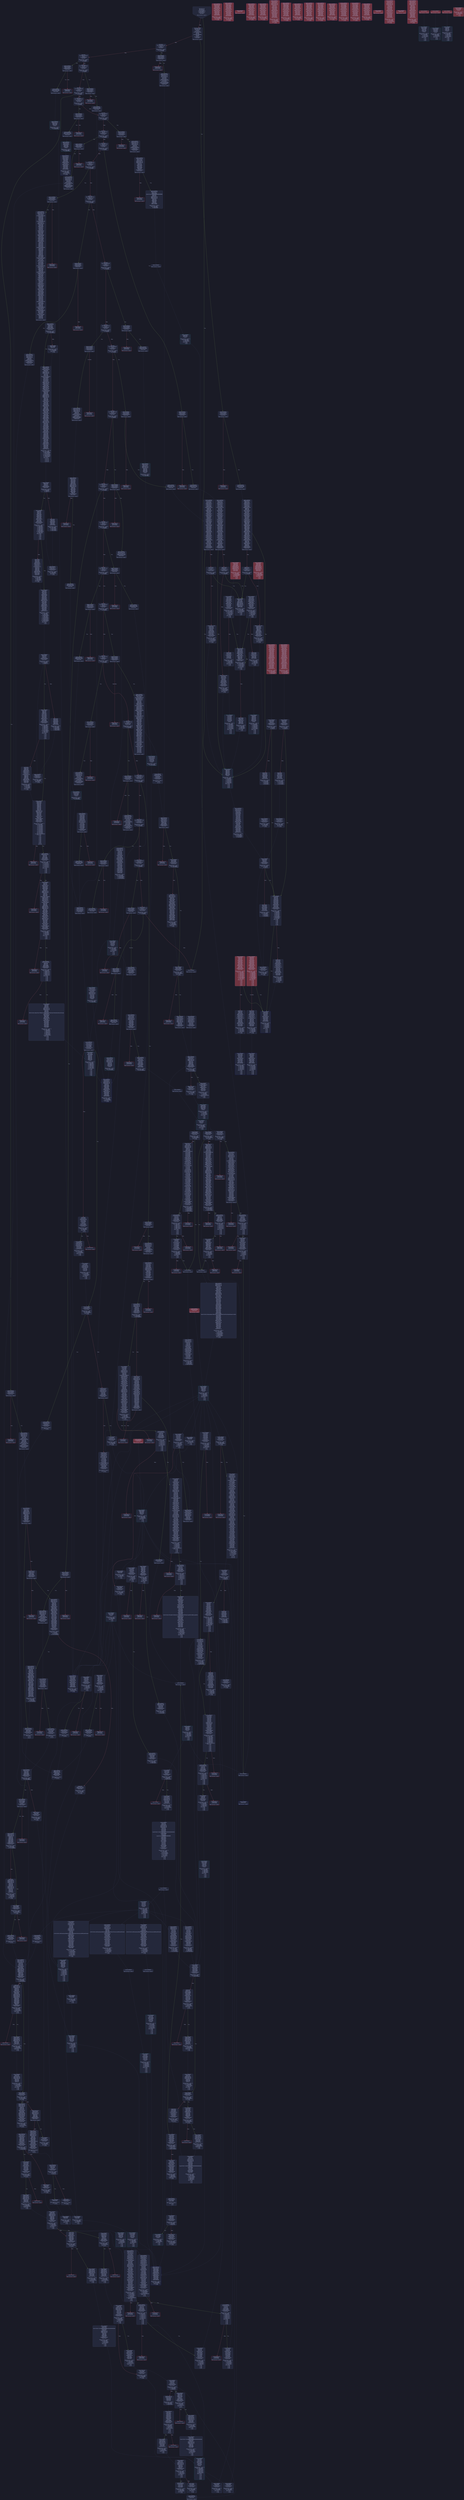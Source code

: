 digraph G {
    node [shape=box, style="filled, rounded", color="#565f89", fontcolor="#c0caf5", fontname="Helvetica", fillcolor="#24283b"];
    edge [color="#414868", fontcolor="#c0caf5", fontname="Helvetica"];
    bgcolor="#1a1b26";
    0 [ label = "[00] PUSH1 60
[02] PUSH1 40
[04] MSTORE
[05] CALLDATASIZE
[06] ISZERO
[07] PUSH2 012d
[0a] JUMPI

Stack size req: 0, sizeΔ: 0
" shape = invhouse]
    1 [ label = "[0b] PUSH4 ffffffff
[10] PUSH1 e0
[12] PUSH1 02
[14] EXP
[15] PUSH1 00
[17] CALLDATALOAD
[18] DIV
[19] AND
[1a] PUSH4 06fdde03
[1f] DUP2
[20] EQ
[21] PUSH2 01d4
[24] JUMPI

Stack size req: 0, sizeΔ: 1
"]
    2 [ label = "[25] DUP1
[26] PUSH4 095ea7b3
[2b] EQ
[2c] PUSH2 025f
[2f] JUMPI

Stack size req: 1, sizeΔ: 0
Entry->Op usage:
	0->43:EQ:1
"]
    3 [ label = "[30] DUP1
[31] PUSH4 17634514
[36] EQ
[37] PUSH2 0295
[3a] JUMPI

Stack size req: 1, sizeΔ: 0
Entry->Op usage:
	0->54:EQ:1
"]
    4 [ label = "[3b] DUP1
[3c] PUSH4 18160ddd
[41] EQ
[42] PUSH2 02ba
[45] JUMPI

Stack size req: 1, sizeΔ: 0
Entry->Op usage:
	0->65:EQ:1
"]
    5 [ label = "[46] DUP1
[47] PUSH4 23b872dd
[4c] EQ
[4d] PUSH2 02df
[50] JUMPI

Stack size req: 1, sizeΔ: 0
Entry->Op usage:
	0->76:EQ:1
"]
    6 [ label = "[51] DUP1
[52] PUSH4 313ce567
[57] EQ
[58] PUSH2 031b
[5b] JUMPI

Stack size req: 1, sizeΔ: 0
Entry->Op usage:
	0->87:EQ:1
"]
    7 [ label = "[5c] DUP1
[5d] PUSH4 3cebb823
[62] EQ
[63] PUSH2 0344
[66] JUMPI

Stack size req: 1, sizeΔ: 0
Entry->Op usage:
	0->98:EQ:1
"]
    8 [ label = "[67] DUP1
[68] PUSH4 4ee2cd7e
[6d] EQ
[6e] PUSH2 0365
[71] JUMPI

Stack size req: 1, sizeΔ: 0
Entry->Op usage:
	0->109:EQ:1
"]
    9 [ label = "[72] DUP1
[73] PUSH4 54fd4d50
[78] EQ
[79] PUSH2 0399
[7c] JUMPI

Stack size req: 1, sizeΔ: 0
Entry->Op usage:
	0->120:EQ:1
"]
    10 [ label = "[7d] DUP1
[7e] PUSH4 6638c087
[83] EQ
[84] PUSH2 0424
[87] JUMPI

Stack size req: 1, sizeΔ: 0
Entry->Op usage:
	0->131:EQ:1
"]
    11 [ label = "[88] DUP1
[89] PUSH4 70a08231
[8e] EQ
[8f] PUSH2 04e8
[92] JUMPI

Stack size req: 1, sizeΔ: 0
Entry->Op usage:
	0->142:EQ:1
"]
    12 [ label = "[93] DUP1
[94] PUSH4 80a54001
[99] EQ
[9a] PUSH2 0519
[9d] JUMPI

Stack size req: 1, sizeΔ: 0
Entry->Op usage:
	0->153:EQ:1
"]
    13 [ label = "[9e] DUP1
[9f] PUSH4 827f32c0
[a4] EQ
[a5] PUSH2 0548
[a8] JUMPI

Stack size req: 1, sizeΔ: 0
Entry->Op usage:
	0->164:EQ:1
"]
    14 [ label = "[a9] DUP1
[aa] PUSH4 95d89b41
[af] EQ
[b0] PUSH2 057e
[b3] JUMPI

Stack size req: 1, sizeΔ: 0
Entry->Op usage:
	0->175:EQ:1
"]
    15 [ label = "[b4] DUP1
[b5] PUSH4 981b24d0
[ba] EQ
[bb] PUSH2 0609
[be] JUMPI

Stack size req: 1, sizeΔ: 0
Entry->Op usage:
	0->186:EQ:1
"]
    16 [ label = "[bf] DUP1
[c0] PUSH4 a9059cbb
[c5] EQ
[c6] PUSH2 0631
[c9] JUMPI

Stack size req: 1, sizeΔ: 0
Entry->Op usage:
	0->197:EQ:1
"]
    17 [ label = "[ca] DUP1
[cb] PUSH4 bef97c87
[d0] EQ
[d1] PUSH2 0667
[d4] JUMPI

Stack size req: 1, sizeΔ: 0
Entry->Op usage:
	0->208:EQ:1
"]
    18 [ label = "[d5] DUP1
[d6] PUSH4 c5bcc4f1
[db] EQ
[dc] PUSH2 068e
[df] JUMPI

Stack size req: 1, sizeΔ: 0
Entry->Op usage:
	0->219:EQ:1
"]
    19 [ label = "[e0] DUP1
[e1] PUSH4 cae9ca51
[e6] EQ
[e7] PUSH2 06b3
[ea] JUMPI

Stack size req: 1, sizeΔ: 0
Entry->Op usage:
	0->230:EQ:1
"]
    20 [ label = "[eb] DUP1
[ec] PUSH4 d3ce77fe
[f1] EQ
[f2] PUSH2 072c
[f5] JUMPI

Stack size req: 1, sizeΔ: 0
Entry->Op usage:
	0->241:EQ:1
"]
    21 [ label = "[f6] DUP1
[f7] PUSH4 dd62ed3e
[fc] EQ
[fd] PUSH2 0762
[0100] JUMPI

Stack size req: 1, sizeΔ: 0
Entry->Op usage:
	0->252:EQ:1
"]
    22 [ label = "[0101] DUP1
[0102] PUSH4 df8de3e7
[0107] EQ
[0108] PUSH2 0799
[010b] JUMPI

Stack size req: 1, sizeΔ: 0
Entry->Op usage:
	0->263:EQ:1
"]
    23 [ label = "[010c] DUP1
[010d] PUSH4 e77772fe
[0112] EQ
[0113] PUSH2 07ba
[0116] JUMPI

Stack size req: 1, sizeΔ: 0
Entry->Op usage:
	0->274:EQ:1
"]
    24 [ label = "[0117] DUP1
[0118] PUSH4 f41e60c5
[011d] EQ
[011e] PUSH2 07e9
[0121] JUMPI

Stack size req: 1, sizeΔ: 0
Entry->Op usage:
	0->285:EQ:1
"]
    25 [ label = "[0122] DUP1
[0123] PUSH4 f77c4791
[0128] EQ
[0129] PUSH2 0803
[012c] JUMPI

Stack size req: 1, sizeΔ: 0
Entry->Op usage:
	0->296:EQ:1
"]
    26 [ label = "[012d] JUMPDEST

Stack size req: 0, sizeΔ: 0
"]
    27 [ label = "[012e] JUMPDEST
[012f] PUSH1 00
[0131] SLOAD
[0132] PUSH2 0143
[0135] SWAP1
[0136] PUSH1 01
[0138] PUSH1 a0
[013a] PUSH1 02
[013c] EXP
[013d] SUB
[013e] AND
[013f] PUSH2 0832
[0142] JUMP

Stack size req: 0, sizeΔ: 2
"]
    28 [ label = "[0143] JUMPDEST
[0144] ISZERO
[0145] ISZERO
[0146] PUSH2 014e
[0149] JUMPI

Stack size req: 1, sizeΔ: -1
Entry->Op usage:
	0->324:ISZERO:0
Entry->Exit:
	0->😵
"]
    29 [ label = "[014a] PUSH1 00
[014c] DUP1
[014d] REVERT

Stack size req: 0, sizeΔ: 0
" color = "red"]
    30 [ label = "[014e] JUMPDEST
[014f] PUSH1 00
[0151] DUP1
[0152] SLOAD
[0153] PUSH1 01
[0155] PUSH1 a0
[0157] PUSH1 02
[0159] EXP
[015a] SUB
[015b] AND
[015c] SWAP1
[015d] PUSH4 f48c3054
[0162] SWAP1
[0163] CALLVALUE
[0164] SWAP1
[0165] CALLER
[0166] SWAP1
[0167] PUSH1 40
[0169] MLOAD
[016a] PUSH1 20
[016c] ADD
[016d] MSTORE
[016e] PUSH1 40
[0170] MLOAD
[0171] PUSH1 e0
[0173] PUSH1 02
[0175] EXP
[0176] PUSH4 ffffffff
[017b] DUP6
[017c] AND
[017d] MUL
[017e] DUP2
[017f] MSTORE
[0180] PUSH1 01
[0182] PUSH1 a0
[0184] PUSH1 02
[0186] EXP
[0187] SUB
[0188] SWAP1
[0189] SWAP2
[018a] AND
[018b] PUSH1 04
[018d] DUP3
[018e] ADD
[018f] MSTORE
[0190] PUSH1 24
[0192] ADD
[0193] PUSH1 20
[0195] PUSH1 40
[0197] MLOAD
[0198] DUP1
[0199] DUP4
[019a] SUB
[019b] DUP2
[019c] DUP6
[019d] DUP9
[019e] DUP1
[019f] EXTCODESIZE
[01a0] ISZERO
[01a1] ISZERO
[01a2] PUSH2 01aa
[01a5] JUMPI

Stack size req: 0, sizeΔ: 10
"]
    31 [ label = "[01a6] PUSH1 00
[01a8] DUP1
[01a9] REVERT

Stack size req: 0, sizeΔ: 0
" color = "red"]
    32 [ label = "[01aa] JUMPDEST
[01ab] PUSH2 25ee
[01ae] GAS
[01af] SUB
[01b0] CALL
[01b1] ISZERO
[01b2] ISZERO
[01b3] PUSH2 01bb
[01b6] JUMPI

Stack size req: 6, sizeΔ: -6
Entry->Op usage:
	0->432:CALL:1
	1->432:CALL:2
	2->432:CALL:3
	3->432:CALL:4
	4->432:CALL:5
	5->432:CALL:6
Entry->Exit:
	0->😵
	1->😵
	2->😵
	3->😵
	4->😵
	5->😵
"]
    33 [ label = "[01b7] PUSH1 00
[01b9] DUP1
[01ba] REVERT

Stack size req: 0, sizeΔ: 0
" color = "red"]
    34 [ label = "[01bb] JUMPDEST
[01bc] POP
[01bd] POP
[01be] POP
[01bf] POP
[01c0] PUSH1 40
[01c2] MLOAD
[01c3] DUP1
[01c4] MLOAD
[01c5] SWAP1
[01c6] POP
[01c7] ISZERO
[01c8] ISZERO
[01c9] PUSH2 01d1
[01cc] JUMPI

Stack size req: 4, sizeΔ: -4
Entry->Op usage:
	0->444:POP:0
	1->445:POP:0
	2->446:POP:0
	3->447:POP:0
Entry->Exit:
	0->😵
	1->😵
	2->😵
	3->😵
"]
    35 [ label = "[01cd] PUSH1 00
[01cf] DUP1
[01d0] REVERT

Stack size req: 0, sizeΔ: 0
" color = "red"]
    36 [ label = "[01d1] JUMPDEST

Stack size req: 0, sizeΔ: 0
"]
    37 [ label = "[01d2] JUMPDEST
[01d3] STOP

Stack size req: 0, sizeΔ: 0
" color = "darkblue"]
    38 [ label = "[01d4] JUMPDEST
[01d5] CALLVALUE
[01d6] ISZERO
[01d7] PUSH2 01df
[01da] JUMPI

Stack size req: 0, sizeΔ: 0
"]
    39 [ label = "[01db] PUSH1 00
[01dd] DUP1
[01de] REVERT

Stack size req: 0, sizeΔ: 0
" color = "red"]
    40 [ label = "[01df] JUMPDEST
[01e0] PUSH2 01e7
[01e3] PUSH2 085f
[01e6] JUMP

Stack size req: 0, sizeΔ: 1
"]
    41 [ label = "[01e7] JUMPDEST
[01e8] PUSH1 40
[01ea] MLOAD
[01eb] PUSH1 20
[01ed] DUP1
[01ee] DUP3
[01ef] MSTORE
[01f0] DUP2
[01f1] SWAP1
[01f2] DUP2
[01f3] ADD
[01f4] DUP4
[01f5] DUP2
[01f6] DUP2
[01f7] MLOAD
[01f8] DUP2
[01f9] MSTORE
[01fa] PUSH1 20
[01fc] ADD
[01fd] SWAP2
[01fe] POP
[01ff] DUP1
[0200] MLOAD
[0201] SWAP1
[0202] PUSH1 20
[0204] ADD
[0205] SWAP1
[0206] DUP1
[0207] DUP4
[0208] DUP4
[0209] PUSH1 00

Stack size req: 1, sizeΔ: 9
Entry->Op usage:
	0->503:MLOAD:0
	0->512:MLOAD:0
	0->516:ADD:1
"]
    42 [ label = "[020b] JUMPDEST
[020c] DUP4
[020d] DUP2
[020e] LT
[020f] ISZERO
[0210] PUSH2 0224
[0213] JUMPI

Stack size req: 4, sizeΔ: 0
Entry->Op usage:
	0->526:LT:0
	3->526:LT:1
"]
    43 [ label = "[0214] DUP1
[0215] DUP3
[0216] ADD
[0217] MLOAD
[0218] DUP2
[0219] DUP5
[021a] ADD
[021b] MSTORE

Stack size req: 3, sizeΔ: 0
Entry->Op usage:
	0->534:ADD:1
	0->538:ADD:1
	1->534:ADD:0
	2->538:ADD:0
"]
    44 [ label = "[021c] JUMPDEST
[021d] PUSH1 20
[021f] ADD
[0220] PUSH2 020b
[0223] JUMP

Stack size req: 1, sizeΔ: 0
Entry->Op usage:
	0->543:ADD:1
Entry->Exit:
	0->😵
"]
    45 [ label = "[0224] JUMPDEST
[0225] POP
[0226] POP
[0227] POP
[0228] POP
[0229] SWAP1
[022a] POP
[022b] SWAP1
[022c] DUP2
[022d] ADD
[022e] SWAP1
[022f] PUSH1 1f
[0231] AND
[0232] DUP1
[0233] ISZERO
[0234] PUSH2 0251
[0237] JUMPI

Stack size req: 7, sizeΔ: -5
Entry->Op usage:
	0->549:POP:0
	1->550:POP:0
	2->551:POP:0
	3->552:POP:0
	4->557:ADD:0
	4->561:AND:1
	4->563:ISZERO:0
	5->554:POP:0
	6->557:ADD:1
Entry->Exit:
	0->😵
	1->😵
	2->😵
	3->😵
	4->0
	5->😵
	6->😵
"]
    46 [ label = "[0238] DUP1
[0239] DUP3
[023a] SUB
[023b] DUP1
[023c] MLOAD
[023d] PUSH1 01
[023f] DUP4
[0240] PUSH1 20
[0242] SUB
[0243] PUSH2 0100
[0246] EXP
[0247] SUB
[0248] NOT
[0249] AND
[024a] DUP2
[024b] MSTORE
[024c] PUSH1 20
[024e] ADD
[024f] SWAP2
[0250] POP

Stack size req: 2, sizeΔ: 0
Entry->Op usage:
	0->570:SUB:1
	0->578:SUB:1
	1->570:SUB:0
	1->592:POP:0
Entry->Exit:
	1->😵
"]
    47 [ label = "[0251] JUMPDEST
[0252] POP
[0253] SWAP3
[0254] POP
[0255] POP
[0256] POP
[0257] PUSH1 40
[0259] MLOAD
[025a] DUP1
[025b] SWAP2
[025c] SUB
[025d] SWAP1
[025e] RETURN

Stack size req: 5, sizeΔ: -5
Entry->Op usage:
	0->594:POP:0
	1->604:SUB:0
	2->597:POP:0
	3->598:POP:0
	4->596:POP:0
Entry->Exit:
	0->😵
	1->😵
	2->😵
	3->😵
	4->😵
" color = "darkblue"]
    48 [ label = "[025f] JUMPDEST
[0260] CALLVALUE
[0261] ISZERO
[0262] PUSH2 026a
[0265] JUMPI

Stack size req: 0, sizeΔ: 0
"]
    49 [ label = "[0266] PUSH1 00
[0268] DUP1
[0269] REVERT

Stack size req: 0, sizeΔ: 0
" color = "red"]
    50 [ label = "[026a] JUMPDEST
[026b] PUSH2 0281
[026e] PUSH1 01
[0270] PUSH1 a0
[0272] PUSH1 02
[0274] EXP
[0275] SUB
[0276] PUSH1 04
[0278] CALLDATALOAD
[0279] AND
[027a] PUSH1 24
[027c] CALLDATALOAD
[027d] PUSH2 08fd
[0280] JUMP

Stack size req: 0, sizeΔ: 3
"]
    51 [ label = "[0281] JUMPDEST
[0282] PUSH1 40
[0284] MLOAD
[0285] SWAP1
[0286] ISZERO
[0287] ISZERO
[0288] DUP2
[0289] MSTORE
[028a] PUSH1 20
[028c] ADD
[028d] PUSH1 40
[028f] MLOAD
[0290] DUP1
[0291] SWAP2
[0292] SUB
[0293] SWAP1
[0294] RETURN

Stack size req: 1, sizeΔ: -1
Entry->Op usage:
	0->646:ISZERO:0
Entry->Exit:
	0->😵
" color = "darkblue"]
    52 [ label = "[0295] JUMPDEST
[0296] CALLVALUE
[0297] ISZERO
[0298] PUSH2 02a0
[029b] JUMPI

Stack size req: 0, sizeΔ: 0
"]
    53 [ label = "[029c] PUSH1 00
[029e] DUP1
[029f] REVERT

Stack size req: 0, sizeΔ: 0
" color = "red"]
    54 [ label = "[02a0] JUMPDEST
[02a1] PUSH2 02a8
[02a4] PUSH2 0a67
[02a7] JUMP

Stack size req: 0, sizeΔ: 1
"]
    55 [ label = "[02a8] JUMPDEST
[02a9] PUSH1 40
[02ab] MLOAD
[02ac] SWAP1
[02ad] DUP2
[02ae] MSTORE
[02af] PUSH1 20
[02b1] ADD
[02b2] PUSH1 40
[02b4] MLOAD
[02b5] DUP1
[02b6] SWAP2
[02b7] SUB
[02b8] SWAP1
[02b9] RETURN

Stack size req: 1, sizeΔ: -1
Entry->Op usage:
	0->686:MSTORE:1
Entry->Exit:
	0->😵
" color = "darkblue"]
    56 [ label = "[02ba] JUMPDEST
[02bb] CALLVALUE
[02bc] ISZERO
[02bd] PUSH2 02c5
[02c0] JUMPI

Stack size req: 0, sizeΔ: 0
"]
    57 [ label = "[02c1] PUSH1 00
[02c3] DUP1
[02c4] REVERT

Stack size req: 0, sizeΔ: 0
" color = "red"]
    58 [ label = "[02c5] JUMPDEST
[02c6] PUSH2 02a8
[02c9] PUSH2 0a6d
[02cc] JUMP

Stack size req: 0, sizeΔ: 1
"]
    59 [ label = "[02cd] JUMPDEST
[02ce] PUSH1 40
[02d0] MLOAD
[02d1] SWAP1
[02d2] DUP2
[02d3] MSTORE
[02d4] PUSH1 20
[02d6] ADD
[02d7] PUSH1 40
[02d9] MLOAD
[02da] DUP1
[02db] SWAP2
[02dc] SUB
[02dd] SWAP1
[02de] RETURN

Stack size req: 1, sizeΔ: -1
Entry->Op usage:
	0->723:MSTORE:1
Entry->Exit:
	0->😵
" color = "darkblue" fillcolor = "#703440"]
    60 [ label = "[02df] JUMPDEST
[02e0] CALLVALUE
[02e1] ISZERO
[02e2] PUSH2 02ea
[02e5] JUMPI

Stack size req: 0, sizeΔ: 0
"]
    61 [ label = "[02e6] PUSH1 00
[02e8] DUP1
[02e9] REVERT

Stack size req: 0, sizeΔ: 0
" color = "red"]
    62 [ label = "[02ea] JUMPDEST
[02eb] PUSH2 0281
[02ee] PUSH1 01
[02f0] PUSH1 a0
[02f2] PUSH1 02
[02f4] EXP
[02f5] SUB
[02f6] PUSH1 04
[02f8] CALLDATALOAD
[02f9] DUP2
[02fa] AND
[02fb] SWAP1
[02fc] PUSH1 24
[02fe] CALLDATALOAD
[02ff] AND
[0300] PUSH1 44
[0302] CALLDATALOAD
[0303] PUSH2 0a7e
[0306] JUMP

Stack size req: 0, sizeΔ: 4
"]
    63 [ label = "[0307] JUMPDEST
[0308] PUSH1 40
[030a] MLOAD
[030b] SWAP1
[030c] ISZERO
[030d] ISZERO
[030e] DUP2
[030f] MSTORE
[0310] PUSH1 20
[0312] ADD
[0313] PUSH1 40
[0315] MLOAD
[0316] DUP1
[0317] SWAP2
[0318] SUB
[0319] SWAP1
[031a] RETURN

Stack size req: 1, sizeΔ: -1
Entry->Op usage:
	0->780:ISZERO:0
Entry->Exit:
	0->😵
" color = "darkblue" fillcolor = "#703440"]
    64 [ label = "[031b] JUMPDEST
[031c] CALLVALUE
[031d] ISZERO
[031e] PUSH2 0326
[0321] JUMPI

Stack size req: 0, sizeΔ: 0
"]
    65 [ label = "[0322] PUSH1 00
[0324] DUP1
[0325] REVERT

Stack size req: 0, sizeΔ: 0
" color = "red"]
    66 [ label = "[0326] JUMPDEST
[0327] PUSH2 032e
[032a] PUSH2 0b20
[032d] JUMP

Stack size req: 0, sizeΔ: 1
"]
    67 [ label = "[032e] JUMPDEST
[032f] PUSH1 40
[0331] MLOAD
[0332] PUSH1 ff
[0334] SWAP1
[0335] SWAP2
[0336] AND
[0337] DUP2
[0338] MSTORE
[0339] PUSH1 20
[033b] ADD
[033c] PUSH1 40
[033e] MLOAD
[033f] DUP1
[0340] SWAP2
[0341] SUB
[0342] SWAP1
[0343] RETURN

Stack size req: 1, sizeΔ: -1
Entry->Op usage:
	0->822:AND:0
	0->824:MSTORE:1
Entry->Exit:
	0->😵
" color = "darkblue"]
    68 [ label = "[0344] JUMPDEST
[0345] CALLVALUE
[0346] ISZERO
[0347] PUSH2 034f
[034a] JUMPI

Stack size req: 0, sizeΔ: 0
"]
    69 [ label = "[034b] PUSH1 00
[034d] DUP1
[034e] REVERT

Stack size req: 0, sizeΔ: 0
" color = "red"]
    70 [ label = "[034f] JUMPDEST
[0350] PUSH2 01d1
[0353] PUSH1 01
[0355] PUSH1 a0
[0357] PUSH1 02
[0359] EXP
[035a] SUB
[035b] PUSH1 04
[035d] CALLDATALOAD
[035e] AND
[035f] PUSH2 0b29
[0362] JUMP

Stack size req: 0, sizeΔ: 2
"]
    71 [ label = "[0363] JUMPDEST
[0364] STOP

Stack size req: 0, sizeΔ: 0
" color = "darkblue" fillcolor = "#703440"]
    72 [ label = "[0365] JUMPDEST
[0366] CALLVALUE
[0367] ISZERO
[0368] PUSH2 0370
[036b] JUMPI

Stack size req: 0, sizeΔ: 0
"]
    73 [ label = "[036c] PUSH1 00
[036e] DUP1
[036f] REVERT

Stack size req: 0, sizeΔ: 0
" color = "red"]
    74 [ label = "[0370] JUMPDEST
[0371] PUSH2 02a8
[0374] PUSH1 01
[0376] PUSH1 a0
[0378] PUSH1 02
[037a] EXP
[037b] SUB
[037c] PUSH1 04
[037e] CALLDATALOAD
[037f] AND
[0380] PUSH1 24
[0382] CALLDATALOAD
[0383] PUSH2 0b71
[0386] JUMP

Stack size req: 0, sizeΔ: 3
"]
    75 [ label = "[0387] JUMPDEST
[0388] PUSH1 40
[038a] MLOAD
[038b] SWAP1
[038c] DUP2
[038d] MSTORE
[038e] PUSH1 20
[0390] ADD
[0391] PUSH1 40
[0393] MLOAD
[0394] DUP1
[0395] SWAP2
[0396] SUB
[0397] SWAP1
[0398] RETURN

Stack size req: 1, sizeΔ: -1
Entry->Op usage:
	0->909:MSTORE:1
Entry->Exit:
	0->😵
" color = "darkblue" fillcolor = "#703440"]
    76 [ label = "[0399] JUMPDEST
[039a] CALLVALUE
[039b] ISZERO
[039c] PUSH2 03a4
[039f] JUMPI

Stack size req: 0, sizeΔ: 0
"]
    77 [ label = "[03a0] PUSH1 00
[03a2] DUP1
[03a3] REVERT

Stack size req: 0, sizeΔ: 0
" color = "red"]
    78 [ label = "[03a4] JUMPDEST
[03a5] PUSH2 01e7
[03a8] PUSH2 0cb7
[03ab] JUMP

Stack size req: 0, sizeΔ: 1
"]
    79 [ label = "[03ac] JUMPDEST
[03ad] PUSH1 40
[03af] MLOAD
[03b0] PUSH1 20
[03b2] DUP1
[03b3] DUP3
[03b4] MSTORE
[03b5] DUP2
[03b6] SWAP1
[03b7] DUP2
[03b8] ADD
[03b9] DUP4
[03ba] DUP2
[03bb] DUP2
[03bc] MLOAD
[03bd] DUP2
[03be] MSTORE
[03bf] PUSH1 20
[03c1] ADD
[03c2] SWAP2
[03c3] POP
[03c4] DUP1
[03c5] MLOAD
[03c6] SWAP1
[03c7] PUSH1 20
[03c9] ADD
[03ca] SWAP1
[03cb] DUP1
[03cc] DUP4
[03cd] DUP4
[03ce] PUSH1 00

Stack size req: 1, sizeΔ: 9
Entry->Op usage:
	0->956:MLOAD:0
	0->965:MLOAD:0
	0->969:ADD:1
" fillcolor = "#703440"]
    80 [ label = "[03d0] JUMPDEST
[03d1] DUP4
[03d2] DUP2
[03d3] LT
[03d4] ISZERO
[03d5] PUSH2 0224
[03d8] JUMPI

Stack size req: 4, sizeΔ: 0
Entry->Op usage:
	0->979:LT:0
	3->979:LT:1
"]
    81 [ label = "[03d9] DUP1
[03da] DUP3
[03db] ADD
[03dc] MLOAD
[03dd] DUP2
[03de] DUP5
[03df] ADD
[03e0] MSTORE

Stack size req: 3, sizeΔ: 0
Entry->Op usage:
	0->987:ADD:1
	0->991:ADD:1
	1->987:ADD:0
	2->991:ADD:0
"]
    82 [ label = "[03e1] JUMPDEST
[03e2] PUSH1 20
[03e4] ADD
[03e5] PUSH2 020b
[03e8] JUMP

Stack size req: 1, sizeΔ: 0
Entry->Op usage:
	0->996:ADD:1
Entry->Exit:
	0->😵
"]
    83 [ label = "[03e9] JUMPDEST
[03ea] POP
[03eb] POP
[03ec] POP
[03ed] POP
[03ee] SWAP1
[03ef] POP
[03f0] SWAP1
[03f1] DUP2
[03f2] ADD
[03f3] SWAP1
[03f4] PUSH1 1f
[03f6] AND
[03f7] DUP1
[03f8] ISZERO
[03f9] PUSH2 0251
[03fc] JUMPI

Stack size req: 7, sizeΔ: -5
Entry->Op usage:
	0->1002:POP:0
	1->1003:POP:0
	2->1004:POP:0
	3->1005:POP:0
	4->1010:ADD:0
	4->1014:AND:1
	4->1016:ISZERO:0
	5->1007:POP:0
	6->1010:ADD:1
Entry->Exit:
	0->😵
	1->😵
	2->😵
	3->😵
	4->0
	5->😵
	6->😵
" fillcolor = "#703440"]
    84 [ label = "[03fd] DUP1
[03fe] DUP3
[03ff] SUB
[0400] DUP1
[0401] MLOAD
[0402] PUSH1 01
[0404] DUP4
[0405] PUSH1 20
[0407] SUB
[0408] PUSH2 0100
[040b] EXP
[040c] SUB
[040d] NOT
[040e] AND
[040f] DUP2
[0410] MSTORE
[0411] PUSH1 20
[0413] ADD
[0414] SWAP2
[0415] POP

Stack size req: 2, sizeΔ: 0
Entry->Op usage:
	0->1023:SUB:1
	0->1031:SUB:1
	1->1023:SUB:0
	1->1045:POP:0
Entry->Exit:
	1->😵
"]
    85 [ label = "[0416] JUMPDEST
[0417] POP
[0418] SWAP3
[0419] POP
[041a] POP
[041b] POP
[041c] PUSH1 40
[041e] MLOAD
[041f] DUP1
[0420] SWAP2
[0421] SUB
[0422] SWAP1
[0423] RETURN

Stack size req: 5, sizeΔ: -5
Entry->Op usage:
	0->1047:POP:0
	1->1057:SUB:0
	2->1050:POP:0
	3->1051:POP:0
	4->1049:POP:0
Entry->Exit:
	0->😵
	1->😵
	2->😵
	3->😵
	4->😵
" color = "darkblue"]
    86 [ label = "[0424] JUMPDEST
[0425] CALLVALUE
[0426] ISZERO
[0427] PUSH2 042f
[042a] JUMPI

Stack size req: 0, sizeΔ: 0
"]
    87 [ label = "[042b] PUSH1 00
[042d] DUP1
[042e] REVERT

Stack size req: 0, sizeΔ: 0
" color = "red"]
    88 [ label = "[042f] JUMPDEST
[0430] PUSH2 04cc
[0433] PUSH1 04
[0435] PUSH1 24
[0437] DUP2
[0438] CALLDATALOAD
[0439] DUP2
[043a] DUP2
[043b] ADD
[043c] SWAP1
[043d] DUP4
[043e] ADD
[043f] CALLDATALOAD
[0440] DUP1
[0441] PUSH1 20
[0443] PUSH1 1f
[0445] DUP3
[0446] ADD
[0447] DUP2
[0448] SWAP1
[0449] DIV
[044a] DUP2
[044b] MUL
[044c] ADD
[044d] PUSH1 40
[044f] MLOAD
[0450] SWAP1
[0451] DUP2
[0452] ADD
[0453] PUSH1 40
[0455] MSTORE
[0456] DUP2
[0457] DUP2
[0458] MSTORE
[0459] SWAP3
[045a] SWAP2
[045b] SWAP1
[045c] PUSH1 20
[045e] DUP5
[045f] ADD
[0460] DUP4
[0461] DUP4
[0462] DUP1
[0463] DUP3
[0464] DUP5
[0465] CALLDATACOPY
[0466] DUP3
[0467] ADD
[0468] SWAP2
[0469] POP
[046a] POP
[046b] POP
[046c] POP
[046d] POP
[046e] POP
[046f] SWAP2
[0470] SWAP1
[0471] DUP1
[0472] CALLDATALOAD
[0473] PUSH1 ff
[0475] AND
[0476] SWAP1
[0477] PUSH1 20
[0479] ADD
[047a] SWAP1
[047b] SWAP2
[047c] SWAP1
[047d] DUP1
[047e] CALLDATALOAD
[047f] SWAP1
[0480] PUSH1 20
[0482] ADD
[0483] SWAP1
[0484] DUP3
[0485] ADD
[0486] DUP1
[0487] CALLDATALOAD
[0488] SWAP1
[0489] PUSH1 20
[048b] ADD
[048c] SWAP1
[048d] DUP1
[048e] DUP1
[048f] PUSH1 1f
[0491] ADD
[0492] PUSH1 20
[0494] DUP1
[0495] SWAP2
[0496] DIV
[0497] MUL
[0498] PUSH1 20
[049a] ADD
[049b] PUSH1 40
[049d] MLOAD
[049e] SWAP1
[049f] DUP2
[04a0] ADD
[04a1] PUSH1 40
[04a3] MSTORE
[04a4] DUP2
[04a5] DUP2
[04a6] MSTORE
[04a7] SWAP3
[04a8] SWAP2
[04a9] SWAP1
[04aa] PUSH1 20
[04ac] DUP5
[04ad] ADD
[04ae] DUP4
[04af] DUP4
[04b0] DUP1
[04b1] DUP3
[04b2] DUP5
[04b3] CALLDATACOPY
[04b4] POP
[04b5] SWAP5
[04b6] SWAP7
[04b7] POP
[04b8] POP
[04b9] DUP5
[04ba] CALLDATALOAD
[04bb] SWAP5
[04bc] PUSH1 20
[04be] ADD
[04bf] CALLDATALOAD
[04c0] ISZERO
[04c1] ISZERO
[04c2] SWAP4
[04c3] POP
[04c4] PUSH2 0d55
[04c7] SWAP3
[04c8] POP
[04c9] POP
[04ca] POP
[04cb] JUMP

Stack size req: 0, sizeΔ: 6
"]
    89 [ label = "[04cc] JUMPDEST
[04cd] PUSH1 40
[04cf] MLOAD
[04d0] PUSH1 01
[04d2] PUSH1 a0
[04d4] PUSH1 02
[04d6] EXP
[04d7] SUB
[04d8] SWAP1
[04d9] SWAP2
[04da] AND
[04db] DUP2
[04dc] MSTORE
[04dd] PUSH1 20
[04df] ADD
[04e0] PUSH1 40
[04e2] MLOAD
[04e3] DUP1
[04e4] SWAP2
[04e5] SUB
[04e6] SWAP1
[04e7] RETURN

Stack size req: 1, sizeΔ: -1
Entry->Op usage:
	0->1242:AND:0
	0->1244:MSTORE:1
Entry->Exit:
	0->😵
" color = "darkblue"]
    90 [ label = "[04e8] JUMPDEST
[04e9] CALLVALUE
[04ea] ISZERO
[04eb] PUSH2 04f3
[04ee] JUMPI

Stack size req: 0, sizeΔ: 0
"]
    91 [ label = "[04ef] PUSH1 00
[04f1] DUP1
[04f2] REVERT

Stack size req: 0, sizeΔ: 0
" color = "red"]
    92 [ label = "[04f3] JUMPDEST
[04f4] PUSH2 02a8
[04f7] PUSH1 01
[04f9] PUSH1 a0
[04fb] PUSH1 02
[04fd] EXP
[04fe] SUB
[04ff] PUSH1 04
[0501] CALLDATALOAD
[0502] AND
[0503] PUSH2 0f85
[0506] JUMP

Stack size req: 0, sizeΔ: 2
"]
    93 [ label = "[0507] JUMPDEST
[0508] PUSH1 40
[050a] MLOAD
[050b] SWAP1
[050c] DUP2
[050d] MSTORE
[050e] PUSH1 20
[0510] ADD
[0511] PUSH1 40
[0513] MLOAD
[0514] DUP1
[0515] SWAP2
[0516] SUB
[0517] SWAP1
[0518] RETURN

Stack size req: 1, sizeΔ: -1
Entry->Op usage:
	0->1293:MSTORE:1
Entry->Exit:
	0->😵
" color = "darkblue" fillcolor = "#703440"]
    94 [ label = "[0519] JUMPDEST
[051a] CALLVALUE
[051b] ISZERO
[051c] PUSH2 0524
[051f] JUMPI

Stack size req: 0, sizeΔ: 0
"]
    95 [ label = "[0520] PUSH1 00
[0522] DUP1
[0523] REVERT

Stack size req: 0, sizeΔ: 0
" color = "red"]
    96 [ label = "[0524] JUMPDEST
[0525] PUSH2 04cc
[0528] PUSH2 0f99
[052b] JUMP

Stack size req: 0, sizeΔ: 1
"]
    97 [ label = "[052c] JUMPDEST
[052d] PUSH1 40
[052f] MLOAD
[0530] PUSH1 01
[0532] PUSH1 a0
[0534] PUSH1 02
[0536] EXP
[0537] SUB
[0538] SWAP1
[0539] SWAP2
[053a] AND
[053b] DUP2
[053c] MSTORE
[053d] PUSH1 20
[053f] ADD
[0540] PUSH1 40
[0542] MLOAD
[0543] DUP1
[0544] SWAP2
[0545] SUB
[0546] SWAP1
[0547] RETURN

Stack size req: 1, sizeΔ: -1
Entry->Op usage:
	0->1338:AND:0
	0->1340:MSTORE:1
Entry->Exit:
	0->😵
" color = "darkblue" fillcolor = "#703440"]
    98 [ label = "[0548] JUMPDEST
[0549] CALLVALUE
[054a] ISZERO
[054b] PUSH2 0553
[054e] JUMPI

Stack size req: 0, sizeΔ: 0
"]
    99 [ label = "[054f] PUSH1 00
[0551] DUP1
[0552] REVERT

Stack size req: 0, sizeΔ: 0
" color = "red"]
    100 [ label = "[0553] JUMPDEST
[0554] PUSH2 0281
[0557] PUSH1 01
[0559] PUSH1 a0
[055b] PUSH1 02
[055d] EXP
[055e] SUB
[055f] PUSH1 04
[0561] CALLDATALOAD
[0562] AND
[0563] PUSH1 24
[0565] CALLDATALOAD
[0566] PUSH2 0fa8
[0569] JUMP

Stack size req: 0, sizeΔ: 3
"]
    101 [ label = "[056a] JUMPDEST
[056b] PUSH1 40
[056d] MLOAD
[056e] SWAP1
[056f] ISZERO
[0570] ISZERO
[0571] DUP2
[0572] MSTORE
[0573] PUSH1 20
[0575] ADD
[0576] PUSH1 40
[0578] MLOAD
[0579] DUP1
[057a] SWAP2
[057b] SUB
[057c] SWAP1
[057d] RETURN

Stack size req: 1, sizeΔ: -1
Entry->Op usage:
	0->1391:ISZERO:0
Entry->Exit:
	0->😵
" color = "darkblue" fillcolor = "#703440"]
    102 [ label = "[057e] JUMPDEST
[057f] CALLVALUE
[0580] ISZERO
[0581] PUSH2 0589
[0584] JUMPI

Stack size req: 0, sizeΔ: 0
"]
    103 [ label = "[0585] PUSH1 00
[0587] DUP1
[0588] REVERT

Stack size req: 0, sizeΔ: 0
" color = "red"]
    104 [ label = "[0589] JUMPDEST
[058a] PUSH2 01e7
[058d] PUSH2 107b
[0590] JUMP

Stack size req: 0, sizeΔ: 1
"]
    105 [ label = "[0591] JUMPDEST
[0592] PUSH1 40
[0594] MLOAD
[0595] PUSH1 20
[0597] DUP1
[0598] DUP3
[0599] MSTORE
[059a] DUP2
[059b] SWAP1
[059c] DUP2
[059d] ADD
[059e] DUP4
[059f] DUP2
[05a0] DUP2
[05a1] MLOAD
[05a2] DUP2
[05a3] MSTORE
[05a4] PUSH1 20
[05a6] ADD
[05a7] SWAP2
[05a8] POP
[05a9] DUP1
[05aa] MLOAD
[05ab] SWAP1
[05ac] PUSH1 20
[05ae] ADD
[05af] SWAP1
[05b0] DUP1
[05b1] DUP4
[05b2] DUP4
[05b3] PUSH1 00

Stack size req: 1, sizeΔ: 9
Entry->Op usage:
	0->1441:MLOAD:0
	0->1450:MLOAD:0
	0->1454:ADD:1
" fillcolor = "#703440"]
    106 [ label = "[05b5] JUMPDEST
[05b6] DUP4
[05b7] DUP2
[05b8] LT
[05b9] ISZERO
[05ba] PUSH2 0224
[05bd] JUMPI

Stack size req: 4, sizeΔ: 0
Entry->Op usage:
	0->1464:LT:0
	3->1464:LT:1
"]
    107 [ label = "[05be] DUP1
[05bf] DUP3
[05c0] ADD
[05c1] MLOAD
[05c2] DUP2
[05c3] DUP5
[05c4] ADD
[05c5] MSTORE

Stack size req: 3, sizeΔ: 0
Entry->Op usage:
	0->1472:ADD:1
	0->1476:ADD:1
	1->1472:ADD:0
	2->1476:ADD:0
"]
    108 [ label = "[05c6] JUMPDEST
[05c7] PUSH1 20
[05c9] ADD
[05ca] PUSH2 020b
[05cd] JUMP

Stack size req: 1, sizeΔ: 0
Entry->Op usage:
	0->1481:ADD:1
Entry->Exit:
	0->😵
"]
    109 [ label = "[05ce] JUMPDEST
[05cf] POP
[05d0] POP
[05d1] POP
[05d2] POP
[05d3] SWAP1
[05d4] POP
[05d5] SWAP1
[05d6] DUP2
[05d7] ADD
[05d8] SWAP1
[05d9] PUSH1 1f
[05db] AND
[05dc] DUP1
[05dd] ISZERO
[05de] PUSH2 0251
[05e1] JUMPI

Stack size req: 7, sizeΔ: -5
Entry->Op usage:
	0->1487:POP:0
	1->1488:POP:0
	2->1489:POP:0
	3->1490:POP:0
	4->1495:ADD:0
	4->1499:AND:1
	4->1501:ISZERO:0
	5->1492:POP:0
	6->1495:ADD:1
Entry->Exit:
	0->😵
	1->😵
	2->😵
	3->😵
	4->0
	5->😵
	6->😵
" fillcolor = "#703440"]
    110 [ label = "[05e2] DUP1
[05e3] DUP3
[05e4] SUB
[05e5] DUP1
[05e6] MLOAD
[05e7] PUSH1 01
[05e9] DUP4
[05ea] PUSH1 20
[05ec] SUB
[05ed] PUSH2 0100
[05f0] EXP
[05f1] SUB
[05f2] NOT
[05f3] AND
[05f4] DUP2
[05f5] MSTORE
[05f6] PUSH1 20
[05f8] ADD
[05f9] SWAP2
[05fa] POP

Stack size req: 2, sizeΔ: 0
Entry->Op usage:
	0->1508:SUB:1
	0->1516:SUB:1
	1->1508:SUB:0
	1->1530:POP:0
Entry->Exit:
	1->😵
"]
    111 [ label = "[05fb] JUMPDEST
[05fc] POP
[05fd] SWAP3
[05fe] POP
[05ff] POP
[0600] POP
[0601] PUSH1 40
[0603] MLOAD
[0604] DUP1
[0605] SWAP2
[0606] SUB
[0607] SWAP1
[0608] RETURN

Stack size req: 5, sizeΔ: -5
Entry->Op usage:
	0->1532:POP:0
	1->1542:SUB:0
	2->1535:POP:0
	3->1536:POP:0
	4->1534:POP:0
Entry->Exit:
	0->😵
	1->😵
	2->😵
	3->😵
	4->😵
" color = "darkblue"]
    112 [ label = "[0609] JUMPDEST
[060a] CALLVALUE
[060b] ISZERO
[060c] PUSH2 0614
[060f] JUMPI

Stack size req: 0, sizeΔ: 0
"]
    113 [ label = "[0610] PUSH1 00
[0612] DUP1
[0613] REVERT

Stack size req: 0, sizeΔ: 0
" color = "red"]
    114 [ label = "[0614] JUMPDEST
[0615] PUSH2 02a8
[0618] PUSH1 04
[061a] CALLDATALOAD
[061b] PUSH2 1119
[061e] JUMP

Stack size req: 0, sizeΔ: 2
"]
    115 [ label = "[061f] JUMPDEST
[0620] PUSH1 40
[0622] MLOAD
[0623] SWAP1
[0624] DUP2
[0625] MSTORE
[0626] PUSH1 20
[0628] ADD
[0629] PUSH1 40
[062b] MLOAD
[062c] DUP1
[062d] SWAP2
[062e] SUB
[062f] SWAP1
[0630] RETURN

Stack size req: 1, sizeΔ: -1
Entry->Op usage:
	0->1573:MSTORE:1
Entry->Exit:
	0->😵
" color = "darkblue" fillcolor = "#703440"]
    116 [ label = "[0631] JUMPDEST
[0632] CALLVALUE
[0633] ISZERO
[0634] PUSH2 063c
[0637] JUMPI

Stack size req: 0, sizeΔ: 0
"]
    117 [ label = "[0638] PUSH1 00
[063a] DUP1
[063b] REVERT

Stack size req: 0, sizeΔ: 0
" color = "red"]
    118 [ label = "[063c] JUMPDEST
[063d] PUSH2 0281
[0640] PUSH1 01
[0642] PUSH1 a0
[0644] PUSH1 02
[0646] EXP
[0647] SUB
[0648] PUSH1 04
[064a] CALLDATALOAD
[064b] AND
[064c] PUSH1 24
[064e] CALLDATALOAD
[064f] PUSH2 1211
[0652] JUMP

Stack size req: 0, sizeΔ: 3
"]
    119 [ label = "[0653] JUMPDEST
[0654] PUSH1 40
[0656] MLOAD
[0657] SWAP1
[0658] ISZERO
[0659] ISZERO
[065a] DUP2
[065b] MSTORE
[065c] PUSH1 20
[065e] ADD
[065f] PUSH1 40
[0661] MLOAD
[0662] DUP1
[0663] SWAP2
[0664] SUB
[0665] SWAP1
[0666] RETURN

Stack size req: 1, sizeΔ: -1
Entry->Op usage:
	0->1624:ISZERO:0
Entry->Exit:
	0->😵
" color = "darkblue" fillcolor = "#703440"]
    120 [ label = "[0667] JUMPDEST
[0668] CALLVALUE
[0669] ISZERO
[066a] PUSH2 0672
[066d] JUMPI

Stack size req: 0, sizeΔ: 0
"]
    121 [ label = "[066e] PUSH1 00
[0670] DUP1
[0671] REVERT

Stack size req: 0, sizeΔ: 0
" color = "red"]
    122 [ label = "[0672] JUMPDEST
[0673] PUSH2 0281
[0676] PUSH2 1239
[0679] JUMP

Stack size req: 0, sizeΔ: 1
"]
    123 [ label = "[067a] JUMPDEST
[067b] PUSH1 40
[067d] MLOAD
[067e] SWAP1
[067f] ISZERO
[0680] ISZERO
[0681] DUP2
[0682] MSTORE
[0683] PUSH1 20
[0685] ADD
[0686] PUSH1 40
[0688] MLOAD
[0689] DUP1
[068a] SWAP2
[068b] SUB
[068c] SWAP1
[068d] RETURN

Stack size req: 1, sizeΔ: -1
Entry->Op usage:
	0->1663:ISZERO:0
Entry->Exit:
	0->😵
" color = "darkblue" fillcolor = "#703440"]
    124 [ label = "[068e] JUMPDEST
[068f] CALLVALUE
[0690] ISZERO
[0691] PUSH2 0699
[0694] JUMPI

Stack size req: 0, sizeΔ: 0
"]
    125 [ label = "[0695] PUSH1 00
[0697] DUP1
[0698] REVERT

Stack size req: 0, sizeΔ: 0
" color = "red"]
    126 [ label = "[0699] JUMPDEST
[069a] PUSH2 02a8
[069d] PUSH2 1242
[06a0] JUMP

Stack size req: 0, sizeΔ: 1
"]
    127 [ label = "[06a1] JUMPDEST
[06a2] PUSH1 40
[06a4] MLOAD
[06a5] SWAP1
[06a6] DUP2
[06a7] MSTORE
[06a8] PUSH1 20
[06aa] ADD
[06ab] PUSH1 40
[06ad] MLOAD
[06ae] DUP1
[06af] SWAP2
[06b0] SUB
[06b1] SWAP1
[06b2] RETURN

Stack size req: 1, sizeΔ: -1
Entry->Op usage:
	0->1703:MSTORE:1
Entry->Exit:
	0->😵
" color = "darkblue" fillcolor = "#703440"]
    128 [ label = "[06b3] JUMPDEST
[06b4] CALLVALUE
[06b5] ISZERO
[06b6] PUSH2 06be
[06b9] JUMPI

Stack size req: 0, sizeΔ: 0
"]
    129 [ label = "[06ba] PUSH1 00
[06bc] DUP1
[06bd] REVERT

Stack size req: 0, sizeΔ: 0
" color = "red"]
    130 [ label = "[06be] JUMPDEST
[06bf] PUSH2 0281
[06c2] PUSH1 04
[06c4] DUP1
[06c5] CALLDATALOAD
[06c6] PUSH1 01
[06c8] PUSH1 a0
[06ca] PUSH1 02
[06cc] EXP
[06cd] SUB
[06ce] AND
[06cf] SWAP1
[06d0] PUSH1 24
[06d2] DUP1
[06d3] CALLDATALOAD
[06d4] SWAP2
[06d5] SWAP1
[06d6] PUSH1 64
[06d8] SWAP1
[06d9] PUSH1 44
[06db] CALLDATALOAD
[06dc] SWAP1
[06dd] DUP2
[06de] ADD
[06df] SWAP1
[06e0] DUP4
[06e1] ADD
[06e2] CALLDATALOAD
[06e3] DUP1
[06e4] PUSH1 20
[06e6] PUSH1 1f
[06e8] DUP3
[06e9] ADD
[06ea] DUP2
[06eb] SWAP1
[06ec] DIV
[06ed] DUP2
[06ee] MUL
[06ef] ADD
[06f0] PUSH1 40
[06f2] MLOAD
[06f3] SWAP1
[06f4] DUP2
[06f5] ADD
[06f6] PUSH1 40
[06f8] MSTORE
[06f9] DUP2
[06fa] DUP2
[06fb] MSTORE
[06fc] SWAP3
[06fd] SWAP2
[06fe] SWAP1
[06ff] PUSH1 20
[0701] DUP5
[0702] ADD
[0703] DUP4
[0704] DUP4
[0705] DUP1
[0706] DUP3
[0707] DUP5
[0708] CALLDATACOPY
[0709] POP
[070a] SWAP5
[070b] SWAP7
[070c] POP
[070d] PUSH2 1248
[0710] SWAP6
[0711] POP
[0712] POP
[0713] POP
[0714] POP
[0715] POP
[0716] POP
[0717] JUMP

Stack size req: 0, sizeΔ: 4
"]
    131 [ label = "[0718] JUMPDEST
[0719] PUSH1 40
[071b] MLOAD
[071c] SWAP1
[071d] ISZERO
[071e] ISZERO
[071f] DUP2
[0720] MSTORE
[0721] PUSH1 20
[0723] ADD
[0724] PUSH1 40
[0726] MLOAD
[0727] DUP1
[0728] SWAP2
[0729] SUB
[072a] SWAP1
[072b] RETURN

Stack size req: 1, sizeΔ: -1
Entry->Op usage:
	0->1821:ISZERO:0
Entry->Exit:
	0->😵
" color = "darkblue" fillcolor = "#703440"]
    132 [ label = "[072c] JUMPDEST
[072d] CALLVALUE
[072e] ISZERO
[072f] PUSH2 0737
[0732] JUMPI

Stack size req: 0, sizeΔ: 0
"]
    133 [ label = "[0733] PUSH1 00
[0735] DUP1
[0736] REVERT

Stack size req: 0, sizeΔ: 0
" color = "red"]
    134 [ label = "[0737] JUMPDEST
[0738] PUSH2 0281
[073b] PUSH1 01
[073d] PUSH1 a0
[073f] PUSH1 02
[0741] EXP
[0742] SUB
[0743] PUSH1 04
[0745] CALLDATALOAD
[0746] AND
[0747] PUSH1 24
[0749] CALLDATALOAD
[074a] PUSH2 1366
[074d] JUMP

Stack size req: 0, sizeΔ: 3
"]
    135 [ label = "[074e] JUMPDEST
[074f] PUSH1 40
[0751] MLOAD
[0752] SWAP1
[0753] ISZERO
[0754] ISZERO
[0755] DUP2
[0756] MSTORE
[0757] PUSH1 20
[0759] ADD
[075a] PUSH1 40
[075c] MLOAD
[075d] DUP1
[075e] SWAP2
[075f] SUB
[0760] SWAP1
[0761] RETURN

Stack size req: 1, sizeΔ: -1
Entry->Op usage:
	0->1875:ISZERO:0
Entry->Exit:
	0->😵
" color = "darkblue" fillcolor = "#703440"]
    136 [ label = "[0762] JUMPDEST
[0763] CALLVALUE
[0764] ISZERO
[0765] PUSH2 076d
[0768] JUMPI

Stack size req: 0, sizeΔ: 0
"]
    137 [ label = "[0769] PUSH1 00
[076b] DUP1
[076c] REVERT

Stack size req: 0, sizeΔ: 0
" color = "red"]
    138 [ label = "[076d] JUMPDEST
[076e] PUSH2 02a8
[0771] PUSH1 01
[0773] PUSH1 a0
[0775] PUSH1 02
[0777] EXP
[0778] SUB
[0779] PUSH1 04
[077b] CALLDATALOAD
[077c] DUP2
[077d] AND
[077e] SWAP1
[077f] PUSH1 24
[0781] CALLDATALOAD
[0782] AND
[0783] PUSH2 1433
[0786] JUMP

Stack size req: 0, sizeΔ: 3
"]
    139 [ label = "[0787] JUMPDEST
[0788] PUSH1 40
[078a] MLOAD
[078b] SWAP1
[078c] DUP2
[078d] MSTORE
[078e] PUSH1 20
[0790] ADD
[0791] PUSH1 40
[0793] MLOAD
[0794] DUP1
[0795] SWAP2
[0796] SUB
[0797] SWAP1
[0798] RETURN

Stack size req: 1, sizeΔ: -1
Entry->Op usage:
	0->1933:MSTORE:1
Entry->Exit:
	0->😵
" color = "darkblue" fillcolor = "#703440"]
    140 [ label = "[0799] JUMPDEST
[079a] CALLVALUE
[079b] ISZERO
[079c] PUSH2 07a4
[079f] JUMPI

Stack size req: 0, sizeΔ: 0
"]
    141 [ label = "[07a0] PUSH1 00
[07a2] DUP1
[07a3] REVERT

Stack size req: 0, sizeΔ: 0
" color = "red"]
    142 [ label = "[07a4] JUMPDEST
[07a5] PUSH2 01d1
[07a8] PUSH1 01
[07aa] PUSH1 a0
[07ac] PUSH1 02
[07ae] EXP
[07af] SUB
[07b0] PUSH1 04
[07b2] CALLDATALOAD
[07b3] AND
[07b4] PUSH2 1460
[07b7] JUMP

Stack size req: 0, sizeΔ: 2
"]
    143 [ label = "[07b8] JUMPDEST
[07b9] STOP

Stack size req: 0, sizeΔ: 0
" color = "darkblue" fillcolor = "#703440"]
    144 [ label = "[07ba] JUMPDEST
[07bb] CALLVALUE
[07bc] ISZERO
[07bd] PUSH2 07c5
[07c0] JUMPI

Stack size req: 0, sizeΔ: 0
"]
    145 [ label = "[07c1] PUSH1 00
[07c3] DUP1
[07c4] REVERT

Stack size req: 0, sizeΔ: 0
" color = "red"]
    146 [ label = "[07c5] JUMPDEST
[07c6] PUSH2 04cc
[07c9] PUSH2 160d
[07cc] JUMP

Stack size req: 0, sizeΔ: 1
"]
    147 [ label = "[07cd] JUMPDEST
[07ce] PUSH1 40
[07d0] MLOAD
[07d1] PUSH1 01
[07d3] PUSH1 a0
[07d5] PUSH1 02
[07d7] EXP
[07d8] SUB
[07d9] SWAP1
[07da] SWAP2
[07db] AND
[07dc] DUP2
[07dd] MSTORE
[07de] PUSH1 20
[07e0] ADD
[07e1] PUSH1 40
[07e3] MLOAD
[07e4] DUP1
[07e5] SWAP2
[07e6] SUB
[07e7] SWAP1
[07e8] RETURN

Stack size req: 1, sizeΔ: -1
Entry->Op usage:
	0->2011:AND:0
	0->2013:MSTORE:1
Entry->Exit:
	0->😵
" color = "darkblue" fillcolor = "#703440"]
    148 [ label = "[07e9] JUMPDEST
[07ea] CALLVALUE
[07eb] ISZERO
[07ec] PUSH2 07f4
[07ef] JUMPI

Stack size req: 0, sizeΔ: 0
"]
    149 [ label = "[07f0] PUSH1 00
[07f2] DUP1
[07f3] REVERT

Stack size req: 0, sizeΔ: 0
" color = "red"]
    150 [ label = "[07f4] JUMPDEST
[07f5] PUSH2 01d1
[07f8] PUSH1 04
[07fa] CALLDATALOAD
[07fb] ISZERO
[07fc] ISZERO
[07fd] PUSH2 1621
[0800] JUMP

Stack size req: 0, sizeΔ: 2
"]
    151 [ label = "[0801] JUMPDEST
[0802] STOP

Stack size req: 0, sizeΔ: 0
" color = "darkblue" fillcolor = "#703440"]
    152 [ label = "[0803] JUMPDEST
[0804] CALLVALUE
[0805] ISZERO
[0806] PUSH2 080e
[0809] JUMPI

Stack size req: 0, sizeΔ: 0
"]
    153 [ label = "[080a] PUSH1 00
[080c] DUP1
[080d] REVERT

Stack size req: 0, sizeΔ: 0
" color = "red"]
    154 [ label = "[080e] JUMPDEST
[080f] PUSH2 04cc
[0812] PUSH2 164f
[0815] JUMP

Stack size req: 0, sizeΔ: 1
"]
    155 [ label = "[0816] JUMPDEST
[0817] PUSH1 40
[0819] MLOAD
[081a] PUSH1 01
[081c] PUSH1 a0
[081e] PUSH1 02
[0820] EXP
[0821] SUB
[0822] SWAP1
[0823] SWAP2
[0824] AND
[0825] DUP2
[0826] MSTORE
[0827] PUSH1 20
[0829] ADD
[082a] PUSH1 40
[082c] MLOAD
[082d] DUP1
[082e] SWAP2
[082f] SUB
[0830] SWAP1
[0831] RETURN

Stack size req: 1, sizeΔ: -1
Entry->Op usage:
	0->2084:AND:0
	0->2086:MSTORE:1
Entry->Exit:
	0->😵
" color = "darkblue" fillcolor = "#703440"]
    156 [ label = "[0832] JUMPDEST
[0833] PUSH1 00
[0835] DUP1
[0836] PUSH1 01
[0838] PUSH1 a0
[083a] PUSH1 02
[083c] EXP
[083d] SUB
[083e] DUP4
[083f] AND
[0840] ISZERO
[0841] ISZERO
[0842] PUSH2 084e
[0845] JUMPI

Stack size req: 1, sizeΔ: 2
Entry->Op usage:
	0->2111:AND:0
	0->2112:ISZERO:0
"]
    157 [ label = "[0846] PUSH1 00
[0848] SWAP2
[0849] POP
[084a] PUSH2 0859
[084d] JUMP

Stack size req: 2, sizeΔ: 0
Entry->Op usage:
	1->2121:POP:0
Entry->Exit:
	1->😵
"]
    158 [ label = "[084e] JUMPDEST
[084f] DUP3
[0850] EXTCODESIZE
[0851] SWAP1
[0852] POP
[0853] PUSH1 00
[0855] DUP2
[0856] GT
[0857] SWAP2
[0858] POP

Stack size req: 3, sizeΔ: 0
Entry->Op usage:
	0->2130:POP:0
	1->2136:POP:0
	2->2128:EXTCODESIZE:0
Entry->Exit:
	0->😵
	1->😵
"]
    159 [ label = "[0859] JUMPDEST
[085a] POP
[085b] SWAP2
[085c] SWAP1
[085d] POP
[085e] JUMP
Indirect!

Stack size req: 4, sizeΔ: -3
Entry->Op usage:
	0->2138:POP:0
	2->2141:POP:0
	3->2142:JUMP:0
Entry->Exit:
	0->😵
	1->0
	2->😵
	3->😵
" color = "teal"]
    160 [ label = "[085f] JUMPDEST
[0860] PUSH1 01
[0862] DUP1
[0863] SLOAD
[0864] PUSH1 01
[0866] DUP2
[0867] PUSH1 01
[0869] AND
[086a] ISZERO
[086b] PUSH2 0100
[086e] MUL
[086f] SUB
[0870] AND
[0871] PUSH1 02
[0873] SWAP1
[0874] DIV
[0875] DUP1
[0876] PUSH1 1f
[0878] ADD
[0879] PUSH1 20
[087b] DUP1
[087c] SWAP2
[087d] DIV
[087e] MUL
[087f] PUSH1 20
[0881] ADD
[0882] PUSH1 40
[0884] MLOAD
[0885] SWAP1
[0886] DUP2
[0887] ADD
[0888] PUSH1 40
[088a] MSTORE
[088b] DUP1
[088c] SWAP3
[088d] SWAP2
[088e] SWAP1
[088f] DUP2
[0890] DUP2
[0891] MSTORE
[0892] PUSH1 20
[0894] ADD
[0895] DUP3
[0896] DUP1
[0897] SLOAD
[0898] PUSH1 01
[089a] DUP2
[089b] PUSH1 01
[089d] AND
[089e] ISZERO
[089f] PUSH2 0100
[08a2] MUL
[08a3] SUB
[08a4] AND
[08a5] PUSH1 02
[08a7] SWAP1
[08a8] DIV
[08a9] DUP1
[08aa] ISZERO
[08ab] PUSH2 08f5
[08ae] JUMPI

Stack size req: 0, sizeΔ: 6
"]
    161 [ label = "[08af] DUP1
[08b0] PUSH1 1f
[08b2] LT
[08b3] PUSH2 08ca
[08b6] JUMPI

Stack size req: 1, sizeΔ: 0
Entry->Op usage:
	0->2226:LT:1
"]
    162 [ label = "[08b7] PUSH2 0100
[08ba] DUP1
[08bb] DUP4
[08bc] SLOAD
[08bd] DIV
[08be] MUL
[08bf] DUP4
[08c0] MSTORE
[08c1] SWAP2
[08c2] PUSH1 20
[08c4] ADD
[08c5] SWAP2
[08c6] PUSH2 08f5
[08c9] JUMP

Stack size req: 3, sizeΔ: 0
Entry->Op usage:
	1->2236:SLOAD:0
	2->2240:MSTORE:0
	2->2244:ADD:1
Entry->Exit:
	2->😵
"]
    163 [ label = "[08ca] JUMPDEST
[08cb] DUP3
[08cc] ADD
[08cd] SWAP2
[08ce] SWAP1
[08cf] PUSH1 00
[08d1] MSTORE
[08d2] PUSH1 20
[08d4] PUSH1 00
[08d6] SHA3
[08d7] SWAP1

Stack size req: 3, sizeΔ: 0
Entry->Op usage:
	0->2252:ADD:1
	1->2257:MSTORE:1
	2->2252:ADD:0
Entry->Exit:
	0->😵
	1->😵
	2->0
"]
    164 [ label = "[08d8] JUMPDEST
[08d9] DUP2
[08da] SLOAD
[08db] DUP2
[08dc] MSTORE
[08dd] SWAP1
[08de] PUSH1 01
[08e0] ADD
[08e1] SWAP1
[08e2] PUSH1 20
[08e4] ADD
[08e5] DUP1
[08e6] DUP4
[08e7] GT
[08e8] PUSH2 08d8
[08eb] JUMPI

Stack size req: 3, sizeΔ: 0
Entry->Op usage:
	0->2268:MSTORE:0
	0->2276:ADD:1
	1->2266:SLOAD:0
	1->2272:ADD:1
	2->2279:GT:0
Entry->Exit:
	0->😵
	1->😵
"]
    165 [ label = "[08ec] DUP3
[08ed] SWAP1
[08ee] SUB
[08ef] PUSH1 1f
[08f1] AND
[08f2] DUP3
[08f3] ADD
[08f4] SWAP2

Stack size req: 3, sizeΔ: 0
Entry->Op usage:
	0->2286:SUB:0
	2->2286:SUB:1
	2->2291:ADD:0
Entry->Exit:
	0->😵
	2->0
"]
    166 [ label = "[08f5] JUMPDEST
[08f6] POP
[08f7] POP
[08f8] POP
[08f9] POP
[08fa] POP
[08fb] DUP2
[08fc] JUMP
Indirect!

Stack size req: 7, sizeΔ: -5
Entry->Op usage:
	0->2294:POP:0
	1->2295:POP:0
	2->2296:POP:0
	3->2297:POP:0
	4->2298:POP:0
	6->2300:JUMP:0
Entry->Exit:
	0->😵
	1->😵
	2->😵
	3->😵
	4->😵
" color = "teal"]
    167 [ label = "[08fd] JUMPDEST
[08fe] PUSH1 0b
[0900] SLOAD
[0901] PUSH1 00
[0903] SWAP1
[0904] PUSH1 ff
[0906] AND
[0907] ISZERO
[0908] ISZERO
[0909] PUSH2 0911
[090c] JUMPI

Stack size req: 0, sizeΔ: 1
"]
    168 [ label = "[090d] PUSH1 00
[090f] DUP1
[0910] REVERT

Stack size req: 0, sizeΔ: 0
" color = "red"]
    169 [ label = "[0911] JUMPDEST
[0912] DUP2
[0913] ISZERO
[0914] DUP1
[0915] PUSH2 0941
[0918] JUMPI

Stack size req: 2, sizeΔ: 1
Entry->Op usage:
	1->2323:ISZERO:0
"]
    170 [ label = "[0919] POP
[091a] PUSH1 01
[091c] PUSH1 a0
[091e] PUSH1 02
[0920] EXP
[0921] SUB
[0922] CALLER
[0923] DUP2
[0924] AND
[0925] PUSH1 00
[0927] SWAP1
[0928] DUP2
[0929] MSTORE
[092a] PUSH1 09
[092c] PUSH1 20
[092e] SWAP1
[092f] DUP2
[0930] MSTORE
[0931] PUSH1 40
[0933] DUP1
[0934] DUP4
[0935] SHA3
[0936] SWAP4
[0937] DUP8
[0938] AND
[0939] DUP4
[093a] MSTORE
[093b] SWAP3
[093c] SWAP1
[093d] MSTORE
[093e] SHA3
[093f] SLOAD
[0940] ISZERO

Stack size req: 4, sizeΔ: 0
Entry->Op usage:
	0->2329:POP:0
	3->2360:AND:0
	3->2362:MSTORE:1
Entry->Exit:
	0->😵
"]
    171 [ label = "[0941] JUMPDEST
[0942] ISZERO
[0943] ISZERO
[0944] PUSH2 094c
[0947] JUMPI

Stack size req: 1, sizeΔ: -1
Entry->Op usage:
	0->2370:ISZERO:0
Entry->Exit:
	0->😵
"]
    172 [ label = "[0948] PUSH1 00
[094a] DUP1
[094b] REVERT

Stack size req: 0, sizeΔ: 0
" color = "red"]
    173 [ label = "[094c] JUMPDEST
[094d] PUSH1 00
[094f] SLOAD
[0950] PUSH2 0961
[0953] SWAP1
[0954] PUSH1 01
[0956] PUSH1 a0
[0958] PUSH1 02
[095a] EXP
[095b] SUB
[095c] AND
[095d] PUSH2 0832
[0960] JUMP

Stack size req: 0, sizeΔ: 2
"]
    174 [ label = "[0961] JUMPDEST
[0962] ISZERO
[0963] PUSH2 09fc
[0966] JUMPI

Stack size req: 1, sizeΔ: -1
Entry->Op usage:
	0->2402:ISZERO:0
Entry->Exit:
	0->😵
"]
    175 [ label = "[0967] PUSH1 00
[0969] DUP1
[096a] SLOAD
[096b] PUSH1 01
[096d] PUSH1 a0
[096f] PUSH1 02
[0971] EXP
[0972] SUB
[0973] AND
[0974] SWAP1
[0975] PUSH4 da682aeb
[097a] SWAP1
[097b] CALLER
[097c] SWAP1
[097d] DUP7
[097e] SWAP1
[097f] DUP7
[0980] SWAP1
[0981] PUSH1 40
[0983] MLOAD
[0984] PUSH1 20
[0986] ADD
[0987] MSTORE
[0988] PUSH1 40
[098a] MLOAD
[098b] PUSH1 e0
[098d] PUSH1 02
[098f] EXP
[0990] PUSH4 ffffffff
[0995] DUP7
[0996] AND
[0997] MUL
[0998] DUP2
[0999] MSTORE
[099a] PUSH1 01
[099c] PUSH1 a0
[099e] PUSH1 02
[09a0] EXP
[09a1] SUB
[09a2] SWAP4
[09a3] DUP5
[09a4] AND
[09a5] PUSH1 04
[09a7] DUP3
[09a8] ADD
[09a9] MSTORE
[09aa] SWAP2
[09ab] SWAP1
[09ac] SWAP3
[09ad] AND
[09ae] PUSH1 24
[09b0] DUP3
[09b1] ADD
[09b2] MSTORE
[09b3] PUSH1 44
[09b5] DUP2
[09b6] ADD
[09b7] SWAP2
[09b8] SWAP1
[09b9] SWAP2
[09ba] MSTORE
[09bb] PUSH1 64
[09bd] ADD
[09be] PUSH1 20
[09c0] PUSH1 40
[09c2] MLOAD
[09c3] DUP1
[09c4] DUP4
[09c5] SUB
[09c6] DUP2
[09c7] PUSH1 00
[09c9] DUP8
[09ca] DUP1
[09cb] EXTCODESIZE
[09cc] ISZERO
[09cd] ISZERO
[09ce] PUSH2 09d6
[09d1] JUMPI

Stack size req: 3, sizeΔ: 9
Entry->Op usage:
	1->2490:MSTORE:1
	2->2477:AND:1
	2->2482:MSTORE:1
"]
    176 [ label = "[09d2] PUSH1 00
[09d4] DUP1
[09d5] REVERT

Stack size req: 0, sizeΔ: 0
" color = "red"]
    177 [ label = "[09d6] JUMPDEST
[09d7] PUSH2 02c6
[09da] GAS
[09db] SUB
[09dc] CALL
[09dd] ISZERO
[09de] ISZERO
[09df] PUSH2 09e7
[09e2] JUMPI

Stack size req: 6, sizeΔ: -6
Entry->Op usage:
	0->2524:CALL:1
	1->2524:CALL:2
	2->2524:CALL:3
	3->2524:CALL:4
	4->2524:CALL:5
	5->2524:CALL:6
Entry->Exit:
	0->😵
	1->😵
	2->😵
	3->😵
	4->😵
	5->😵
"]
    178 [ label = "[09e3] PUSH1 00
[09e5] DUP1
[09e6] REVERT

Stack size req: 0, sizeΔ: 0
" color = "red"]
    179 [ label = "[09e7] JUMPDEST
[09e8] POP
[09e9] POP
[09ea] POP
[09eb] PUSH1 40
[09ed] MLOAD
[09ee] DUP1
[09ef] MLOAD
[09f0] SWAP1
[09f1] POP
[09f2] ISZERO
[09f3] ISZERO
[09f4] PUSH2 09fc
[09f7] JUMPI

Stack size req: 3, sizeΔ: -3
Entry->Op usage:
	0->2536:POP:0
	1->2537:POP:0
	2->2538:POP:0
Entry->Exit:
	0->😵
	1->😵
	2->😵
"]
    180 [ label = "[09f8] PUSH1 00
[09fa] DUP1
[09fb] REVERT

Stack size req: 0, sizeΔ: 0
" color = "red"]
    181 [ label = "[09fc] JUMPDEST

Stack size req: 0, sizeΔ: 0
"]
    182 [ label = "[09fd] JUMPDEST
[09fe] PUSH1 01
[0a00] PUSH1 a0
[0a02] PUSH1 02
[0a04] EXP
[0a05] SUB
[0a06] CALLER
[0a07] DUP2
[0a08] AND
[0a09] PUSH1 00
[0a0b] DUP2
[0a0c] DUP2
[0a0d] MSTORE
[0a0e] PUSH1 09
[0a10] PUSH1 20
[0a12] SWAP1
[0a13] DUP2
[0a14] MSTORE
[0a15] PUSH1 40
[0a17] DUP1
[0a18] DUP4
[0a19] SHA3
[0a1a] SWAP5
[0a1b] DUP9
[0a1c] AND
[0a1d] DUP1
[0a1e] DUP5
[0a1f] MSTORE
[0a20] SWAP5
[0a21] SWAP1
[0a22] SWAP2
[0a23] MSTORE
[0a24] SWAP1
[0a25] DUP2
[0a26] SWAP1
[0a27] SHA3
[0a28] DUP6
[0a29] SWAP1
[0a2a] SSTORE
[0a2b] PUSH32 8c5be1e5ebec7d5bd14f71427d1e84f3dd0314c0f7b2291e5b200ac8c7c3b925
[0a4c] SWAP1
[0a4d] DUP6
[0a4e] SWAP1
[0a4f] MLOAD
[0a50] SWAP1
[0a51] DUP2
[0a52] MSTORE
[0a53] PUSH1 20
[0a55] ADD
[0a56] PUSH1 40
[0a58] MLOAD
[0a59] DUP1
[0a5a] SWAP2
[0a5b] SUB
[0a5c] SWAP1
[0a5d] LOG3
[0a5e] POP
[0a5f] PUSH1 01

Stack size req: 3, sizeΔ: 0
Entry->Op usage:
	0->2654:POP:0
	1->2602:SSTORE:1
	1->2642:MSTORE:1
	2->2588:AND:0
	2->2591:MSTORE:1
	2->2653:LOG3:4
Entry->Exit:
	0->😵
"]
    183 [ label = "[0a61] JUMPDEST
[0a62] SWAP3
[0a63] SWAP2
[0a64] POP
[0a65] POP
[0a66] JUMP
Indirect!

Stack size req: 4, sizeΔ: -3
Entry->Op usage:
	1->2661:POP:0
	2->2660:POP:0
	3->2662:JUMP:0
Entry->Exit:
	0->0
	1->😵
	2->😵
	3->😵
" color = "teal"]
    184 [ label = "[0a67] JUMPDEST
[0a68] PUSH1 07
[0a6a] SLOAD
[0a6b] DUP2
[0a6c] JUMP
Indirect!

Stack size req: 1, sizeΔ: 1
Entry->Op usage:
	0->2668:JUMP:0
" color = "teal"]
    185 [ label = "[0a6d] JUMPDEST
[0a6e] PUSH1 00
[0a70] PUSH2 0a78
[0a73] NUMBER
[0a74] PUSH2 1119
[0a77] JUMP

Stack size req: 0, sizeΔ: 3
"]
    186 [ label = "[0a78] JUMPDEST
[0a79] SWAP1
[0a7a] POP

Stack size req: 2, sizeΔ: -1
Entry->Op usage:
	1->2682:POP:0
Entry->Exit:
	0->0
	1->😵
"]
    187 [ label = "[0a7b] JUMPDEST
[0a7c] SWAP1
[0a7d] JUMP
Indirect!

Stack size req: 2, sizeΔ: -1
Entry->Op usage:
	1->2685:JUMP:0
Entry->Exit:
	0->0
	1->😵
" color = "teal"]
    188 [ label = "[0a7e] JUMPDEST
[0a7f] PUSH1 00
[0a81] DUP1
[0a82] SLOAD
[0a83] CALLER
[0a84] PUSH1 01
[0a86] PUSH1 a0
[0a88] PUSH1 02
[0a8a] EXP
[0a8b] SUB
[0a8c] SWAP1
[0a8d] DUP2
[0a8e] AND
[0a8f] SWAP2
[0a90] AND
[0a91] EQ
[0a92] PUSH2 0b0b
[0a95] JUMPI

Stack size req: 0, sizeΔ: 1
"]
    189 [ label = "[0a96] PUSH1 0b
[0a98] SLOAD
[0a99] PUSH1 ff
[0a9b] AND
[0a9c] ISZERO
[0a9d] ISZERO
[0a9e] PUSH2 0aa6
[0aa1] JUMPI

Stack size req: 0, sizeΔ: 0
"]
    190 [ label = "[0aa2] PUSH1 00
[0aa4] DUP1
[0aa5] REVERT

Stack size req: 0, sizeΔ: 0
" color = "red"]
    191 [ label = "[0aa6] JUMPDEST
[0aa7] PUSH1 01
[0aa9] PUSH1 a0
[0aab] PUSH1 02
[0aad] EXP
[0aae] SUB
[0aaf] DUP1
[0ab0] DUP6
[0ab1] AND
[0ab2] PUSH1 00
[0ab4] SWAP1
[0ab5] DUP2
[0ab6] MSTORE
[0ab7] PUSH1 09
[0ab9] PUSH1 20
[0abb] SWAP1
[0abc] DUP2
[0abd] MSTORE
[0abe] PUSH1 40
[0ac0] DUP1
[0ac1] DUP4
[0ac2] SHA3
[0ac3] CALLER
[0ac4] SWAP1
[0ac5] SWAP5
[0ac6] AND
[0ac7] DUP4
[0ac8] MSTORE
[0ac9] SWAP3
[0aca] SWAP1
[0acb] MSTORE
[0acc] SHA3
[0acd] SLOAD
[0ace] DUP3
[0acf] SWAP1
[0ad0] LT
[0ad1] ISZERO
[0ad2] PUSH2 0add
[0ad5] JUMPI

Stack size req: 4, sizeΔ: 0
Entry->Op usage:
	1->2768:LT:1
	3->2737:AND:0
	3->2742:MSTORE:1
"]
    192 [ label = "[0ad6] POP
[0ad7] PUSH1 00
[0ad9] PUSH2 0b19
[0adc] JUMP

Stack size req: 1, sizeΔ: 0
Entry->Op usage:
	0->2774:POP:0
Entry->Exit:
	0->😵
"]
    193 [ label = "[0add] JUMPDEST
[0ade] PUSH1 01
[0ae0] PUSH1 a0
[0ae2] PUSH1 02
[0ae4] EXP
[0ae5] SUB
[0ae6] DUP1
[0ae7] DUP6
[0ae8] AND
[0ae9] PUSH1 00
[0aeb] SWAP1
[0aec] DUP2
[0aed] MSTORE
[0aee] PUSH1 09
[0af0] PUSH1 20
[0af2] SWAP1
[0af3] DUP2
[0af4] MSTORE
[0af5] PUSH1 40
[0af7] DUP1
[0af8] DUP4
[0af9] SHA3
[0afa] CALLER
[0afb] SWAP1
[0afc] SWAP5
[0afd] AND
[0afe] DUP4
[0aff] MSTORE
[0b00] SWAP3
[0b01] SWAP1
[0b02] MSTORE
[0b03] SHA3
[0b04] DUP1
[0b05] SLOAD
[0b06] DUP4
[0b07] SWAP1
[0b08] SUB
[0b09] SWAP1
[0b0a] SSTORE

Stack size req: 4, sizeΔ: 0
Entry->Op usage:
	1->2824:SUB:1
	3->2792:AND:0
	3->2797:MSTORE:1
"]
    194 [ label = "[0b0b] JUMPDEST
[0b0c] PUSH2 0b16
[0b0f] DUP5
[0b10] DUP5
[0b11] DUP5
[0b12] PUSH2 165e
[0b15] JUMP

Stack size req: 4, sizeΔ: 4
Entry->Exit:
	1->0, 5
	2->1, 6
	3->2, 7
"]
    195 [ label = "[0b16] JUMPDEST
[0b17] SWAP1
[0b18] POP

Stack size req: 2, sizeΔ: -1
Entry->Op usage:
	1->2840:POP:0
Entry->Exit:
	0->0
	1->😵
"]
    196 [ label = "[0b19] JUMPDEST
[0b1a] SWAP4
[0b1b] SWAP3
[0b1c] POP
[0b1d] POP
[0b1e] POP
[0b1f] JUMP
Indirect!

Stack size req: 5, sizeΔ: -4
Entry->Op usage:
	1->2845:POP:0
	2->2846:POP:0
	3->2844:POP:0
	4->2847:JUMP:0
Entry->Exit:
	0->0
	1->😵
	2->😵
	3->😵
	4->😵
" color = "teal"]
    197 [ label = "[0b20] JUMPDEST
[0b21] PUSH1 02
[0b23] SLOAD
[0b24] PUSH1 ff
[0b26] AND
[0b27] DUP2
[0b28] JUMP
Indirect!

Stack size req: 1, sizeΔ: 1
Entry->Op usage:
	0->2856:JUMP:0
" color = "teal"]
    198 [ label = "[0b29] JUMPDEST
[0b2a] PUSH1 00
[0b2c] SLOAD
[0b2d] CALLER
[0b2e] PUSH1 01
[0b30] PUSH1 a0
[0b32] PUSH1 02
[0b34] EXP
[0b35] SUB
[0b36] SWAP1
[0b37] DUP2
[0b38] AND
[0b39] SWAP2
[0b3a] AND
[0b3b] EQ
[0b3c] PUSH2 0b44
[0b3f] JUMPI

Stack size req: 0, sizeΔ: 0
"]
    199 [ label = "[0b40] PUSH1 00
[0b42] DUP1
[0b43] REVERT

Stack size req: 0, sizeΔ: 0
" color = "red"]
    200 [ label = "[0b44] JUMPDEST
[0b45] PUSH1 00
[0b47] DUP1
[0b48] SLOAD
[0b49] PUSH20 ffffffffffffffffffffffffffffffffffffffff
[0b5e] NOT
[0b5f] AND
[0b60] PUSH1 01
[0b62] PUSH1 a0
[0b64] PUSH1 02
[0b66] EXP
[0b67] SUB
[0b68] DUP4
[0b69] AND
[0b6a] OR
[0b6b] SWAP1
[0b6c] SSTORE

Stack size req: 1, sizeΔ: 0
Entry->Op usage:
	0->2921:AND:0
	0->2922:OR:0
"]
    201 [ label = "[0b6d] JUMPDEST

Stack size req: 0, sizeΔ: 0
"]
    202 [ label = "[0b6e] JUMPDEST
[0b6f] POP
[0b70] JUMP
Indirect!

Stack size req: 2, sizeΔ: -2
Entry->Op usage:
	0->2927:POP:0
	1->2928:JUMP:0
Entry->Exit:
	0->😵
	1->😵
" color = "teal"]
    203 [ label = "[0b71] JUMPDEST
[0b72] PUSH1 01
[0b74] PUSH1 a0
[0b76] PUSH1 02
[0b78] EXP
[0b79] SUB
[0b7a] DUP3
[0b7b] AND
[0b7c] PUSH1 00
[0b7e] SWAP1
[0b7f] DUP2
[0b80] MSTORE
[0b81] PUSH1 08
[0b83] PUSH1 20
[0b85] MSTORE
[0b86] PUSH1 40
[0b88] DUP2
[0b89] SHA3
[0b8a] SLOAD
[0b8b] ISZERO
[0b8c] DUP1
[0b8d] PUSH2 0bd1
[0b90] JUMPI

Stack size req: 2, sizeΔ: 2
Entry->Op usage:
	1->2939:AND:0
	1->2944:MSTORE:1
"]
    204 [ label = "[0b91] POP
[0b92] PUSH1 01
[0b94] PUSH1 a0
[0b96] PUSH1 02
[0b98] EXP
[0b99] SUB
[0b9a] DUP4
[0b9b] AND
[0b9c] PUSH1 00
[0b9e] SWAP1
[0b9f] DUP2
[0ba0] MSTORE
[0ba1] PUSH1 08
[0ba3] PUSH1 20
[0ba5] MSTORE
[0ba6] PUSH1 40
[0ba8] DUP2
[0ba9] SHA3
[0baa] DUP1
[0bab] SLOAD
[0bac] DUP5
[0bad] SWAP3
[0bae] SWAP1
[0baf] DUP2
[0bb0] LT
[0bb1] PUSH2 0bb6
[0bb4] JUMPI

Stack size req: 4, sizeΔ: 2
Entry->Op usage:
	0->2961:POP:0
	3->2971:AND:0
	3->2976:MSTORE:1
Entry->Exit:
	0->😵
	2->2, 4
"]
    205 [ label = "[0bb5] INVALID

Stack size req: 0, sizeΔ: 0
" color = "red"]
    206 [ label = "[0bb6] JUMPDEST
[0bb7] SWAP1
[0bb8] PUSH1 00
[0bba] MSTORE
[0bbb] PUSH1 20
[0bbd] PUSH1 00
[0bbf] SHA3
[0bc0] SWAP1
[0bc1] ADD
[0bc2] PUSH1 00

Stack size req: 2, sizeΔ: 0
Entry->Op usage:
	0->3009:ADD:0
	1->3002:MSTORE:1
Entry->Exit:
	0->😵
	1->😵
"]
    207 [ label = "[0bc4] JUMPDEST
[0bc5] POP
[0bc6] SLOAD
[0bc7] PUSH1 01
[0bc9] PUSH1 80
[0bcb] PUSH1 02
[0bcd] EXP
[0bce] SUB
[0bcf] AND
[0bd0] GT

Stack size req: 3, sizeΔ: -2
Entry->Op usage:
	0->3013:POP:0
	1->3014:SLOAD:0
	2->3024:GT:1
Entry->Exit:
	0->😵
	1->😵
	2->😵
"]
    208 [ label = "[0bd1] JUMPDEST
[0bd2] ISZERO
[0bd3] PUSH2 0c87
[0bd6] JUMPI

Stack size req: 1, sizeΔ: -1
Entry->Op usage:
	0->3026:ISZERO:0
Entry->Exit:
	0->😵
"]
    209 [ label = "[0bd7] PUSH1 05
[0bd9] SLOAD
[0bda] PUSH1 01
[0bdc] PUSH1 a0
[0bde] PUSH1 02
[0be0] EXP
[0be1] SUB
[0be2] AND
[0be3] ISZERO
[0be4] PUSH2 0c7a
[0be7] JUMPI

Stack size req: 0, sizeΔ: 0
"]
    210 [ label = "[0be8] PUSH1 05
[0bea] SLOAD
[0beb] PUSH1 06
[0bed] SLOAD
[0bee] PUSH1 01
[0bf0] PUSH1 a0
[0bf2] PUSH1 02
[0bf4] EXP
[0bf5] SUB
[0bf6] SWAP1
[0bf7] SWAP2
[0bf8] AND
[0bf9] SWAP1
[0bfa] PUSH4 4ee2cd7e
[0bff] SWAP1
[0c00] DUP6
[0c01] SWAP1
[0c02] PUSH2 0c0c
[0c05] SWAP1
[0c06] DUP7
[0c07] SWAP1
[0c08] PUSH2 183d
[0c0b] JUMP

Stack size req: 3, sizeΔ: 6
Entry->Exit:
	1->1, 7
	2->3, 8
"]
    211 [ label = "[0c0c] JUMPDEST
[0c0d] PUSH1 00
[0c0f] PUSH1 40
[0c11] MLOAD
[0c12] PUSH1 20
[0c14] ADD
[0c15] MSTORE
[0c16] PUSH1 40
[0c18] MLOAD
[0c19] PUSH1 e0
[0c1b] PUSH1 02
[0c1d] EXP
[0c1e] PUSH4 ffffffff
[0c23] DUP6
[0c24] AND
[0c25] MUL
[0c26] DUP2
[0c27] MSTORE
[0c28] PUSH1 01
[0c2a] PUSH1 a0
[0c2c] PUSH1 02
[0c2e] EXP
[0c2f] SUB
[0c30] SWAP1
[0c31] SWAP3
[0c32] AND
[0c33] PUSH1 04
[0c35] DUP4
[0c36] ADD
[0c37] MSTORE
[0c38] PUSH1 24
[0c3a] DUP3
[0c3b] ADD
[0c3c] MSTORE
[0c3d] PUSH1 44
[0c3f] ADD
[0c40] PUSH1 20
[0c42] PUSH1 40
[0c44] MLOAD
[0c45] DUP1
[0c46] DUP4
[0c47] SUB
[0c48] DUP2
[0c49] PUSH1 00
[0c4b] DUP8
[0c4c] DUP1
[0c4d] EXTCODESIZE
[0c4e] ISZERO
[0c4f] ISZERO
[0c50] PUSH2 0c58
[0c53] JUMPI

Stack size req: 4, sizeΔ: 5
Entry->Op usage:
	0->3132:MSTORE:1
	1->3122:AND:0
	1->3127:MSTORE:1
	2->3108:AND:0
	2->3109:MUL:0
	3->3149:EXTCODESIZE:0
Entry->Exit:
	0->😵
	1->😵
	3->0, 8
"]
    212 [ label = "[0c54] PUSH1 00
[0c56] DUP1
[0c57] REVERT

Stack size req: 0, sizeΔ: 0
" color = "red"]
    213 [ label = "[0c58] JUMPDEST
[0c59] PUSH2 02c6
[0c5c] GAS
[0c5d] SUB
[0c5e] CALL
[0c5f] ISZERO
[0c60] ISZERO
[0c61] PUSH2 0c69
[0c64] JUMPI

Stack size req: 6, sizeΔ: -6
Entry->Op usage:
	0->3166:CALL:1
	1->3166:CALL:2
	2->3166:CALL:3
	3->3166:CALL:4
	4->3166:CALL:5
	5->3166:CALL:6
Entry->Exit:
	0->😵
	1->😵
	2->😵
	3->😵
	4->😵
	5->😵
"]
    214 [ label = "[0c65] PUSH1 00
[0c67] DUP1
[0c68] REVERT

Stack size req: 0, sizeΔ: 0
" color = "red"]
    215 [ label = "[0c69] JUMPDEST
[0c6a] POP
[0c6b] POP
[0c6c] POP
[0c6d] PUSH1 40
[0c6f] MLOAD
[0c70] DUP1
[0c71] MLOAD
[0c72] SWAP1
[0c73] POP
[0c74] SWAP1
[0c75] POP
[0c76] PUSH2 0a61
[0c79] JUMP

Stack size req: 4, sizeΔ: -3
Entry->Op usage:
	0->3178:POP:0
	1->3179:POP:0
	2->3180:POP:0
	3->3189:POP:0
Entry->Exit:
	0->😵
	1->😵
	2->😵
	3->😵
"]
    216 [ label = "[0c7a] JUMPDEST
[0c7b] POP
[0c7c] PUSH1 00
[0c7e] PUSH2 0a61
[0c81] JUMP

Stack size req: 1, sizeΔ: 0
Entry->Op usage:
	0->3195:POP:0
Entry->Exit:
	0->😵
"]
    217 [ label = "[0c82] JUMPDEST
[0c83] PUSH2 0a61
[0c86] JUMP

Stack size req: 0, sizeΔ: 0
" fillcolor = "#703440"]
    218 [ label = "[0c87] JUMPDEST
[0c88] PUSH1 01
[0c8a] PUSH1 a0
[0c8c] PUSH1 02
[0c8e] EXP
[0c8f] SUB
[0c90] DUP4
[0c91] AND
[0c92] PUSH1 00
[0c94] SWAP1
[0c95] DUP2
[0c96] MSTORE
[0c97] PUSH1 08
[0c99] PUSH1 20
[0c9b] MSTORE
[0c9c] PUSH1 40
[0c9e] SWAP1
[0c9f] SHA3
[0ca0] PUSH2 0ca9
[0ca3] SWAP1
[0ca4] DUP4
[0ca5] PUSH2 1857
[0ca8] JUMP

Stack size req: 3, sizeΔ: 3
Entry->Op usage:
	2->3217:AND:0
	2->3222:MSTORE:1
Entry->Exit:
	1->0, 4
"]
    219 [ label = "[0ca9] JUMPDEST
[0caa] SWAP1
[0cab] POP
[0cac] PUSH2 0a61
[0caf] JUMP

Stack size req: 2, sizeΔ: -1
Entry->Op usage:
	1->3243:POP:0
Entry->Exit:
	0->0
	1->😵
"]
    220 [ label = "[0cb0] JUMPDEST

Stack size req: 0, sizeΔ: 0
" fillcolor = "#703440"]
    221 [ label = "[0cb1] JUMPDEST
[0cb2] SWAP3
[0cb3] SWAP2
[0cb4] POP
[0cb5] POP
[0cb6] JUMP
Indirect!

Stack size req: 4, sizeΔ: -3
Entry->Op usage:
	1->3253:POP:0
	2->3252:POP:0
	3->3254:JUMP:0
Entry->Exit:
	0->0
	1->😵
	2->😵
	3->😵
" color = "teal"]
    222 [ label = "[0cb7] JUMPDEST
[0cb8] PUSH1 04
[0cba] DUP1
[0cbb] SLOAD
[0cbc] PUSH1 01
[0cbe] DUP2
[0cbf] PUSH1 01
[0cc1] AND
[0cc2] ISZERO
[0cc3] PUSH2 0100
[0cc6] MUL
[0cc7] SUB
[0cc8] AND
[0cc9] PUSH1 02
[0ccb] SWAP1
[0ccc] DIV
[0ccd] DUP1
[0cce] PUSH1 1f
[0cd0] ADD
[0cd1] PUSH1 20
[0cd3] DUP1
[0cd4] SWAP2
[0cd5] DIV
[0cd6] MUL
[0cd7] PUSH1 20
[0cd9] ADD
[0cda] PUSH1 40
[0cdc] MLOAD
[0cdd] SWAP1
[0cde] DUP2
[0cdf] ADD
[0ce0] PUSH1 40
[0ce2] MSTORE
[0ce3] DUP1
[0ce4] SWAP3
[0ce5] SWAP2
[0ce6] SWAP1
[0ce7] DUP2
[0ce8] DUP2
[0ce9] MSTORE
[0cea] PUSH1 20
[0cec] ADD
[0ced] DUP3
[0cee] DUP1
[0cef] SLOAD
[0cf0] PUSH1 01
[0cf2] DUP2
[0cf3] PUSH1 01
[0cf5] AND
[0cf6] ISZERO
[0cf7] PUSH2 0100
[0cfa] MUL
[0cfb] SUB
[0cfc] AND
[0cfd] PUSH1 02
[0cff] SWAP1
[0d00] DIV
[0d01] DUP1
[0d02] ISZERO
[0d03] PUSH2 08f5
[0d06] JUMPI

Stack size req: 0, sizeΔ: 6
"]
    223 [ label = "[0d07] DUP1
[0d08] PUSH1 1f
[0d0a] LT
[0d0b] PUSH2 08ca
[0d0e] JUMPI

Stack size req: 1, sizeΔ: 0
Entry->Op usage:
	0->3338:LT:1
"]
    224 [ label = "[0d0f] PUSH2 0100
[0d12] DUP1
[0d13] DUP4
[0d14] SLOAD
[0d15] DIV
[0d16] MUL
[0d17] DUP4
[0d18] MSTORE
[0d19] SWAP2
[0d1a] PUSH1 20
[0d1c] ADD
[0d1d] SWAP2
[0d1e] PUSH2 08f5
[0d21] JUMP

Stack size req: 3, sizeΔ: 0
Entry->Op usage:
	1->3348:SLOAD:0
	2->3352:MSTORE:0
	2->3356:ADD:1
Entry->Exit:
	2->😵
"]
    225 [ label = "[0d22] JUMPDEST
[0d23] DUP3
[0d24] ADD
[0d25] SWAP2
[0d26] SWAP1
[0d27] PUSH1 00
[0d29] MSTORE
[0d2a] PUSH1 20
[0d2c] PUSH1 00
[0d2e] SHA3
[0d2f] SWAP1

Stack size req: 3, sizeΔ: 0
Entry->Op usage:
	0->3364:ADD:1
	1->3369:MSTORE:1
	2->3364:ADD:0
Entry->Exit:
	0->😵
	1->😵
	2->0
" fillcolor = "#703440"]
    226 [ label = "[0d30] JUMPDEST
[0d31] DUP2
[0d32] SLOAD
[0d33] DUP2
[0d34] MSTORE
[0d35] SWAP1
[0d36] PUSH1 01
[0d38] ADD
[0d39] SWAP1
[0d3a] PUSH1 20
[0d3c] ADD
[0d3d] DUP1
[0d3e] DUP4
[0d3f] GT
[0d40] PUSH2 08d8
[0d43] JUMPI

Stack size req: 3, sizeΔ: 0
Entry->Op usage:
	0->3380:MSTORE:0
	0->3388:ADD:1
	1->3378:SLOAD:0
	1->3384:ADD:1
	2->3391:GT:0
Entry->Exit:
	0->😵
	1->😵
"]
    227 [ label = "[0d44] DUP3
[0d45] SWAP1
[0d46] SUB
[0d47] PUSH1 1f
[0d49] AND
[0d4a] DUP3
[0d4b] ADD
[0d4c] SWAP2

Stack size req: 3, sizeΔ: 0
Entry->Op usage:
	0->3398:SUB:0
	2->3398:SUB:1
	2->3403:ADD:0
Entry->Exit:
	0->😵
	2->0
"]
    228 [ label = "[0d4d] JUMPDEST
[0d4e] POP
[0d4f] POP
[0d50] POP
[0d51] POP
[0d52] POP
[0d53] DUP2
[0d54] JUMP
Indirect!

Stack size req: 7, sizeΔ: -5
Entry->Op usage:
	0->3406:POP:0
	1->3407:POP:0
	2->3408:POP:0
	3->3409:POP:0
	4->3410:POP:0
	6->3412:JUMP:0
Entry->Exit:
	0->😵
	1->😵
	2->😵
	3->😵
	4->😵
" color = "teal"]
    229 [ label = "[0d55] JUMPDEST
[0d56] PUSH1 00
[0d58] DUP1
[0d59] DUP4
[0d5a] ISZERO
[0d5b] ISZERO
[0d5c] PUSH2 0d63
[0d5f] JUMPI

Stack size req: 2, sizeΔ: 2
Entry->Op usage:
	1->3418:ISZERO:0
"]
    230 [ label = "[0d60] NUMBER
[0d61] SWAP4
[0d62] POP

Stack size req: 4, sizeΔ: 0
Entry->Op usage:
	3->3426:POP:0
Entry->Exit:
	3->😵
"]
    231 [ label = "[0d63] JUMPDEST
[0d64] PUSH1 0b
[0d66] SLOAD
[0d67] PUSH2 0100
[0d6a] SWAP1
[0d6b] DIV
[0d6c] PUSH1 01
[0d6e] PUSH1 a0
[0d70] PUSH1 02
[0d72] EXP
[0d73] SUB
[0d74] AND
[0d75] PUSH4 5b7b72c1
[0d7a] ADDRESS
[0d7b] DUP7
[0d7c] DUP11
[0d7d] DUP11
[0d7e] DUP11
[0d7f] DUP10
[0d80] PUSH1 00
[0d82] PUSH1 40
[0d84] MLOAD
[0d85] PUSH1 20
[0d87] ADD
[0d88] MSTORE
[0d89] PUSH1 40
[0d8b] MLOAD
[0d8c] PUSH1 e0
[0d8e] PUSH1 02
[0d90] EXP
[0d91] PUSH4 ffffffff
[0d96] DUP10
[0d97] AND
[0d98] MUL
[0d99] DUP2
[0d9a] MSTORE
[0d9b] PUSH1 01
[0d9d] PUSH1 a0
[0d9f] PUSH1 02
[0da1] EXP
[0da2] SUB
[0da3] DUP8
[0da4] AND
[0da5] PUSH1 04
[0da7] DUP3
[0da8] ADD
[0da9] SWAP1
[0daa] DUP2
[0dab] MSTORE
[0dac] PUSH1 24
[0dae] DUP3
[0daf] ADD
[0db0] DUP8
[0db1] SWAP1
[0db2] MSTORE
[0db3] PUSH1 ff
[0db5] DUP6
[0db6] AND
[0db7] PUSH1 64
[0db9] DUP4
[0dba] ADD
[0dbb] MSTORE
[0dbc] DUP3
[0dbd] ISZERO
[0dbe] ISZERO
[0dbf] PUSH1 a4
[0dc1] DUP4
[0dc2] ADD
[0dc3] MSTORE
[0dc4] PUSH1 c0
[0dc6] PUSH1 44
[0dc8] DUP4
[0dc9] ADD
[0dca] SWAP1
[0dcb] DUP2
[0dcc] MSTORE
[0dcd] SWAP1
[0dce] SWAP2
[0dcf] PUSH1 84
[0dd1] DUP2
[0dd2] ADD
[0dd3] SWAP1
[0dd4] PUSH1 c4
[0dd6] ADD
[0dd7] DUP8
[0dd8] DUP2
[0dd9] DUP2
[0dda] MLOAD
[0ddb] DUP2
[0ddc] MSTORE
[0ddd] PUSH1 20
[0ddf] ADD
[0de0] SWAP2
[0de1] POP
[0de2] DUP1
[0de3] MLOAD
[0de4] SWAP1
[0de5] PUSH1 20
[0de7] ADD
[0de8] SWAP1
[0de9] DUP1
[0dea] DUP4
[0deb] DUP4
[0dec] PUSH1 00

Stack size req: 7, sizeΔ: 18
Entry->Op usage:
	2->3517:ISZERO:0
	3->3506:MSTORE:1
	5->3510:AND:0
	5->3515:MSTORE:1
	6->3546:MLOAD:0
	6->3555:MLOAD:0
	6->3559:ADD:1
Entry->Exit:
	2->10, 20
	3->14, 21
	4->11, 22
	5->12, 23
	6->13, 24
"]
    232 [ label = "[0dee] JUMPDEST
[0def] DUP4
[0df0] DUP2
[0df1] LT
[0df2] ISZERO
[0df3] PUSH2 0e07
[0df6] JUMPI

Stack size req: 4, sizeΔ: 0
Entry->Op usage:
	0->3569:LT:0
	3->3569:LT:1
"]
    233 [ label = "[0df7] DUP1
[0df8] DUP3
[0df9] ADD
[0dfa] MLOAD
[0dfb] DUP2
[0dfc] DUP5
[0dfd] ADD
[0dfe] MSTORE

Stack size req: 3, sizeΔ: 0
Entry->Op usage:
	0->3577:ADD:1
	0->3581:ADD:1
	1->3577:ADD:0
	2->3581:ADD:0
"]
    234 [ label = "[0dff] JUMPDEST
[0e00] PUSH1 20
[0e02] ADD
[0e03] PUSH2 0dee
[0e06] JUMP

Stack size req: 1, sizeΔ: 0
Entry->Op usage:
	0->3586:ADD:1
Entry->Exit:
	0->😵
"]
    235 [ label = "[0e07] JUMPDEST
[0e08] POP
[0e09] POP
[0e0a] POP
[0e0b] POP
[0e0c] SWAP1
[0e0d] POP
[0e0e] SWAP1
[0e0f] DUP2
[0e10] ADD
[0e11] SWAP1
[0e12] PUSH1 1f
[0e14] AND
[0e15] DUP1
[0e16] ISZERO
[0e17] PUSH2 0e34
[0e1a] JUMPI

Stack size req: 7, sizeΔ: -5
Entry->Op usage:
	0->3592:POP:0
	1->3593:POP:0
	2->3594:POP:0
	3->3595:POP:0
	4->3600:ADD:0
	4->3604:AND:1
	4->3606:ISZERO:0
	5->3597:POP:0
	6->3600:ADD:1
Entry->Exit:
	0->😵
	1->😵
	2->😵
	3->😵
	4->0
	5->😵
	6->😵
"]
    236 [ label = "[0e1b] DUP1
[0e1c] DUP3
[0e1d] SUB
[0e1e] DUP1
[0e1f] MLOAD
[0e20] PUSH1 01
[0e22] DUP4
[0e23] PUSH1 20
[0e25] SUB
[0e26] PUSH2 0100
[0e29] EXP
[0e2a] SUB
[0e2b] NOT
[0e2c] AND
[0e2d] DUP2
[0e2e] MSTORE
[0e2f] PUSH1 20
[0e31] ADD
[0e32] SWAP2
[0e33] POP

Stack size req: 2, sizeΔ: 0
Entry->Op usage:
	0->3613:SUB:1
	0->3621:SUB:1
	1->3613:SUB:0
	1->3635:POP:0
Entry->Exit:
	1->😵
"]
    237 [ label = "[0e34] JUMPDEST
[0e35] POP
[0e36] DUP4
[0e37] DUP2
[0e38] SUB
[0e39] DUP3
[0e3a] MSTORE
[0e3b] DUP6
[0e3c] DUP2
[0e3d] DUP2
[0e3e] MLOAD
[0e3f] DUP2
[0e40] MSTORE
[0e41] PUSH1 20
[0e43] ADD
[0e44] SWAP2
[0e45] POP
[0e46] DUP1
[0e47] MLOAD
[0e48] SWAP1
[0e49] PUSH1 20
[0e4b] ADD
[0e4c] SWAP1
[0e4d] DUP1
[0e4e] DUP4
[0e4f] DUP4
[0e50] PUSH1 00

Stack size req: 7, sizeΔ: 5
Entry->Op usage:
	0->3637:POP:0
	1->3640:SUB:0
	1->3648:MSTORE:0
	1->3651:ADD:1
	1->3653:POP:0
	2->3642:MSTORE:0
	4->3640:SUB:1
	6->3646:MLOAD:0
	6->3655:MLOAD:0
	6->3659:ADD:1
Entry->Exit:
	0->😵
	1->😵
"]
    238 [ label = "[0e52] JUMPDEST
[0e53] DUP4
[0e54] DUP2
[0e55] LT
[0e56] ISZERO
[0e57] PUSH2 0e6b
[0e5a] JUMPI

Stack size req: 4, sizeΔ: 0
Entry->Op usage:
	0->3669:LT:0
	3->3669:LT:1
"]
    239 [ label = "[0e5b] DUP1
[0e5c] DUP3
[0e5d] ADD
[0e5e] MLOAD
[0e5f] DUP2
[0e60] DUP5
[0e61] ADD
[0e62] MSTORE

Stack size req: 3, sizeΔ: 0
Entry->Op usage:
	0->3677:ADD:1
	0->3681:ADD:1
	1->3677:ADD:0
	2->3681:ADD:0
"]
    240 [ label = "[0e63] JUMPDEST
[0e64] PUSH1 20
[0e66] ADD
[0e67] PUSH2 0e52
[0e6a] JUMP

Stack size req: 1, sizeΔ: 0
Entry->Op usage:
	0->3686:ADD:1
Entry->Exit:
	0->😵
"]
    241 [ label = "[0e6b] JUMPDEST
[0e6c] POP
[0e6d] POP
[0e6e] POP
[0e6f] POP
[0e70] SWAP1
[0e71] POP
[0e72] SWAP1
[0e73] DUP2
[0e74] ADD
[0e75] SWAP1
[0e76] PUSH1 1f
[0e78] AND
[0e79] DUP1
[0e7a] ISZERO
[0e7b] PUSH2 0e98
[0e7e] JUMPI

Stack size req: 7, sizeΔ: -5
Entry->Op usage:
	0->3692:POP:0
	1->3693:POP:0
	2->3694:POP:0
	3->3695:POP:0
	4->3700:ADD:0
	4->3704:AND:1
	4->3706:ISZERO:0
	5->3697:POP:0
	6->3700:ADD:1
Entry->Exit:
	0->😵
	1->😵
	2->😵
	3->😵
	4->0
	5->😵
	6->😵
"]
    242 [ label = "[0e7f] DUP1
[0e80] DUP3
[0e81] SUB
[0e82] DUP1
[0e83] MLOAD
[0e84] PUSH1 01
[0e86] DUP4
[0e87] PUSH1 20
[0e89] SUB
[0e8a] PUSH2 0100
[0e8d] EXP
[0e8e] SUB
[0e8f] NOT
[0e90] AND
[0e91] DUP2
[0e92] MSTORE
[0e93] PUSH1 20
[0e95] ADD
[0e96] SWAP2
[0e97] POP

Stack size req: 2, sizeΔ: 0
Entry->Op usage:
	0->3713:SUB:1
	0->3721:SUB:1
	1->3713:SUB:0
	1->3735:POP:0
Entry->Exit:
	1->😵
"]
    243 [ label = "[0e98] JUMPDEST
[0e99] POP
[0e9a] SWAP9
[0e9b] POP
[0e9c] POP
[0e9d] POP
[0e9e] POP
[0e9f] POP
[0ea0] POP
[0ea1] POP
[0ea2] POP
[0ea3] POP
[0ea4] PUSH1 20
[0ea6] PUSH1 40
[0ea8] MLOAD
[0ea9] DUP1
[0eaa] DUP4
[0eab] SUB
[0eac] DUP2
[0ead] PUSH1 00
[0eaf] DUP8
[0eb0] DUP1
[0eb1] EXTCODESIZE
[0eb2] ISZERO
[0eb3] ISZERO
[0eb4] PUSH2 0ebc
[0eb7] JUMPI

Stack size req: 13, sizeΔ: -4
Entry->Op usage:
	0->3737:POP:0
	1->3755:SUB:0
	2->3740:POP:0
	3->3741:POP:0
	4->3742:POP:0
	5->3743:POP:0
	6->3744:POP:0
	7->3745:POP:0
	8->3746:POP:0
	9->3747:POP:0
	10->3739:POP:0
	12->3761:EXTCODESIZE:0
Entry->Exit:
	0->😵
	1->6
	2->😵
	3->😵
	4->😵
	5->😵
	6->😵
	7->😵
	8->😵
	9->😵
	10->😵
	12->0, 8
"]
    244 [ label = "[0eb8] PUSH1 00
[0eba] DUP1
[0ebb] REVERT

Stack size req: 0, sizeΔ: 0
" color = "red"]
    245 [ label = "[0ebc] JUMPDEST
[0ebd] PUSH2 02c6
[0ec0] GAS
[0ec1] SUB
[0ec2] CALL
[0ec3] ISZERO
[0ec4] ISZERO
[0ec5] PUSH2 0ecd
[0ec8] JUMPI

Stack size req: 6, sizeΔ: -6
Entry->Op usage:
	0->3778:CALL:1
	1->3778:CALL:2
	2->3778:CALL:3
	3->3778:CALL:4
	4->3778:CALL:5
	5->3778:CALL:6
Entry->Exit:
	0->😵
	1->😵
	2->😵
	3->😵
	4->😵
	5->😵
"]
    246 [ label = "[0ec9] PUSH1 00
[0ecb] DUP1
[0ecc] REVERT

Stack size req: 0, sizeΔ: 0
" color = "red"]
    247 [ label = "[0ecd] JUMPDEST
[0ece] POP
[0ecf] POP
[0ed0] POP
[0ed1] PUSH1 40
[0ed3] MLOAD
[0ed4] DUP1
[0ed5] MLOAD
[0ed6] SWAP2
[0ed7] POP
[0ed8] POP
[0ed9] PUSH1 01
[0edb] PUSH1 a0
[0edd] PUSH1 02
[0edf] EXP
[0ee0] SUB
[0ee1] DUP2
[0ee2] AND
[0ee3] PUSH4 3cebb823
[0ee8] CALLER
[0ee9] PUSH1 40
[0eeb] MLOAD
[0eec] PUSH1 e0
[0eee] PUSH1 02
[0ef0] EXP
[0ef1] PUSH4 ffffffff
[0ef6] DUP5
[0ef7] AND
[0ef8] MUL
[0ef9] DUP2
[0efa] MSTORE
[0efb] PUSH1 01
[0efd] PUSH1 a0
[0eff] PUSH1 02
[0f01] EXP
[0f02] SUB
[0f03] SWAP1
[0f04] SWAP2
[0f05] AND
[0f06] PUSH1 04
[0f08] DUP3
[0f09] ADD
[0f0a] MSTORE
[0f0b] PUSH1 24
[0f0d] ADD
[0f0e] PUSH1 00
[0f10] PUSH1 40
[0f12] MLOAD
[0f13] DUP1
[0f14] DUP4
[0f15] SUB
[0f16] DUP2
[0f17] PUSH1 00
[0f19] DUP8
[0f1a] DUP1
[0f1b] EXTCODESIZE
[0f1c] ISZERO
[0f1d] ISZERO
[0f1e] PUSH2 0f26
[0f21] JUMPI

Stack size req: 4, sizeΔ: 6
Entry->Op usage:
	0->3790:POP:0
	1->3791:POP:0
	2->3792:POP:0
	3->3799:POP:0
Entry->Exit:
	0->😵
	1->😵
	2->😵
	3->😵
"]
    248 [ label = "[0f22] PUSH1 00
[0f24] DUP1
[0f25] REVERT

Stack size req: 0, sizeΔ: 0
" color = "red"]
    249 [ label = "[0f26] JUMPDEST
[0f27] PUSH2 02c6
[0f2a] GAS
[0f2b] SUB
[0f2c] CALL
[0f2d] ISZERO
[0f2e] ISZERO
[0f2f] PUSH2 0f37
[0f32] JUMPI

Stack size req: 6, sizeΔ: -6
Entry->Op usage:
	0->3884:CALL:1
	1->3884:CALL:2
	2->3884:CALL:3
	3->3884:CALL:4
	4->3884:CALL:5
	5->3884:CALL:6
Entry->Exit:
	0->😵
	1->😵
	2->😵
	3->😵
	4->😵
	5->😵
"]
    250 [ label = "[0f33] PUSH1 00
[0f35] DUP1
[0f36] REVERT

Stack size req: 0, sizeΔ: 0
" color = "red"]
    251 [ label = "[0f37] JUMPDEST
[0f38] POP
[0f39] POP
[0f3a] POP
[0f3b] DUP1
[0f3c] PUSH1 01
[0f3e] PUSH1 a0
[0f40] PUSH1 02
[0f42] EXP
[0f43] SUB
[0f44] AND
[0f45] PUSH32 086c875b377f900b07ce03575813022f05dd10ed7640b5282cf6d3c3fc352ade
[0f66] DUP6
[0f67] PUSH1 40
[0f69] MLOAD
[0f6a] SWAP1
[0f6b] DUP2
[0f6c] MSTORE
[0f6d] PUSH1 20
[0f6f] ADD
[0f70] PUSH1 40
[0f72] MLOAD
[0f73] DUP1
[0f74] SWAP2
[0f75] SUB
[0f76] SWAP1
[0f77] LOG2
[0f78] DUP1
[0f79] SWAP2
[0f7a] POP

Stack size req: 7, sizeΔ: -3
Entry->Op usage:
	0->3896:POP:0
	1->3897:POP:0
	2->3898:POP:0
	3->3908:AND:1
	3->3959:LOG2:3
	4->3962:POP:0
	6->3948:MSTORE:1
Entry->Exit:
	0->😵
	1->😵
	2->😵
	3->0, 1
	4->😵
"]
    252 [ label = "[0f7b] JUMPDEST
[0f7c] POP
[0f7d] SWAP6
[0f7e] SWAP5
[0f7f] POP
[0f80] POP
[0f81] POP
[0f82] POP
[0f83] POP
[0f84] JUMP
Indirect!

Stack size req: 8, sizeΔ: -7
Entry->Op usage:
	0->3964:POP:0
	2->3968:POP:0
	3->3969:POP:0
	4->3970:POP:0
	5->3971:POP:0
	6->3967:POP:0
	7->3972:JUMP:0
Entry->Exit:
	0->😵
	1->0
	2->😵
	3->😵
	4->😵
	5->😵
	6->😵
	7->😵
" color = "teal"]
    253 [ label = "[0f85] JUMPDEST
[0f86] PUSH1 00
[0f88] PUSH2 0f91
[0f8b] DUP3
[0f8c] NUMBER
[0f8d] PUSH2 0b71
[0f90] JUMP

Stack size req: 1, sizeΔ: 4
Entry->Exit:
	0->1, 4
"]
    254 [ label = "[0f91] JUMPDEST
[0f92] SWAP1
[0f93] POP

Stack size req: 2, sizeΔ: -1
Entry->Op usage:
	1->3987:POP:0
Entry->Exit:
	0->0
	1->😵
"]
    255 [ label = "[0f94] JUMPDEST
[0f95] SWAP2
[0f96] SWAP1
[0f97] POP
[0f98] JUMP
Indirect!

Stack size req: 3, sizeΔ: -2
Entry->Op usage:
	1->3991:POP:0
	2->3992:JUMP:0
Entry->Exit:
	0->0
	1->😵
	2->😵
" color = "teal"]
    256 [ label = "[0f99] JUMPDEST
[0f9a] PUSH1 05
[0f9c] SLOAD
[0f9d] PUSH1 01
[0f9f] PUSH1 a0
[0fa1] PUSH1 02
[0fa3] EXP
[0fa4] SUB
[0fa5] AND
[0fa6] DUP2
[0fa7] JUMP
Indirect!

Stack size req: 1, sizeΔ: 1
Entry->Op usage:
	0->4007:JUMP:0
" color = "teal"]
    257 [ label = "[0fa8] JUMPDEST
[0fa9] PUSH1 00
[0fab] DUP1
[0fac] SLOAD
[0fad] DUP2
[0fae] SWAP1
[0faf] DUP2
[0fb0] SWAP1
[0fb1] CALLER
[0fb2] PUSH1 01
[0fb4] PUSH1 a0
[0fb6] PUSH1 02
[0fb8] EXP
[0fb9] SUB
[0fba] SWAP1
[0fbb] DUP2
[0fbc] AND
[0fbd] SWAP2
[0fbe] AND
[0fbf] EQ
[0fc0] PUSH2 0fc8
[0fc3] JUMPI

Stack size req: 0, sizeΔ: 3
"]
    258 [ label = "[0fc4] PUSH1 00
[0fc6] DUP1
[0fc7] REVERT

Stack size req: 0, sizeΔ: 0
" color = "red"]
    259 [ label = "[0fc8] JUMPDEST
[0fc9] PUSH2 0fd0
[0fcc] PUSH2 0a6d
[0fcf] JUMP

Stack size req: 0, sizeΔ: 1
"]
    260 [ label = "[0fd0] JUMPDEST
[0fd1] SWAP2
[0fd2] POP
[0fd3] DUP4
[0fd4] DUP3
[0fd5] ADD
[0fd6] DUP3
[0fd7] SWAP1
[0fd8] LT
[0fd9] ISZERO
[0fda] PUSH2 0fe2
[0fdd] JUMPI

Stack size req: 5, sizeΔ: -1
Entry->Op usage:
	0->4053:ADD:0
	0->4056:LT:1
	2->4050:POP:0
	4->4053:ADD:1
Entry->Exit:
	0->1
	2->😵
"]
    261 [ label = "[0fde] PUSH1 00
[0fe0] DUP1
[0fe1] REVERT

Stack size req: 0, sizeΔ: 0
" color = "red"]
    262 [ label = "[0fe2] JUMPDEST
[0fe3] PUSH2 0feb
[0fe6] DUP6
[0fe7] PUSH2 0f85
[0fea] JUMP

Stack size req: 5, sizeΔ: 2
Entry->Exit:
	4->0, 6
"]
    263 [ label = "[0feb] JUMPDEST
[0fec] SWAP1
[0fed] POP
[0fee] DUP4
[0fef] DUP2
[0ff0] ADD
[0ff1] DUP2
[0ff2] SWAP1
[0ff3] LT
[0ff4] ISZERO
[0ff5] PUSH2 0ffd
[0ff8] JUMPI

Stack size req: 5, sizeΔ: -1
Entry->Op usage:
	0->4080:ADD:0
	0->4083:LT:1
	1->4077:POP:0
	4->4080:ADD:1
Entry->Exit:
	0->0
	1->😵
"]
    264 [ label = "[0ff9] PUSH1 00
[0ffb] DUP1
[0ffc] REVERT

Stack size req: 0, sizeΔ: 0
" color = "red"]
    265 [ label = "[0ffd] JUMPDEST
[0ffe] PUSH2 100a
[1001] PUSH1 0a
[1003] DUP6
[1004] DUP5
[1005] ADD
[1006] PUSH2 19cb
[1009] JUMP

Stack size req: 4, sizeΔ: 3
Entry->Op usage:
	1->4101:ADD:0
	3->4101:ADD:1
"]
    266 [ label = "[100a] JUMPDEST
[100b] PUSH1 01
[100d] PUSH1 a0
[100f] PUSH1 02
[1011] EXP
[1012] SUB
[1013] DUP6
[1014] AND
[1015] PUSH1 00
[1017] SWAP1
[1018] DUP2
[1019] MSTORE
[101a] PUSH1 08
[101c] PUSH1 20
[101e] MSTORE
[101f] PUSH1 40
[1021] SWAP1
[1022] SHA3
[1023] PUSH2 102e
[1026] SWAP1
[1027] DUP3
[1028] DUP7
[1029] ADD
[102a] PUSH2 19cb
[102d] JUMP

Stack size req: 5, sizeΔ: 3
Entry->Op usage:
	0->4137:ADD:1
	3->4137:ADD:0
	4->4116:AND:0
	4->4121:MSTORE:1
"]
    267 [ label = "[102e] JUMPDEST
[102f] DUP5
[1030] PUSH1 01
[1032] PUSH1 a0
[1034] PUSH1 02
[1036] EXP
[1037] SUB
[1038] AND
[1039] PUSH1 00
[103b] PUSH32 ddf252ad1be2c89b69c2b068fc378daa952ba7f163c4a11628f55a4df523b3ef
[105c] DUP7
[105d] PUSH1 40
[105f] MLOAD
[1060] SWAP1
[1061] DUP2
[1062] MSTORE
[1063] PUSH1 20
[1065] ADD
[1066] PUSH1 40
[1068] MLOAD
[1069] DUP1
[106a] SWAP2
[106b] SUB
[106c] SWAP1
[106d] LOG3
[106e] PUSH1 01
[1070] SWAP3
[1071] POP

Stack size req: 5, sizeΔ: 0
Entry->Op usage:
	2->4209:POP:0
	3->4194:MSTORE:1
	4->4152:AND:1
	4->4205:LOG3:4
Entry->Exit:
	2->😵
"]
    268 [ label = "[1072] JUMPDEST

Stack size req: 0, sizeΔ: 0
"]
    269 [ label = "[1073] JUMPDEST
[1074] POP
[1075] POP
[1076] SWAP3
[1077] SWAP2
[1078] POP
[1079] POP
[107a] JUMP
Indirect!

Stack size req: 6, sizeΔ: -5
Entry->Op usage:
	0->4212:POP:0
	1->4213:POP:0
	3->4217:POP:0
	4->4216:POP:0
	5->4218:JUMP:0
Entry->Exit:
	0->😵
	1->😵
	2->0
	3->😵
	4->😵
	5->😵
" color = "teal"]
    270 [ label = "[107b] JUMPDEST
[107c] PUSH1 03
[107e] DUP1
[107f] SLOAD
[1080] PUSH1 01
[1082] DUP2
[1083] PUSH1 01
[1085] AND
[1086] ISZERO
[1087] PUSH2 0100
[108a] MUL
[108b] SUB
[108c] AND
[108d] PUSH1 02
[108f] SWAP1
[1090] DIV
[1091] DUP1
[1092] PUSH1 1f
[1094] ADD
[1095] PUSH1 20
[1097] DUP1
[1098] SWAP2
[1099] DIV
[109a] MUL
[109b] PUSH1 20
[109d] ADD
[109e] PUSH1 40
[10a0] MLOAD
[10a1] SWAP1
[10a2] DUP2
[10a3] ADD
[10a4] PUSH1 40
[10a6] MSTORE
[10a7] DUP1
[10a8] SWAP3
[10a9] SWAP2
[10aa] SWAP1
[10ab] DUP2
[10ac] DUP2
[10ad] MSTORE
[10ae] PUSH1 20
[10b0] ADD
[10b1] DUP3
[10b2] DUP1
[10b3] SLOAD
[10b4] PUSH1 01
[10b6] DUP2
[10b7] PUSH1 01
[10b9] AND
[10ba] ISZERO
[10bb] PUSH2 0100
[10be] MUL
[10bf] SUB
[10c0] AND
[10c1] PUSH1 02
[10c3] SWAP1
[10c4] DIV
[10c5] DUP1
[10c6] ISZERO
[10c7] PUSH2 08f5
[10ca] JUMPI

Stack size req: 0, sizeΔ: 6
"]
    271 [ label = "[10cb] DUP1
[10cc] PUSH1 1f
[10ce] LT
[10cf] PUSH2 08ca
[10d2] JUMPI

Stack size req: 1, sizeΔ: 0
Entry->Op usage:
	0->4302:LT:1
"]
    272 [ label = "[10d3] PUSH2 0100
[10d6] DUP1
[10d7] DUP4
[10d8] SLOAD
[10d9] DIV
[10da] MUL
[10db] DUP4
[10dc] MSTORE
[10dd] SWAP2
[10de] PUSH1 20
[10e0] ADD
[10e1] SWAP2
[10e2] PUSH2 08f5
[10e5] JUMP

Stack size req: 3, sizeΔ: 0
Entry->Op usage:
	1->4312:SLOAD:0
	2->4316:MSTORE:0
	2->4320:ADD:1
Entry->Exit:
	2->😵
"]
    273 [ label = "[10e6] JUMPDEST
[10e7] DUP3
[10e8] ADD
[10e9] SWAP2
[10ea] SWAP1
[10eb] PUSH1 00
[10ed] MSTORE
[10ee] PUSH1 20
[10f0] PUSH1 00
[10f2] SHA3
[10f3] SWAP1

Stack size req: 3, sizeΔ: 0
Entry->Op usage:
	0->4328:ADD:1
	1->4333:MSTORE:1
	2->4328:ADD:0
Entry->Exit:
	0->😵
	1->😵
	2->0
" fillcolor = "#703440"]
    274 [ label = "[10f4] JUMPDEST
[10f5] DUP2
[10f6] SLOAD
[10f7] DUP2
[10f8] MSTORE
[10f9] SWAP1
[10fa] PUSH1 01
[10fc] ADD
[10fd] SWAP1
[10fe] PUSH1 20
[1100] ADD
[1101] DUP1
[1102] DUP4
[1103] GT
[1104] PUSH2 08d8
[1107] JUMPI

Stack size req: 3, sizeΔ: 0
Entry->Op usage:
	0->4344:MSTORE:0
	0->4352:ADD:1
	1->4342:SLOAD:0
	1->4348:ADD:1
	2->4355:GT:0
Entry->Exit:
	0->😵
	1->😵
"]
    275 [ label = "[1108] DUP3
[1109] SWAP1
[110a] SUB
[110b] PUSH1 1f
[110d] AND
[110e] DUP3
[110f] ADD
[1110] SWAP2

Stack size req: 3, sizeΔ: 0
Entry->Op usage:
	0->4362:SUB:0
	2->4362:SUB:1
	2->4367:ADD:0
Entry->Exit:
	0->😵
	2->0
"]
    276 [ label = "[1111] JUMPDEST
[1112] POP
[1113] POP
[1114] POP
[1115] POP
[1116] POP
[1117] DUP2
[1118] JUMP
Indirect!

Stack size req: 7, sizeΔ: -5
Entry->Op usage:
	0->4370:POP:0
	1->4371:POP:0
	2->4372:POP:0
	3->4373:POP:0
	4->4374:POP:0
	6->4376:JUMP:0
Entry->Exit:
	0->😵
	1->😵
	2->😵
	3->😵
	4->😵
" color = "teal"]
    277 [ label = "[1119] JUMPDEST
[111a] PUSH1 0a
[111c] SLOAD
[111d] PUSH1 00
[111f] SWAP1
[1120] ISZERO
[1121] DUP1
[1122] PUSH2 1152
[1125] JUMPI

Stack size req: 0, sizeΔ: 2
"]
    278 [ label = "[1126] POP
[1127] DUP2
[1128] PUSH1 0a
[112a] PUSH1 00
[112c] DUP2
[112d] SLOAD
[112e] DUP2
[112f] LT
[1130] ISZERO
[1131] ISZERO
[1132] PUSH2 1137
[1135] JUMPI

Stack size req: 3, sizeΔ: 2
Entry->Op usage:
	0->4390:POP:0
Entry->Exit:
	0->😵
	2->2, 4
"]
    279 [ label = "[1136] INVALID

Stack size req: 0, sizeΔ: 0
" color = "red"]
    280 [ label = "[1137] JUMPDEST
[1138] SWAP1
[1139] PUSH1 00
[113b] MSTORE
[113c] PUSH1 20
[113e] PUSH1 00
[1140] SHA3
[1141] SWAP1
[1142] ADD
[1143] PUSH1 00

Stack size req: 2, sizeΔ: 0
Entry->Op usage:
	0->4418:ADD:0
	1->4411:MSTORE:1
Entry->Exit:
	0->😵
	1->😵
"]
    281 [ label = "[1145] JUMPDEST
[1146] POP
[1147] SLOAD
[1148] PUSH1 01
[114a] PUSH1 80
[114c] PUSH1 02
[114e] EXP
[114f] SUB
[1150] AND
[1151] GT

Stack size req: 3, sizeΔ: -2
Entry->Op usage:
	0->4422:POP:0
	1->4423:SLOAD:0
	2->4433:GT:1
Entry->Exit:
	0->😵
	1->😵
	2->😵
"]
    282 [ label = "[1152] JUMPDEST
[1153] ISZERO
[1154] PUSH2 11f9
[1157] JUMPI

Stack size req: 1, sizeΔ: -1
Entry->Op usage:
	0->4435:ISZERO:0
Entry->Exit:
	0->😵
"]
    283 [ label = "[1158] PUSH1 05
[115a] SLOAD
[115b] PUSH1 01
[115d] PUSH1 a0
[115f] PUSH1 02
[1161] EXP
[1162] SUB
[1163] AND
[1164] ISZERO
[1165] PUSH2 11ec
[1168] JUMPI

Stack size req: 0, sizeΔ: 0
"]
    284 [ label = "[1169] PUSH1 05
[116b] SLOAD
[116c] PUSH1 06
[116e] SLOAD
[116f] PUSH1 01
[1171] PUSH1 a0
[1173] PUSH1 02
[1175] EXP
[1176] SUB
[1177] SWAP1
[1178] SWAP2
[1179] AND
[117a] SWAP1
[117b] PUSH4 981b24d0
[1180] SWAP1
[1181] PUSH2 118b
[1184] SWAP1
[1185] DUP6
[1186] SWAP1
[1187] PUSH2 183d
[118a] JUMP

Stack size req: 2, sizeΔ: 5
Entry->Exit:
	1->1, 6
"]
    285 [ label = "[118b] JUMPDEST
[118c] PUSH1 00
[118e] PUSH1 40
[1190] MLOAD
[1191] PUSH1 20
[1193] ADD
[1194] MSTORE
[1195] PUSH1 40
[1197] MLOAD
[1198] PUSH1 e0
[119a] PUSH1 02
[119c] EXP
[119d] PUSH4 ffffffff
[11a2] DUP5
[11a3] AND
[11a4] MUL
[11a5] DUP2
[11a6] MSTORE
[11a7] PUSH1 04
[11a9] DUP2
[11aa] ADD
[11ab] SWAP2
[11ac] SWAP1
[11ad] SWAP2
[11ae] MSTORE
[11af] PUSH1 24
[11b1] ADD
[11b2] PUSH1 20
[11b4] PUSH1 40
[11b6] MLOAD
[11b7] DUP1
[11b8] DUP4
[11b9] SUB
[11ba] DUP2
[11bb] PUSH1 00
[11bd] DUP8
[11be] DUP1
[11bf] EXTCODESIZE
[11c0] ISZERO
[11c1] ISZERO
[11c2] PUSH2 11ca
[11c5] JUMPI

Stack size req: 3, sizeΔ: 6
Entry->Op usage:
	0->4526:MSTORE:1
	1->4515:AND:0
	1->4516:MUL:0
	2->4543:EXTCODESIZE:0
Entry->Exit:
	0->😵
	2->0, 8
"]
    286 [ label = "[11c6] PUSH1 00
[11c8] DUP1
[11c9] REVERT

Stack size req: 0, sizeΔ: 0
" color = "red"]
    287 [ label = "[11ca] JUMPDEST
[11cb] PUSH2 02c6
[11ce] GAS
[11cf] SUB
[11d0] CALL
[11d1] ISZERO
[11d2] ISZERO
[11d3] PUSH2 11db
[11d6] JUMPI

Stack size req: 6, sizeΔ: -6
Entry->Op usage:
	0->4560:CALL:1
	1->4560:CALL:2
	2->4560:CALL:3
	3->4560:CALL:4
	4->4560:CALL:5
	5->4560:CALL:6
Entry->Exit:
	0->😵
	1->😵
	2->😵
	3->😵
	4->😵
	5->😵
"]
    288 [ label = "[11d7] PUSH1 00
[11d9] DUP1
[11da] REVERT

Stack size req: 0, sizeΔ: 0
" color = "red"]
    289 [ label = "[11db] JUMPDEST
[11dc] POP
[11dd] POP
[11de] POP
[11df] PUSH1 40
[11e1] MLOAD
[11e2] DUP1
[11e3] MLOAD
[11e4] SWAP1
[11e5] POP
[11e6] SWAP1
[11e7] POP
[11e8] PUSH2 0f94
[11eb] JUMP

Stack size req: 4, sizeΔ: -3
Entry->Op usage:
	0->4572:POP:0
	1->4573:POP:0
	2->4574:POP:0
	3->4583:POP:0
Entry->Exit:
	0->😵
	1->😵
	2->😵
	3->😵
"]
    290 [ label = "[11ec] JUMPDEST
[11ed] POP
[11ee] PUSH1 00
[11f0] PUSH2 0f94
[11f3] JUMP

Stack size req: 1, sizeΔ: 0
Entry->Op usage:
	0->4589:POP:0
Entry->Exit:
	0->😵
"]
    291 [ label = "[11f4] JUMPDEST
[11f5] PUSH2 0f94
[11f8] JUMP

Stack size req: 0, sizeΔ: 0
" fillcolor = "#703440"]
    292 [ label = "[11f9] JUMPDEST
[11fa] PUSH2 1204
[11fd] PUSH1 0a
[11ff] DUP4
[1200] PUSH2 1857
[1203] JUMP

Stack size req: 2, sizeΔ: 3
Entry->Exit:
	1->0, 4
"]
    293 [ label = "[1204] JUMPDEST
[1205] SWAP1
[1206] POP
[1207] PUSH2 0f94
[120a] JUMP

Stack size req: 2, sizeΔ: -1
Entry->Op usage:
	1->4614:POP:0
Entry->Exit:
	0->0
	1->😵
"]
    294 [ label = "[120b] JUMPDEST

Stack size req: 0, sizeΔ: 0
" fillcolor = "#703440"]
    295 [ label = "[120c] JUMPDEST
[120d] SWAP2
[120e] SWAP1
[120f] POP
[1210] JUMP
Indirect!

Stack size req: 3, sizeΔ: -2
Entry->Op usage:
	1->4623:POP:0
	2->4624:JUMP:0
Entry->Exit:
	0->0
	1->😵
	2->😵
" color = "teal"]
    296 [ label = "[1211] JUMPDEST
[1212] PUSH1 0b
[1214] SLOAD
[1215] PUSH1 00
[1217] SWAP1
[1218] PUSH1 ff
[121a] AND
[121b] ISZERO
[121c] ISZERO
[121d] PUSH2 1225
[1220] JUMPI

Stack size req: 0, sizeΔ: 1
"]
    297 [ label = "[1221] PUSH1 00
[1223] DUP1
[1224] REVERT

Stack size req: 0, sizeΔ: 0
" color = "red"]
    298 [ label = "[1225] JUMPDEST
[1226] PUSH2 1230
[1229] CALLER
[122a] DUP5
[122b] DUP5
[122c] PUSH2 165e
[122f] JUMP

Stack size req: 3, sizeΔ: 4
Entry->Exit:
	1->0, 5
	2->1, 6
"]
    299 [ label = "[1230] JUMPDEST
[1231] SWAP1
[1232] POP

Stack size req: 2, sizeΔ: -1
Entry->Op usage:
	1->4658:POP:0
Entry->Exit:
	0->0
	1->😵
"]
    300 [ label = "[1233] JUMPDEST
[1234] SWAP3
[1235] SWAP2
[1236] POP
[1237] POP
[1238] JUMP
Indirect!

Stack size req: 4, sizeΔ: -3
Entry->Op usage:
	1->4663:POP:0
	2->4662:POP:0
	3->4664:JUMP:0
Entry->Exit:
	0->0
	1->😵
	2->😵
	3->😵
" color = "teal"]
    301 [ label = "[1239] JUMPDEST
[123a] PUSH1 0b
[123c] SLOAD
[123d] PUSH1 ff
[123f] AND
[1240] DUP2
[1241] JUMP
Indirect!

Stack size req: 1, sizeΔ: 1
Entry->Op usage:
	0->4673:JUMP:0
" color = "teal"]
    302 [ label = "[1242] JUMPDEST
[1243] PUSH1 06
[1245] SLOAD
[1246] DUP2
[1247] JUMP
Indirect!

Stack size req: 1, sizeΔ: 1
Entry->Op usage:
	0->4679:JUMP:0
" color = "teal"]
    303 [ label = "[1248] JUMPDEST
[1249] PUSH1 00
[124b] PUSH2 1254
[124e] DUP5
[124f] DUP5
[1250] PUSH2 08fd
[1253] JUMP

Stack size req: 3, sizeΔ: 4
Entry->Exit:
	1->0, 5
	2->1, 6
"]
    304 [ label = "[1254] JUMPDEST
[1255] ISZERO
[1256] ISZERO
[1257] PUSH2 125f
[125a] JUMPI

Stack size req: 1, sizeΔ: -1
Entry->Op usage:
	0->4693:ISZERO:0
Entry->Exit:
	0->😵
"]
    305 [ label = "[125b] PUSH1 00
[125d] DUP1
[125e] REVERT

Stack size req: 0, sizeΔ: 0
" color = "red"]
    306 [ label = "[125f] JUMPDEST
[1260] DUP4
[1261] PUSH1 01
[1263] PUSH1 a0
[1265] PUSH1 02
[1267] EXP
[1268] SUB
[1269] AND
[126a] PUSH4 8f4ffcb1
[126f] CALLER
[1270] DUP6
[1271] ADDRESS
[1272] DUP7
[1273] PUSH1 40
[1275] MLOAD
[1276] DUP6
[1277] PUSH4 ffffffff
[127c] AND
[127d] PUSH1 e0
[127f] PUSH1 02
[1281] EXP
[1282] MUL
[1283] DUP2
[1284] MSTORE
[1285] PUSH1 04
[1287] ADD
[1288] DUP1
[1289] DUP6
[128a] PUSH1 01
[128c] PUSH1 a0
[128e] PUSH1 02
[1290] EXP
[1291] SUB
[1292] AND
[1293] PUSH1 01
[1295] PUSH1 a0
[1297] PUSH1 02
[1299] EXP
[129a] SUB
[129b] AND
[129c] DUP2
[129d] MSTORE
[129e] PUSH1 20
[12a0] ADD
[12a1] DUP5
[12a2] DUP2
[12a3] MSTORE
[12a4] PUSH1 20
[12a6] ADD
[12a7] DUP4
[12a8] PUSH1 01
[12aa] PUSH1 a0
[12ac] PUSH1 02
[12ae] EXP
[12af] SUB
[12b0] AND
[12b1] PUSH1 01
[12b3] PUSH1 a0
[12b5] PUSH1 02
[12b7] EXP
[12b8] SUB
[12b9] AND
[12ba] DUP2
[12bb] MSTORE
[12bc] PUSH1 20
[12be] ADD
[12bf] DUP1
[12c0] PUSH1 20
[12c2] ADD
[12c3] DUP3
[12c4] DUP2
[12c5] SUB
[12c6] DUP3
[12c7] MSTORE
[12c8] DUP4
[12c9] DUP2
[12ca] DUP2
[12cb] MLOAD
[12cc] DUP2
[12cd] MSTORE
[12ce] PUSH1 20
[12d0] ADD
[12d1] SWAP2
[12d2] POP
[12d3] DUP1
[12d4] MLOAD
[12d5] SWAP1
[12d6] PUSH1 20
[12d8] ADD
[12d9] SWAP1
[12da] DUP1
[12db] DUP4
[12dc] DUP4
[12dd] PUSH1 00

Stack size req: 4, sizeΔ: 15
Entry->Op usage:
	1->4811:MLOAD:0
	1->4820:MLOAD:0
	1->4824:ADD:1
	2->4771:MSTORE:1
	3->4713:AND:1
Entry->Exit:
	1->9, 16
	2->11, 17
	3->14, 18
"]
    307 [ label = "[12df] JUMPDEST
[12e0] DUP4
[12e1] DUP2
[12e2] LT
[12e3] ISZERO
[12e4] PUSH2 12f8
[12e7] JUMPI

Stack size req: 4, sizeΔ: 0
Entry->Op usage:
	0->4834:LT:0
	3->4834:LT:1
"]
    308 [ label = "[12e8] DUP1
[12e9] DUP3
[12ea] ADD
[12eb] MLOAD
[12ec] DUP2
[12ed] DUP5
[12ee] ADD
[12ef] MSTORE

Stack size req: 3, sizeΔ: 0
Entry->Op usage:
	0->4842:ADD:1
	0->4846:ADD:1
	1->4842:ADD:0
	2->4846:ADD:0
"]
    309 [ label = "[12f0] JUMPDEST
[12f1] PUSH1 20
[12f3] ADD
[12f4] PUSH2 12df
[12f7] JUMP

Stack size req: 1, sizeΔ: 0
Entry->Op usage:
	0->4851:ADD:1
Entry->Exit:
	0->😵
"]
    310 [ label = "[12f8] JUMPDEST
[12f9] POP
[12fa] POP
[12fb] POP
[12fc] POP
[12fd] SWAP1
[12fe] POP
[12ff] SWAP1
[1300] DUP2
[1301] ADD
[1302] SWAP1
[1303] PUSH1 1f
[1305] AND
[1306] DUP1
[1307] ISZERO
[1308] PUSH2 1325
[130b] JUMPI

Stack size req: 7, sizeΔ: -5
Entry->Op usage:
	0->4857:POP:0
	1->4858:POP:0
	2->4859:POP:0
	3->4860:POP:0
	4->4865:ADD:0
	4->4869:AND:1
	4->4871:ISZERO:0
	5->4862:POP:0
	6->4865:ADD:1
Entry->Exit:
	0->😵
	1->😵
	2->😵
	3->😵
	4->0
	5->😵
	6->😵
"]
    311 [ label = "[130c] DUP1
[130d] DUP3
[130e] SUB
[130f] DUP1
[1310] MLOAD
[1311] PUSH1 01
[1313] DUP4
[1314] PUSH1 20
[1316] SUB
[1317] PUSH2 0100
[131a] EXP
[131b] SUB
[131c] NOT
[131d] AND
[131e] DUP2
[131f] MSTORE
[1320] PUSH1 20
[1322] ADD
[1323] SWAP2
[1324] POP

Stack size req: 2, sizeΔ: 0
Entry->Op usage:
	0->4878:SUB:1
	0->4886:SUB:1
	1->4878:SUB:0
	1->4900:POP:0
Entry->Exit:
	1->😵
"]
    312 [ label = "[1325] JUMPDEST
[1326] POP
[1327] SWAP6
[1328] POP
[1329] POP
[132a] POP
[132b] POP
[132c] POP
[132d] POP
[132e] PUSH1 00
[1330] PUSH1 40
[1332] MLOAD
[1333] DUP1
[1334] DUP4
[1335] SUB
[1336] DUP2
[1337] PUSH1 00
[1339] DUP8
[133a] DUP1
[133b] EXTCODESIZE
[133c] ISZERO
[133d] ISZERO
[133e] PUSH2 1346
[1341] JUMPI

Stack size req: 10, sizeΔ: -1
Entry->Op usage:
	0->4902:POP:0
	1->4917:SUB:0
	2->4905:POP:0
	3->4906:POP:0
	4->4907:POP:0
	5->4908:POP:0
	6->4909:POP:0
	7->4904:POP:0
	9->4923:EXTCODESIZE:0
Entry->Exit:
	0->😵
	1->6
	2->😵
	3->😵
	4->😵
	5->😵
	6->😵
	7->😵
	9->0, 8
"]
    313 [ label = "[1342] PUSH1 00
[1344] DUP1
[1345] REVERT

Stack size req: 0, sizeΔ: 0
" color = "red"]
    314 [ label = "[1346] JUMPDEST
[1347] PUSH2 02c6
[134a] GAS
[134b] SUB
[134c] CALL
[134d] ISZERO
[134e] ISZERO
[134f] PUSH2 1357
[1352] JUMPI

Stack size req: 6, sizeΔ: -6
Entry->Op usage:
	0->4940:CALL:1
	1->4940:CALL:2
	2->4940:CALL:3
	3->4940:CALL:4
	4->4940:CALL:5
	5->4940:CALL:6
Entry->Exit:
	0->😵
	1->😵
	2->😵
	3->😵
	4->😵
	5->😵
"]
    315 [ label = "[1353] PUSH1 00
[1355] DUP1
[1356] REVERT

Stack size req: 0, sizeΔ: 0
" color = "red"]
    316 [ label = "[1357] JUMPDEST
[1358] POP
[1359] POP
[135a] POP
[135b] PUSH1 01
[135d] SWAP1
[135e] POP

Stack size req: 4, sizeΔ: -3
Entry->Op usage:
	0->4952:POP:0
	1->4953:POP:0
	2->4954:POP:0
	3->4958:POP:0
Entry->Exit:
	0->😵
	1->😵
	2->😵
	3->😵
"]
    317 [ label = "[135f] JUMPDEST
[1360] SWAP4
[1361] SWAP3
[1362] POP
[1363] POP
[1364] POP
[1365] JUMP
Indirect!

Stack size req: 5, sizeΔ: -4
Entry->Op usage:
	1->4963:POP:0
	2->4964:POP:0
	3->4962:POP:0
	4->4965:JUMP:0
Entry->Exit:
	0->0
	1->😵
	2->😵
	3->😵
	4->😵
" color = "teal"]
    318 [ label = "[1366] JUMPDEST
[1367] PUSH1 00
[1369] DUP1
[136a] SLOAD
[136b] DUP2
[136c] SWAP1
[136d] DUP2
[136e] SWAP1
[136f] CALLER
[1370] PUSH1 01
[1372] PUSH1 a0
[1374] PUSH1 02
[1376] EXP
[1377] SUB
[1378] SWAP1
[1379] DUP2
[137a] AND
[137b] SWAP2
[137c] AND
[137d] EQ
[137e] PUSH2 1386
[1381] JUMPI

Stack size req: 0, sizeΔ: 3
"]
    319 [ label = "[1382] PUSH1 00
[1384] DUP1
[1385] REVERT

Stack size req: 0, sizeΔ: 0
" color = "red"]
    320 [ label = "[1386] JUMPDEST
[1387] PUSH2 138e
[138a] PUSH2 0a6d
[138d] JUMP

Stack size req: 0, sizeΔ: 1
"]
    321 [ label = "[138e] JUMPDEST
[138f] SWAP2
[1390] POP
[1391] DUP4
[1392] DUP3
[1393] LT
[1394] ISZERO
[1395] PUSH2 139d
[1398] JUMPI

Stack size req: 5, sizeΔ: -1
Entry->Op usage:
	0->5011:LT:0
	2->5008:POP:0
	4->5011:LT:1
Entry->Exit:
	0->1
	2->😵
"]
    322 [ label = "[1399] PUSH1 00
[139b] DUP1
[139c] REVERT

Stack size req: 0, sizeΔ: 0
" color = "red"]
    323 [ label = "[139d] JUMPDEST
[139e] PUSH2 13a6
[13a1] DUP6
[13a2] PUSH2 0f85
[13a5] JUMP

Stack size req: 5, sizeΔ: 2
Entry->Exit:
	4->0, 6
"]
    324 [ label = "[13a6] JUMPDEST
[13a7] SWAP1
[13a8] POP
[13a9] DUP4
[13aa] DUP2
[13ab] LT
[13ac] ISZERO
[13ad] PUSH2 13b5
[13b0] JUMPI

Stack size req: 5, sizeΔ: -1
Entry->Op usage:
	0->5035:LT:0
	1->5032:POP:0
	4->5035:LT:1
Entry->Exit:
	0->0
	1->😵
"]
    325 [ label = "[13b1] PUSH1 00
[13b3] DUP1
[13b4] REVERT

Stack size req: 0, sizeΔ: 0
" color = "red"]
    326 [ label = "[13b5] JUMPDEST
[13b6] PUSH2 13c2
[13b9] PUSH1 0a
[13bb] DUP6
[13bc] DUP5
[13bd] SUB
[13be] PUSH2 19cb
[13c1] JUMP

Stack size req: 4, sizeΔ: 3
Entry->Op usage:
	1->5053:SUB:0
	3->5053:SUB:1
"]
    327 [ label = "[13c2] JUMPDEST
[13c3] PUSH1 01
[13c5] PUSH1 a0
[13c7] PUSH1 02
[13c9] EXP
[13ca] SUB
[13cb] DUP6
[13cc] AND
[13cd] PUSH1 00
[13cf] SWAP1
[13d0] DUP2
[13d1] MSTORE
[13d2] PUSH1 08
[13d4] PUSH1 20
[13d6] MSTORE
[13d7] PUSH1 40
[13d9] SWAP1
[13da] SHA3
[13db] PUSH2 13e6
[13de] SWAP1
[13df] DUP6
[13e0] DUP4
[13e1] SUB
[13e2] PUSH2 19cb
[13e5] JUMP

Stack size req: 5, sizeΔ: 3
Entry->Op usage:
	0->5089:SUB:0
	3->5089:SUB:1
	4->5068:AND:0
	4->5073:MSTORE:1
"]
    328 [ label = "[13e6] JUMPDEST
[13e7] PUSH1 00
[13e9] DUP6
[13ea] PUSH1 01
[13ec] PUSH1 a0
[13ee] PUSH1 02
[13f0] EXP
[13f1] SUB
[13f2] AND
[13f3] PUSH32 ddf252ad1be2c89b69c2b068fc378daa952ba7f163c4a11628f55a4df523b3ef
[1414] DUP7
[1415] PUSH1 40
[1417] MLOAD
[1418] SWAP1
[1419] DUP2
[141a] MSTORE
[141b] PUSH1 20
[141d] ADD
[141e] PUSH1 40
[1420] MLOAD
[1421] DUP1
[1422] SWAP2
[1423] SUB
[1424] SWAP1
[1425] LOG3
[1426] PUSH1 01
[1428] SWAP3
[1429] POP

Stack size req: 5, sizeΔ: 0
Entry->Op usage:
	2->5161:POP:0
	3->5146:MSTORE:1
	4->5106:AND:1
	4->5157:LOG3:3
Entry->Exit:
	2->😵
"]
    329 [ label = "[142a] JUMPDEST

Stack size req: 0, sizeΔ: 0
"]
    330 [ label = "[142b] JUMPDEST
[142c] POP
[142d] POP
[142e] SWAP3
[142f] SWAP2
[1430] POP
[1431] POP
[1432] JUMP
Indirect!

Stack size req: 6, sizeΔ: -5
Entry->Op usage:
	0->5164:POP:0
	1->5165:POP:0
	3->5169:POP:0
	4->5168:POP:0
	5->5170:JUMP:0
Entry->Exit:
	0->😵
	1->😵
	2->0
	3->😵
	4->😵
	5->😵
" color = "teal"]
    331 [ label = "[1433] JUMPDEST
[1434] PUSH1 01
[1436] PUSH1 a0
[1438] PUSH1 02
[143a] EXP
[143b] SUB
[143c] DUP1
[143d] DUP4
[143e] AND
[143f] PUSH1 00
[1441] SWAP1
[1442] DUP2
[1443] MSTORE
[1444] PUSH1 09
[1446] PUSH1 20
[1448] SWAP1
[1449] DUP2
[144a] MSTORE
[144b] PUSH1 40
[144d] DUP1
[144e] DUP4
[144f] SHA3
[1450] SWAP4
[1451] DUP6
[1452] AND
[1453] DUP4
[1454] MSTORE
[1455] SWAP3
[1456] SWAP1
[1457] MSTORE
[1458] SHA3
[1459] SLOAD

Stack size req: 2, sizeΔ: 1
Entry->Op usage:
	0->5202:AND:0
	0->5204:MSTORE:1
	1->5182:AND:0
	1->5187:MSTORE:1
"]
    332 [ label = "[145a] JUMPDEST
[145b] SWAP3
[145c] SWAP2
[145d] POP
[145e] POP
[145f] JUMP
Indirect!

Stack size req: 4, sizeΔ: -3
Entry->Op usage:
	1->5214:POP:0
	2->5213:POP:0
	3->5215:JUMP:0
Entry->Exit:
	0->0
	1->😵
	2->😵
	3->😵
" color = "teal"]
    333 [ label = "[1460] JUMPDEST
[1461] PUSH1 00
[1463] DUP1
[1464] SLOAD
[1465] DUP2
[1466] SWAP1
[1467] CALLER
[1468] PUSH1 01
[146a] PUSH1 a0
[146c] PUSH1 02
[146e] EXP
[146f] SUB
[1470] SWAP1
[1471] DUP2
[1472] AND
[1473] SWAP2
[1474] AND
[1475] EQ
[1476] PUSH2 147e
[1479] JUMPI

Stack size req: 0, sizeΔ: 2
"]
    334 [ label = "[147a] PUSH1 00
[147c] DUP1
[147d] REVERT

Stack size req: 0, sizeΔ: 0
" color = "red"]
    335 [ label = "[147e] JUMPDEST
[147f] PUSH1 01
[1481] PUSH1 a0
[1483] PUSH1 02
[1485] EXP
[1486] SUB
[1487] DUP4
[1488] AND
[1489] ISZERO
[148a] ISZERO
[148b] PUSH2 14cc
[148e] JUMPI

Stack size req: 3, sizeΔ: 0
Entry->Op usage:
	2->5256:AND:0
	2->5257:ISZERO:0
"]
    336 [ label = "[148f] PUSH1 00
[1491] SLOAD
[1492] PUSH1 01
[1494] PUSH1 a0
[1496] PUSH1 02
[1498] EXP
[1499] SUB
[149a] SWAP1
[149b] DUP2
[149c] AND
[149d] SWAP1
[149e] ADDRESS
[149f] AND
[14a0] BALANCE
[14a1] DUP1
[14a2] ISZERO
[14a3] PUSH2 08fc
[14a6] MUL
[14a7] SWAP1
[14a8] PUSH1 40
[14aa] MLOAD
[14ab] PUSH1 00
[14ad] PUSH1 40
[14af] MLOAD
[14b0] DUP1
[14b1] DUP4
[14b2] SUB
[14b3] DUP2
[14b4] DUP6
[14b5] DUP9
[14b6] DUP9
[14b7] CALL
[14b8] SWAP4
[14b9] POP
[14ba] POP
[14bb] POP
[14bc] POP
[14bd] ISZERO
[14be] ISZERO
[14bf] PUSH2 14c7
[14c2] JUMPI

Stack size req: 0, sizeΔ: 0
"]
    337 [ label = "[14c3] PUSH1 00
[14c5] DUP1
[14c6] REVERT

Stack size req: 0, sizeΔ: 0
" color = "red"]
    338 [ label = "[14c7] JUMPDEST
[14c8] PUSH2 1607
[14cb] JUMP

Stack size req: 0, sizeΔ: 0
"]
    339 [ label = "[14cc] JUMPDEST
[14cd] DUP3
[14ce] SWAP2
[14cf] POP
[14d0] DUP2
[14d1] PUSH1 01
[14d3] PUSH1 a0
[14d5] PUSH1 02
[14d7] EXP
[14d8] SUB
[14d9] AND
[14da] PUSH4 70a08231
[14df] ADDRESS
[14e0] PUSH1 00
[14e2] PUSH1 40
[14e4] MLOAD
[14e5] PUSH1 20
[14e7] ADD
[14e8] MSTORE
[14e9] PUSH1 40
[14eb] MLOAD
[14ec] PUSH1 e0
[14ee] PUSH1 02
[14f0] EXP
[14f1] PUSH4 ffffffff
[14f6] DUP5
[14f7] AND
[14f8] MUL
[14f9] DUP2
[14fa] MSTORE
[14fb] PUSH1 01
[14fd] PUSH1 a0
[14ff] PUSH1 02
[1501] EXP
[1502] SUB
[1503] SWAP1
[1504] SWAP2
[1505] AND
[1506] PUSH1 04
[1508] DUP3
[1509] ADD
[150a] MSTORE
[150b] PUSH1 24
[150d] ADD
[150e] PUSH1 20
[1510] PUSH1 40
[1512] MLOAD
[1513] DUP1
[1514] DUP4
[1515] SUB
[1516] DUP2
[1517] PUSH1 00
[1519] DUP8
[151a] DUP1
[151b] EXTCODESIZE
[151c] ISZERO
[151d] ISZERO
[151e] PUSH2 1526
[1521] JUMPI

Stack size req: 3, sizeΔ: 9
Entry->Op usage:
	1->5327:POP:0
	2->5337:AND:1
	2->5403:EXTCODESIZE:0
Entry->Exit:
	1->😵
	2->0, 8, 10, 11
"]
    340 [ label = "[1522] PUSH1 00
[1524] DUP1
[1525] REVERT

Stack size req: 0, sizeΔ: 0
" color = "red"]
    341 [ label = "[1526] JUMPDEST
[1527] PUSH2 02c6
[152a] GAS
[152b] SUB
[152c] CALL
[152d] ISZERO
[152e] ISZERO
[152f] PUSH2 1537
[1532] JUMPI

Stack size req: 6, sizeΔ: -6
Entry->Op usage:
	0->5420:CALL:1
	1->5420:CALL:2
	2->5420:CALL:3
	3->5420:CALL:4
	4->5420:CALL:5
	5->5420:CALL:6
Entry->Exit:
	0->😵
	1->😵
	2->😵
	3->😵
	4->😵
	5->😵
"]
    342 [ label = "[1533] PUSH1 00
[1535] DUP1
[1536] REVERT

Stack size req: 0, sizeΔ: 0
" color = "red"]
    343 [ label = "[1537] JUMPDEST
[1538] POP
[1539] POP
[153a] POP
[153b] PUSH1 40
[153d] MLOAD
[153e] DUP1
[153f] MLOAD
[1540] PUSH1 00
[1542] DUP1
[1543] SLOAD
[1544] SWAP2
[1545] SWAP4
[1546] POP
[1547] PUSH1 01
[1549] PUSH1 a0
[154b] PUSH1 02
[154d] EXP
[154e] SUB
[154f] DUP1
[1550] DUP7
[1551] AND
[1552] SWAP4
[1553] POP
[1554] PUSH4 a9059cbb
[1559] SWAP3
[155a] AND
[155b] SWAP1
[155c] DUP5
[155d] SWAP1
[155e] PUSH1 40
[1560] MLOAD
[1561] PUSH1 20
[1563] ADD
[1564] MSTORE
[1565] PUSH1 40
[1567] MLOAD
[1568] PUSH1 e0
[156a] PUSH1 02
[156c] EXP
[156d] PUSH4 ffffffff
[1572] DUP6
[1573] AND
[1574] MUL
[1575] DUP2
[1576] MSTORE
[1577] PUSH1 01
[1579] PUSH1 a0
[157b] PUSH1 02
[157d] EXP
[157e] SUB
[157f] SWAP1
[1580] SWAP3
[1581] AND
[1582] PUSH1 04
[1584] DUP4
[1585] ADD
[1586] MSTORE
[1587] PUSH1 24
[1589] DUP3
[158a] ADD
[158b] MSTORE
[158c] PUSH1 44
[158e] ADD
[158f] PUSH1 20
[1591] PUSH1 40
[1593] MLOAD
[1594] DUP1
[1595] DUP4
[1596] SUB
[1597] DUP2
[1598] PUSH1 00
[159a] DUP8
[159b] DUP1
[159c] EXTCODESIZE
[159d] ISZERO
[159e] ISZERO
[159f] PUSH2 15a7
[15a2] JUMPI

Stack size req: 5, sizeΔ: 6
Entry->Op usage:
	0->5432:POP:0
	1->5433:POP:0
	2->5434:POP:0
	3->5446:POP:0
	4->5457:AND:0
	4->5532:EXTCODESIZE:0
Entry->Exit:
	0->😵
	1->😵
	2->😵
	3->😵
	4->0, 8, 10
"]
    344 [ label = "[15a3] PUSH1 00
[15a5] DUP1
[15a6] REVERT

Stack size req: 0, sizeΔ: 0
" color = "red"]
    345 [ label = "[15a7] JUMPDEST
[15a8] PUSH2 02c6
[15ab] GAS
[15ac] SUB
[15ad] CALL
[15ae] ISZERO
[15af] ISZERO
[15b0] PUSH2 15b8
[15b3] JUMPI

Stack size req: 6, sizeΔ: -6
Entry->Op usage:
	0->5549:CALL:1
	1->5549:CALL:2
	2->5549:CALL:3
	3->5549:CALL:4
	4->5549:CALL:5
	5->5549:CALL:6
Entry->Exit:
	0->😵
	1->😵
	2->😵
	3->😵
	4->😵
	5->😵
"]
    346 [ label = "[15b4] PUSH1 00
[15b6] DUP1
[15b7] REVERT

Stack size req: 0, sizeΔ: 0
" color = "red"]
    347 [ label = "[15b8] JUMPDEST
[15b9] POP
[15ba] POP
[15bb] POP
[15bc] PUSH1 40
[15be] MLOAD
[15bf] DUP1
[15c0] MLOAD
[15c1] POP
[15c2] POP
[15c3] PUSH1 00
[15c5] SLOAD
[15c6] PUSH1 01
[15c8] PUSH1 a0
[15ca] PUSH1 02
[15cc] EXP
[15cd] SUB
[15ce] SWAP1
[15cf] DUP2
[15d0] AND
[15d1] SWAP1
[15d2] DUP5
[15d3] AND
[15d4] PUSH32 f931edb47c50b4b4104c187b5814a9aef5f709e17e2ecf9617e860cacade929c
[15f5] DUP4
[15f6] PUSH1 40
[15f8] MLOAD
[15f9] SWAP1
[15fa] DUP2
[15fb] MSTORE
[15fc] PUSH1 20
[15fe] ADD
[15ff] PUSH1 40
[1601] MLOAD
[1602] DUP1
[1603] SWAP2
[1604] SUB
[1605] SWAP1
[1606] LOG3

Stack size req: 6, sizeΔ: -3
Entry->Op usage:
	0->5561:POP:0
	1->5562:POP:0
	2->5563:POP:0
	3->5627:MSTORE:1
	5->5587:AND:0
	5->5638:LOG3:3
Entry->Exit:
	0->😵
	1->😵
	2->😵
"]
    348 [ label = "[1607] JUMPDEST

Stack size req: 0, sizeΔ: 0
"]
    349 [ label = "[1608] JUMPDEST
[1609] POP
[160a] POP
[160b] POP
[160c] JUMP
Indirect!

Stack size req: 4, sizeΔ: -4
Entry->Op usage:
	0->5641:POP:0
	1->5642:POP:0
	2->5643:POP:0
	3->5644:JUMP:0
Entry->Exit:
	0->😵
	1->😵
	2->😵
	3->😵
" color = "teal"]
    350 [ label = "[160d] JUMPDEST
[160e] PUSH1 0b
[1610] SLOAD
[1611] PUSH2 0100
[1614] SWAP1
[1615] DIV
[1616] PUSH1 01
[1618] PUSH1 a0
[161a] PUSH1 02
[161c] EXP
[161d] SUB
[161e] AND
[161f] DUP2
[1620] JUMP
Indirect!

Stack size req: 1, sizeΔ: 1
Entry->Op usage:
	0->5664:JUMP:0
" color = "teal"]
    351 [ label = "[1621] JUMPDEST
[1622] PUSH1 00
[1624] SLOAD
[1625] CALLER
[1626] PUSH1 01
[1628] PUSH1 a0
[162a] PUSH1 02
[162c] EXP
[162d] SUB
[162e] SWAP1
[162f] DUP2
[1630] AND
[1631] SWAP2
[1632] AND
[1633] EQ
[1634] PUSH2 163c
[1637] JUMPI

Stack size req: 0, sizeΔ: 0
"]
    352 [ label = "[1638] PUSH1 00
[163a] DUP1
[163b] REVERT

Stack size req: 0, sizeΔ: 0
" color = "red"]
    353 [ label = "[163c] JUMPDEST
[163d] PUSH1 0b
[163f] DUP1
[1640] SLOAD
[1641] PUSH1 ff
[1643] NOT
[1644] AND
[1645] DUP3
[1646] ISZERO
[1647] ISZERO
[1648] OR
[1649] SWAP1
[164a] SSTORE

Stack size req: 1, sizeΔ: 0
Entry->Op usage:
	0->5702:ISZERO:0
"]
    354 [ label = "[164b] JUMPDEST

Stack size req: 0, sizeΔ: 0
"]
    355 [ label = "[164c] JUMPDEST
[164d] POP
[164e] JUMP
Indirect!

Stack size req: 2, sizeΔ: -2
Entry->Op usage:
	0->5709:POP:0
	1->5710:JUMP:0
Entry->Exit:
	0->😵
	1->😵
" color = "teal"]
    356 [ label = "[164f] JUMPDEST
[1650] PUSH1 00
[1652] SLOAD
[1653] PUSH1 01
[1655] PUSH1 a0
[1657] PUSH1 02
[1659] EXP
[165a] SUB
[165b] AND
[165c] DUP2
[165d] JUMP
Indirect!

Stack size req: 1, sizeΔ: 1
Entry->Op usage:
	0->5725:JUMP:0
" color = "teal"]
    357 [ label = "[165e] JUMPDEST
[165f] PUSH1 00
[1661] DUP1
[1662] DUP1
[1663] DUP4
[1664] ISZERO
[1665] ISZERO
[1666] PUSH2 1672
[1669] JUMPI

Stack size req: 1, sizeΔ: 3
Entry->Op usage:
	0->5732:ISZERO:0
"]
    358 [ label = "[166a] PUSH1 01
[166c] SWAP3
[166d] POP
[166e] PUSH2 1834
[1671] JUMP

Stack size req: 3, sizeΔ: 0
Entry->Op usage:
	2->5741:POP:0
Entry->Exit:
	2->😵
"]
    359 [ label = "[1672] JUMPDEST
[1673] PUSH1 06
[1675] SLOAD
[1676] NUMBER
[1677] SWAP1
[1678] LT
[1679] PUSH2 1681
[167c] JUMPI

Stack size req: 0, sizeΔ: 0
"]
    360 [ label = "[167d] PUSH1 00
[167f] DUP1
[1680] REVERT

Stack size req: 0, sizeΔ: 0
" color = "red"]
    361 [ label = "[1681] JUMPDEST
[1682] PUSH1 01
[1684] PUSH1 a0
[1686] PUSH1 02
[1688] EXP
[1689] SUB
[168a] DUP6
[168b] AND
[168c] ISZERO
[168d] DUP1
[168e] ISZERO
[168f] SWAP1
[1690] PUSH2 16ab
[1693] JUMPI

Stack size req: 5, sizeΔ: 1
Entry->Op usage:
	4->5771:AND:0
	4->5772:ISZERO:0
"]
    362 [ label = "[1694] POP
[1695] ADDRESS
[1696] PUSH1 01
[1698] PUSH1 a0
[169a] PUSH1 02
[169c] EXP
[169d] SUB
[169e] AND
[169f] DUP6
[16a0] PUSH1 01
[16a2] PUSH1 a0
[16a4] PUSH1 02
[16a6] EXP
[16a7] SUB
[16a8] AND
[16a9] EQ
[16aa] ISZERO

Stack size req: 6, sizeΔ: 0
Entry->Op usage:
	0->5780:POP:0
	5->5800:AND:1
	5->5801:EQ:0
Entry->Exit:
	0->😵
"]
    363 [ label = "[16ab] JUMPDEST
[16ac] ISZERO
[16ad] ISZERO
[16ae] PUSH2 16b6
[16b1] JUMPI

Stack size req: 1, sizeΔ: -1
Entry->Op usage:
	0->5804:ISZERO:0
Entry->Exit:
	0->😵
"]
    364 [ label = "[16b2] PUSH1 00
[16b4] DUP1
[16b5] REVERT

Stack size req: 0, sizeΔ: 0
" color = "red"]
    365 [ label = "[16b6] JUMPDEST
[16b7] PUSH2 16c0
[16ba] DUP7
[16bb] NUMBER
[16bc] PUSH2 0b71
[16bf] JUMP

Stack size req: 6, sizeΔ: 3
Entry->Exit:
	5->1, 8
"]
    366 [ label = "[16c0] JUMPDEST
[16c1] SWAP2
[16c2] POP
[16c3] DUP4
[16c4] DUP3
[16c5] LT
[16c6] ISZERO
[16c7] PUSH2 16d3
[16ca] JUMPI

Stack size req: 5, sizeΔ: -1
Entry->Op usage:
	0->5829:LT:0
	2->5826:POP:0
	4->5829:LT:1
Entry->Exit:
	0->1
	2->😵
"]
    367 [ label = "[16cb] PUSH1 00
[16cd] SWAP3
[16ce] POP
[16cf] PUSH2 1834
[16d2] JUMP

Stack size req: 3, sizeΔ: 0
Entry->Op usage:
	2->5838:POP:0
Entry->Exit:
	2->😵
"]
    368 [ label = "[16d3] JUMPDEST
[16d4] PUSH1 00
[16d6] SLOAD
[16d7] PUSH2 16e8
[16da] SWAP1
[16db] PUSH1 01
[16dd] PUSH1 a0
[16df] PUSH1 02
[16e1] EXP
[16e2] SUB
[16e3] AND
[16e4] PUSH2 0832
[16e7] JUMP

Stack size req: 0, sizeΔ: 2
"]
    369 [ label = "[16e8] JUMPDEST
[16e9] ISZERO
[16ea] PUSH2 1783
[16ed] JUMPI

Stack size req: 1, sizeΔ: -1
Entry->Op usage:
	0->5865:ISZERO:0
Entry->Exit:
	0->😵
"]
    370 [ label = "[16ee] PUSH1 00
[16f0] DUP1
[16f1] SLOAD
[16f2] PUSH1 01
[16f4] PUSH1 a0
[16f6] PUSH1 02
[16f8] EXP
[16f9] SUB
[16fa] AND
[16fb] SWAP1
[16fc] PUSH4 4a393149
[1701] SWAP1
[1702] DUP9
[1703] SWAP1
[1704] DUP9
[1705] SWAP1
[1706] DUP9
[1707] SWAP1
[1708] PUSH1 40
[170a] MLOAD
[170b] PUSH1 20
[170d] ADD
[170e] MSTORE
[170f] PUSH1 40
[1711] MLOAD
[1712] PUSH1 e0
[1714] PUSH1 02
[1716] EXP
[1717] PUSH4 ffffffff
[171c] DUP7
[171d] AND
[171e] MUL
[171f] DUP2
[1720] MSTORE
[1721] PUSH1 01
[1723] PUSH1 a0
[1725] PUSH1 02
[1727] EXP
[1728] SUB
[1729] SWAP4
[172a] DUP5
[172b] AND
[172c] PUSH1 04
[172e] DUP3
[172f] ADD
[1730] MSTORE
[1731] SWAP2
[1732] SWAP1
[1733] SWAP3
[1734] AND
[1735] PUSH1 24
[1737] DUP3
[1738] ADD
[1739] MSTORE
[173a] PUSH1 44
[173c] DUP2
[173d] ADD
[173e] SWAP2
[173f] SWAP1
[1740] SWAP2
[1741] MSTORE
[1742] PUSH1 64
[1744] ADD
[1745] PUSH1 20
[1747] PUSH1 40
[1749] MLOAD
[174a] DUP1
[174b] DUP4
[174c] SUB
[174d] DUP2
[174e] PUSH1 00
[1750] DUP8
[1751] DUP1
[1752] EXTCODESIZE
[1753] ISZERO
[1754] ISZERO
[1755] PUSH2 175d
[1758] JUMPI

Stack size req: 6, sizeΔ: 9
Entry->Op usage:
	3->5953:MSTORE:1
	4->5940:AND:1
	4->5945:MSTORE:1
	5->5931:AND:1
	5->5936:MSTORE:1
"]
    371 [ label = "[1759] PUSH1 00
[175b] DUP1
[175c] REVERT

Stack size req: 0, sizeΔ: 0
" color = "red"]
    372 [ label = "[175d] JUMPDEST
[175e] PUSH2 02c6
[1761] GAS
[1762] SUB
[1763] CALL
[1764] ISZERO
[1765] ISZERO
[1766] PUSH2 176e
[1769] JUMPI

Stack size req: 6, sizeΔ: -6
Entry->Op usage:
	0->5987:CALL:1
	1->5987:CALL:2
	2->5987:CALL:3
	3->5987:CALL:4
	4->5987:CALL:5
	5->5987:CALL:6
Entry->Exit:
	0->😵
	1->😵
	2->😵
	3->😵
	4->😵
	5->😵
"]
    373 [ label = "[176a] PUSH1 00
[176c] DUP1
[176d] REVERT

Stack size req: 0, sizeΔ: 0
" color = "red"]
    374 [ label = "[176e] JUMPDEST
[176f] POP
[1770] POP
[1771] POP
[1772] PUSH1 40
[1774] MLOAD
[1775] DUP1
[1776] MLOAD
[1777] SWAP1
[1778] POP
[1779] ISZERO
[177a] ISZERO
[177b] PUSH2 1783
[177e] JUMPI

Stack size req: 3, sizeΔ: -3
Entry->Op usage:
	0->5999:POP:0
	1->6000:POP:0
	2->6001:POP:0
Entry->Exit:
	0->😵
	1->😵
	2->😵
"]
    375 [ label = "[177f] PUSH1 00
[1781] DUP1
[1782] REVERT

Stack size req: 0, sizeΔ: 0
" color = "red"]
    376 [ label = "[1783] JUMPDEST

Stack size req: 0, sizeΔ: 0
"]
    377 [ label = "[1784] JUMPDEST
[1785] PUSH1 01
[1787] PUSH1 a0
[1789] PUSH1 02
[178b] EXP
[178c] SUB
[178d] DUP7
[178e] AND
[178f] PUSH1 00
[1791] SWAP1
[1792] DUP2
[1793] MSTORE
[1794] PUSH1 08
[1796] PUSH1 20
[1798] MSTORE
[1799] PUSH1 40
[179b] SWAP1
[179c] SHA3
[179d] PUSH2 17a8
[17a0] SWAP1
[17a1] DUP6
[17a2] DUP5
[17a3] SUB
[17a4] PUSH2 19cb
[17a7] JUMP

Stack size req: 6, sizeΔ: 3
Entry->Op usage:
	1->6051:SUB:0
	3->6051:SUB:1
	5->6030:AND:0
	5->6035:MSTORE:1
"]
    378 [ label = "[17a8] JUMPDEST
[17a9] PUSH2 17b2
[17ac] DUP6
[17ad] NUMBER
[17ae] PUSH2 0b71
[17b1] JUMP

Stack size req: 5, sizeΔ: 3
Entry->Exit:
	4->1, 7
"]
    379 [ label = "[17b2] JUMPDEST
[17b3] SWAP1
[17b4] POP
[17b5] DUP4
[17b6] DUP2
[17b7] ADD
[17b8] DUP2
[17b9] SWAP1
[17ba] LT
[17bb] ISZERO
[17bc] PUSH2 17c4
[17bf] JUMPI

Stack size req: 5, sizeΔ: -1
Entry->Op usage:
	0->6071:ADD:0
	0->6074:LT:1
	1->6068:POP:0
	4->6071:ADD:1
Entry->Exit:
	0->0
	1->😵
"]
    380 [ label = "[17c0] PUSH1 00
[17c2] DUP1
[17c3] REVERT

Stack size req: 0, sizeΔ: 0
" color = "red"]
    381 [ label = "[17c4] JUMPDEST
[17c5] PUSH1 01
[17c7] PUSH1 a0
[17c9] PUSH1 02
[17cb] EXP
[17cc] SUB
[17cd] DUP6
[17ce] AND
[17cf] PUSH1 00
[17d1] SWAP1
[17d2] DUP2
[17d3] MSTORE
[17d4] PUSH1 08
[17d6] PUSH1 20
[17d8] MSTORE
[17d9] PUSH1 40
[17db] SWAP1
[17dc] SHA3
[17dd] PUSH2 17e8
[17e0] SWAP1
[17e1] DUP3
[17e2] DUP7
[17e3] ADD
[17e4] PUSH2 19cb
[17e7] JUMP

Stack size req: 5, sizeΔ: 3
Entry->Op usage:
	0->6115:ADD:1
	3->6115:ADD:0
	4->6094:AND:0
	4->6099:MSTORE:1
"]
    382 [ label = "[17e8] JUMPDEST
[17e9] DUP5
[17ea] PUSH1 01
[17ec] PUSH1 a0
[17ee] PUSH1 02
[17f0] EXP
[17f1] SUB
[17f2] AND
[17f3] DUP7
[17f4] PUSH1 01
[17f6] PUSH1 a0
[17f8] PUSH1 02
[17fa] EXP
[17fb] SUB
[17fc] AND
[17fd] PUSH32 ddf252ad1be2c89b69c2b068fc378daa952ba7f163c4a11628f55a4df523b3ef
[181e] DUP7
[181f] PUSH1 40
[1821] MLOAD
[1822] SWAP1
[1823] DUP2
[1824] MSTORE
[1825] PUSH1 20
[1827] ADD
[1828] PUSH1 40
[182a] MLOAD
[182b] DUP1
[182c] SWAP2
[182d] SUB
[182e] SWAP1
[182f] LOG3
[1830] PUSH1 01
[1832] SWAP3
[1833] POP

Stack size req: 6, sizeΔ: 0
Entry->Op usage:
	2->6195:POP:0
	3->6180:MSTORE:1
	4->6130:AND:1
	4->6191:LOG3:4
	5->6140:AND:1
	5->6191:LOG3:3
Entry->Exit:
	2->😵
"]
    383 [ label = "[1834] JUMPDEST
[1835] POP
[1836] POP
[1837] SWAP4
[1838] SWAP3
[1839] POP
[183a] POP
[183b] POP
[183c] JUMP
Indirect!

Stack size req: 7, sizeΔ: -6
Entry->Op usage:
	0->6197:POP:0
	1->6198:POP:0
	3->6202:POP:0
	4->6203:POP:0
	5->6201:POP:0
	6->6204:JUMP:0
Entry->Exit:
	0->😵
	1->😵
	2->0
	3->😵
	4->😵
	5->😵
	6->😵
" color = "teal"]
    384 [ label = "[183d] JUMPDEST
[183e] PUSH1 00
[1840] DUP2
[1841] DUP4
[1842] LT
[1843] PUSH2 184c
[1846] JUMPI

Stack size req: 2, sizeΔ: 1
Entry->Op usage:
	0->6210:LT:1
	1->6210:LT:0
"]
    385 [ label = "[1847] DUP2
[1848] PUSH2 1230
[184b] JUMP

Stack size req: 2, sizeΔ: 1
Entry->Exit:
	1->0, 2
"]
    386 [ label = "[184c] JUMPDEST
[184d] DUP3

Stack size req: 3, sizeΔ: 1
Entry->Exit:
	2->0, 3
"]
    387 [ label = "[184e] JUMPDEST
[184f] SWAP1
[1850] POP

Stack size req: 2, sizeΔ: -1
Entry->Op usage:
	1->6224:POP:0
Entry->Exit:
	0->0
	1->😵
"]
    388 [ label = "[1851] JUMPDEST
[1852] SWAP3
[1853] SWAP2
[1854] POP
[1855] POP
[1856] JUMP
Indirect!

Stack size req: 4, sizeΔ: -3
Entry->Op usage:
	1->6229:POP:0
	2->6228:POP:0
	3->6230:JUMP:0
Entry->Exit:
	0->0
	1->😵
	2->😵
	3->😵
" color = "teal"]
    389 [ label = "[1857] JUMPDEST
[1858] PUSH1 00
[185a] DUP1
[185b] PUSH1 00
[185d] DUP1
[185e] DUP6
[185f] DUP1
[1860] SLOAD
[1861] SWAP1
[1862] POP
[1863] PUSH1 00
[1865] EQ
[1866] ISZERO
[1867] PUSH2 1873
[186a] JUMPI

Stack size req: 2, sizeΔ: 4
Entry->Op usage:
	1->6240:SLOAD:0
	1->6242:POP:0
"]
    390 [ label = "[186b] PUSH1 00
[186d] SWAP4
[186e] POP
[186f] PUSH2 19c2
[1872] JUMP

Stack size req: 4, sizeΔ: 0
Entry->Op usage:
	3->6254:POP:0
Entry->Exit:
	3->😵
"]
    391 [ label = "[1873] JUMPDEST
[1874] DUP6
[1875] SLOAD
[1876] DUP7
[1877] SWAP1
[1878] PUSH1 00
[187a] NOT
[187b] DUP2
[187c] ADD
[187d] SWAP1
[187e] DUP2
[187f] LT
[1880] PUSH2 1885
[1883] JUMPI

Stack size req: 6, sizeΔ: 2
Entry->Op usage:
	5->6261:SLOAD:0
Entry->Exit:
	5->1, 7
"]
    392 [ label = "[1884] INVALID

Stack size req: 0, sizeΔ: 0
" color = "red"]
    393 [ label = "[1885] JUMPDEST
[1886] SWAP1
[1887] PUSH1 00
[1889] MSTORE
[188a] PUSH1 20
[188c] PUSH1 00
[188e] SHA3
[188f] SWAP1
[1890] ADD
[1891] PUSH1 00

Stack size req: 2, sizeΔ: 0
Entry->Op usage:
	0->6288:ADD:0
	1->6281:MSTORE:1
Entry->Exit:
	0->😵
	1->😵
"]
    394 [ label = "[1893] JUMPDEST
[1894] POP
[1895] SLOAD
[1896] PUSH1 01
[1898] PUSH1 80
[189a] PUSH1 02
[189c] EXP
[189d] SUB
[189e] AND
[189f] DUP6
[18a0] LT
[18a1] PUSH2 18ea
[18a4] JUMPI

Stack size req: 7, sizeΔ: -2
Entry->Op usage:
	0->6292:POP:0
	1->6293:SLOAD:0
	6->6304:LT:0
Entry->Exit:
	0->😵
	1->😵
"]
    395 [ label = "[18a5] DUP6
[18a6] SLOAD
[18a7] DUP7
[18a8] SWAP1
[18a9] PUSH1 00
[18ab] NOT
[18ac] DUP2
[18ad] ADD
[18ae] SWAP1
[18af] DUP2
[18b0] LT
[18b1] PUSH2 18b6
[18b4] JUMPI

Stack size req: 6, sizeΔ: 2
Entry->Op usage:
	5->6310:SLOAD:0
Entry->Exit:
	5->1, 7
"]
    396 [ label = "[18b5] INVALID

Stack size req: 0, sizeΔ: 0
" color = "red"]
    397 [ label = "[18b6] JUMPDEST
[18b7] SWAP1
[18b8] PUSH1 00
[18ba] MSTORE
[18bb] PUSH1 20
[18bd] PUSH1 00
[18bf] SHA3
[18c0] SWAP1
[18c1] ADD
[18c2] PUSH1 00

Stack size req: 2, sizeΔ: 0
Entry->Op usage:
	0->6337:ADD:0
	1->6330:MSTORE:1
Entry->Exit:
	0->😵
	1->😵
"]
    398 [ label = "[18c4] JUMPDEST
[18c5] POP
[18c6] SLOAD
[18c7] PUSH17 0100000000000000000000000000000000
[18d9] SWAP1
[18da] DIV
[18db] PUSH1 01
[18dd] PUSH1 80
[18df] PUSH1 02
[18e1] EXP
[18e2] SUB
[18e3] AND
[18e4] SWAP4
[18e5] POP
[18e6] PUSH2 19c2
[18e9] JUMP

Stack size req: 6, sizeΔ: -2
Entry->Op usage:
	0->6341:POP:0
	1->6342:SLOAD:0
	5->6373:POP:0
Entry->Exit:
	0->😵
	1->😵
	5->😵
"]
    399 [ label = "[18ea] JUMPDEST
[18eb] DUP6
[18ec] PUSH1 00
[18ee] DUP2
[18ef] SLOAD
[18f0] DUP2
[18f1] LT
[18f2] ISZERO
[18f3] ISZERO
[18f4] PUSH2 18f9
[18f7] JUMPI

Stack size req: 6, sizeΔ: 2
Entry->Op usage:
	5->6383:SLOAD:0
Entry->Exit:
	5->1, 7
"]
    400 [ label = "[18f8] INVALID

Stack size req: 0, sizeΔ: 0
" color = "red"]
    401 [ label = "[18f9] JUMPDEST
[18fa] SWAP1
[18fb] PUSH1 00
[18fd] MSTORE
[18fe] PUSH1 20
[1900] PUSH1 00
[1902] SHA3
[1903] SWAP1
[1904] ADD
[1905] PUSH1 00

Stack size req: 2, sizeΔ: 0
Entry->Op usage:
	0->6404:ADD:0
	1->6397:MSTORE:1
Entry->Exit:
	0->😵
	1->😵
"]
    402 [ label = "[1907] JUMPDEST
[1908] POP
[1909] SLOAD
[190a] PUSH1 01
[190c] PUSH1 80
[190e] PUSH1 02
[1910] EXP
[1911] SUB
[1912] AND
[1913] DUP6
[1914] LT
[1915] ISZERO
[1916] PUSH2 1922
[1919] JUMPI

Stack size req: 7, sizeΔ: -2
Entry->Op usage:
	0->6408:POP:0
	1->6409:SLOAD:0
	6->6420:LT:0
Entry->Exit:
	0->😵
	1->😵
"]
    403 [ label = "[191a] PUSH1 00
[191c] SWAP4
[191d] POP
[191e] PUSH2 19c2
[1921] JUMP

Stack size req: 4, sizeΔ: 0
Entry->Op usage:
	3->6429:POP:0
Entry->Exit:
	3->😵
"]
    404 [ label = "[1922] JUMPDEST
[1923] DUP6
[1924] SLOAD
[1925] PUSH1 00
[1927] SWAP4
[1928] POP
[1929] PUSH1 00
[192b] NOT
[192c] ADD
[192d] SWAP2
[192e] POP

Stack size req: 6, sizeΔ: 0
Entry->Op usage:
	1->6446:POP:0
	2->6440:POP:0
	5->6436:SLOAD:0
Entry->Exit:
	1->😵
	2->😵
"]
    405 [ label = "[192f] JUMPDEST
[1930] DUP3
[1931] DUP3
[1932] GT
[1933] ISZERO
[1934] PUSH2 1984
[1937] JUMPI

Stack size req: 3, sizeΔ: 0
Entry->Op usage:
	1->6450:GT:0
	2->6450:GT:1
"]
    406 [ label = "[1938] PUSH1 02
[193a] PUSH1 01
[193c] DUP4
[193d] DUP6
[193e] ADD
[193f] ADD

Stack size req: 3, sizeΔ: 2
Entry->Op usage:
	1->6462:ADD:1
	2->6462:ADD:0
"]
    407 [ label = "[1940] JUMPDEST
[1941] DIV
[1942] SWAP1
[1943] POP
[1944] DUP5
[1945] DUP7
[1946] DUP3
[1947] DUP2
[1948] SLOAD
[1949] DUP2
[194a] LT
[194b] ISZERO
[194c] ISZERO
[194d] PUSH2 1952
[1950] JUMPI

Stack size req: 8, sizeΔ: 1
Entry->Op usage:
	0->6465:DIV:0
	1->6465:DIV:1
	2->6467:POP:0
	7->6472:SLOAD:0
Entry->Exit:
	0->😵
	1->😵
	2->😵
	6->2, 7
	7->1, 8
"]
    408 [ label = "[1951] INVALID

Stack size req: 0, sizeΔ: 0
" color = "red"]
    409 [ label = "[1952] JUMPDEST
[1953] SWAP1
[1954] PUSH1 00
[1956] MSTORE
[1957] PUSH1 20
[1959] PUSH1 00
[195b] SHA3
[195c] SWAP1
[195d] ADD
[195e] PUSH1 00

Stack size req: 2, sizeΔ: 0
Entry->Op usage:
	0->6493:ADD:0
	1->6486:MSTORE:1
Entry->Exit:
	0->😵
	1->😵
"]
    410 [ label = "[1960] JUMPDEST
[1961] POP
[1962] SLOAD
[1963] PUSH1 01
[1965] PUSH1 80
[1967] PUSH1 02
[1969] EXP
[196a] SUB
[196b] AND
[196c] GT
[196d] PUSH2 1978
[1970] JUMPI

Stack size req: 3, sizeΔ: -3
Entry->Op usage:
	0->6497:POP:0
	1->6498:SLOAD:0
	2->6508:GT:1
Entry->Exit:
	0->😵
	1->😵
	2->😵
"]
    411 [ label = "[1971] DUP1
[1972] SWAP3
[1973] POP
[1974] PUSH2 197f
[1977] JUMP

Stack size req: 3, sizeΔ: 0
Entry->Op usage:
	2->6515:POP:0
Entry->Exit:
	0->0, 2
	2->😵
"]
    412 [ label = "[1978] JUMPDEST
[1979] PUSH1 01
[197b] DUP2
[197c] SUB
[197d] SWAP2
[197e] POP

Stack size req: 2, sizeΔ: 0
Entry->Op usage:
	0->6524:SUB:0
	1->6526:POP:0
Entry->Exit:
	1->😵
"]
    413 [ label = "[197f] JUMPDEST
[1980] PUSH2 192f
[1983] JUMP

Stack size req: 0, sizeΔ: 0
"]
    414 [ label = "[1984] JUMPDEST
[1985] DUP6
[1986] DUP4
[1987] DUP2
[1988] SLOAD
[1989] DUP2
[198a] LT
[198b] ISZERO
[198c] ISZERO
[198d] PUSH2 1992
[1990] JUMPI

Stack size req: 6, sizeΔ: 2
Entry->Op usage:
	2->6538:LT:0
	5->6536:SLOAD:0
Entry->Exit:
	2->0, 4
	5->1, 7
"]
    415 [ label = "[1991] INVALID

Stack size req: 0, sizeΔ: 0
" color = "red"]
    416 [ label = "[1992] JUMPDEST
[1993] SWAP1
[1994] PUSH1 00
[1996] MSTORE
[1997] PUSH1 20
[1999] PUSH1 00
[199b] SHA3
[199c] SWAP1
[199d] ADD
[199e] PUSH1 00

Stack size req: 2, sizeΔ: 0
Entry->Op usage:
	0->6557:ADD:0
	1->6550:MSTORE:1
Entry->Exit:
	0->😵
	1->😵
"]
    417 [ label = "[19a0] JUMPDEST
[19a1] POP
[19a2] SLOAD
[19a3] PUSH17 0100000000000000000000000000000000
[19b5] SWAP1
[19b6] DIV
[19b7] PUSH1 01
[19b9] PUSH1 80
[19bb] PUSH1 02
[19bd] EXP
[19be] SUB
[19bf] AND
[19c0] SWAP4
[19c1] POP

Stack size req: 6, sizeΔ: -2
Entry->Op usage:
	0->6561:POP:0
	1->6562:SLOAD:0
	5->6593:POP:0
Entry->Exit:
	0->😵
	1->😵
	5->😵
"]
    418 [ label = "[19c2] JUMPDEST
[19c3] POP
[19c4] POP
[19c5] POP
[19c6] SWAP3
[19c7] SWAP2
[19c8] POP
[19c9] POP
[19ca] JUMP
Indirect!

Stack size req: 7, sizeΔ: -6
Entry->Op usage:
	0->6595:POP:0
	1->6596:POP:0
	2->6597:POP:0
	4->6601:POP:0
	5->6600:POP:0
	6->6602:JUMP:0
Entry->Exit:
	0->😵
	1->😵
	2->😵
	3->0
	4->😵
	5->😵
	6->😵
" color = "teal"]
    419 [ label = "[19cb] JUMPDEST
[19cc] DUP2
[19cd] SLOAD
[19ce] PUSH1 00
[19d0] SWAP1
[19d1] DUP2
[19d2] SWAP1
[19d3] ISZERO
[19d4] DUP1
[19d5] PUSH2 1a08
[19d8] JUMPI

Stack size req: 2, sizeΔ: 3
Entry->Op usage:
	1->6605:SLOAD:0
"]
    420 [ label = "[19d9] POP
[19da] DUP4
[19db] SLOAD
[19dc] NUMBER
[19dd] SWAP1
[19de] DUP6
[19df] SWAP1
[19e0] PUSH1 00
[19e2] NOT
[19e3] DUP2
[19e4] ADD
[19e5] SWAP1
[19e6] DUP2
[19e7] LT
[19e8] PUSH2 19ed
[19eb] JUMPI

Stack size req: 5, sizeΔ: 2
Entry->Op usage:
	0->6617:POP:0
	4->6619:SLOAD:0
Entry->Exit:
	0->😵
	4->1, 6
"]
    421 [ label = "[19ec] INVALID

Stack size req: 0, sizeΔ: 0
" color = "red"]
    422 [ label = "[19ed] JUMPDEST
[19ee] SWAP1
[19ef] PUSH1 00
[19f1] MSTORE
[19f2] PUSH1 20
[19f4] PUSH1 00
[19f6] SHA3
[19f7] SWAP1
[19f8] ADD
[19f9] PUSH1 00

Stack size req: 2, sizeΔ: 0
Entry->Op usage:
	0->6648:ADD:0
	1->6641:MSTORE:1
Entry->Exit:
	0->😵
	1->😵
"]
    423 [ label = "[19fb] JUMPDEST
[19fc] POP
[19fd] SLOAD
[19fe] PUSH1 01
[1a00] PUSH1 80
[1a02] PUSH1 02
[1a04] EXP
[1a05] SUB
[1a06] AND
[1a07] LT

Stack size req: 3, sizeΔ: -2
Entry->Op usage:
	0->6652:POP:0
	1->6653:SLOAD:0
	2->6663:LT:1
Entry->Exit:
	0->😵
	1->😵
	2->😵
"]
    424 [ label = "[1a08] JUMPDEST
[1a09] ISZERO
[1a0a] PUSH2 1a7e
[1a0d] JUMPI

Stack size req: 1, sizeΔ: -1
Entry->Op usage:
	0->6665:ISZERO:0
Entry->Exit:
	0->😵
"]
    425 [ label = "[1a0e] DUP4
[1a0f] SLOAD
[1a10] DUP5
[1a11] SWAP1
[1a12] PUSH2 1a1e
[1a15] DUP3
[1a16] PUSH1 01
[1a18] DUP4
[1a19] ADD
[1a1a] PUSH2 1ace
[1a1d] JUMP

Stack size req: 4, sizeΔ: 5
Entry->Op usage:
	3->6671:SLOAD:0
Entry->Exit:
	3->1, 4, 8
"]
    426 [ label = "[1a1e] JUMPDEST
[1a1f] DUP2
[1a20] SLOAD
[1a21] DUP2
[1a22] LT
[1a23] PUSH2 1a28
[1a26] JUMPI

Stack size req: 2, sizeΔ: 0
Entry->Op usage:
	0->6690:LT:0
	1->6688:SLOAD:0
"]
    427 [ label = "[1a27] INVALID

Stack size req: 0, sizeΔ: 0
" color = "red"]
    428 [ label = "[1a28] JUMPDEST
[1a29] SWAP1
[1a2a] PUSH1 00
[1a2c] MSTORE
[1a2d] PUSH1 20
[1a2f] PUSH1 00
[1a31] SHA3
[1a32] SWAP1
[1a33] ADD
[1a34] PUSH1 00

Stack size req: 2, sizeΔ: 0
Entry->Op usage:
	0->6707:ADD:0
	1->6700:MSTORE:1
Entry->Exit:
	0->😵
	1->😵
"]
    429 [ label = "[1a36] JUMPDEST
[1a37] POP
[1a38] DUP1
[1a39] SLOAD
[1a3a] PUSH1 01
[1a3c] PUSH1 80
[1a3e] PUSH1 02
[1a40] EXP
[1a41] SUB
[1a42] DUP6
[1a43] DUP2
[1a44] AND
[1a45] PUSH17 0100000000000000000000000000000000
[1a57] MUL
[1a58] NUMBER
[1a59] DUP3
[1a5a] AND
[1a5b] PUSH16 ffffffffffffffffffffffffffffffff
[1a6c] NOT
[1a6d] SWAP1
[1a6e] SWAP4
[1a6f] AND
[1a70] SWAP3
[1a71] SWAP1
[1a72] SWAP3
[1a73] OR
[1a74] AND
[1a75] OR
[1a76] DUP2
[1a77] SSTORE
[1a78] SWAP2
[1a79] POP
[1a7a] PUSH2 1ac7
[1a7d] JUMP

Stack size req: 5, sizeΔ: -2
Entry->Op usage:
	0->6711:POP:0
	1->6713:SLOAD:0
	1->6775:SSTORE:0
	3->6777:POP:0
	4->6724:AND:1
	4->6743:MUL:1
Entry->Exit:
	0->😵
	1->1
	3->😵
"]
    430 [ label = "[1a7e] JUMPDEST
[1a7f] DUP4
[1a80] SLOAD
[1a81] DUP5
[1a82] SWAP1
[1a83] PUSH1 00
[1a85] NOT
[1a86] DUP2
[1a87] ADD
[1a88] SWAP1
[1a89] DUP2
[1a8a] LT
[1a8b] PUSH2 1a90
[1a8e] JUMPI

Stack size req: 4, sizeΔ: 2
Entry->Op usage:
	3->6784:SLOAD:0
Entry->Exit:
	3->1, 5
"]
    431 [ label = "[1a8f] INVALID

Stack size req: 0, sizeΔ: 0
" color = "red"]
    432 [ label = "[1a90] JUMPDEST
[1a91] SWAP1
[1a92] PUSH1 00
[1a94] MSTORE
[1a95] PUSH1 20
[1a97] PUSH1 00
[1a99] SHA3
[1a9a] SWAP1
[1a9b] ADD
[1a9c] PUSH1 00

Stack size req: 2, sizeΔ: 0
Entry->Op usage:
	0->6811:ADD:0
	1->6804:MSTORE:1
Entry->Exit:
	0->😵
	1->😵
"]
    433 [ label = "[1a9e] JUMPDEST
[1a9f] POP
[1aa0] DUP1
[1aa1] SLOAD
[1aa2] PUSH1 01
[1aa4] PUSH1 80
[1aa6] PUSH1 02
[1aa8] EXP
[1aa9] SUB
[1aaa] DUP1
[1aab] DUP7
[1aac] AND
[1aad] PUSH17 0100000000000000000000000000000000
[1abf] MUL
[1ac0] SWAP2
[1ac1] AND
[1ac2] OR
[1ac3] DUP2
[1ac4] SSTORE
[1ac5] SWAP1
[1ac6] POP

Stack size req: 5, sizeΔ: -2
Entry->Op usage:
	0->6815:POP:0
	1->6817:SLOAD:0
	1->6852:SSTORE:0
	2->6854:POP:0
	4->6828:AND:0
	4->6847:MUL:1
Entry->Exit:
	0->😵
	1->0
	2->😵
"]
    434 [ label = "[1ac7] JUMPDEST

Stack size req: 0, sizeΔ: 0
"]
    435 [ label = "[1ac8] JUMPDEST
[1ac9] POP
[1aca] POP
[1acb] POP
[1acc] POP
[1acd] JUMP
Indirect!

Stack size req: 5, sizeΔ: -5
Entry->Op usage:
	0->6857:POP:0
	1->6858:POP:0
	2->6859:POP:0
	3->6860:POP:0
	4->6861:JUMP:0
Entry->Exit:
	0->😵
	1->😵
	2->😵
	3->😵
	4->😵
" color = "teal"]
    436 [ label = "[1ace] JUMPDEST
[1acf] DUP2
[1ad0] SLOAD
[1ad1] DUP2
[1ad2] DUP4
[1ad3] SSTORE
[1ad4] DUP2
[1ad5] DUP2
[1ad6] ISZERO
[1ad7] GT
[1ad8] PUSH2 1607
[1adb] JUMPI

Stack size req: 2, sizeΔ: 1
Entry->Op usage:
	0->6867:SSTORE:1
	0->6871:GT:1
	1->6864:SLOAD:0
	1->6867:SSTORE:0
"]
    437 [ label = "[1adc] PUSH1 00
[1ade] DUP4
[1adf] DUP2
[1ae0] MSTORE
[1ae1] PUSH1 20
[1ae3] SWAP1
[1ae4] SHA3
[1ae5] PUSH2 1607
[1ae8] SWAP2
[1ae9] DUP2
[1aea] ADD
[1aeb] SWAP1
[1aec] DUP4
[1aed] ADD
[1aee] PUSH2 1af8
[1af1] JUMP

Stack size req: 3, sizeΔ: 2
Entry->Op usage:
	0->6890:ADD:1
	1->6893:ADD:0
	2->6880:MSTORE:1
Entry->Exit:
	0->😵
"]
    438 [ label = "[1af2] JUMPDEST

Stack size req: 0, sizeΔ: 0
" fillcolor = "#703440"]
    439 [ label = "[1af3] JUMPDEST
[1af4] POP
[1af5] POP
[1af6] POP
[1af7] JUMP
Indirect!

Stack size req: 4, sizeΔ: -4
Entry->Op usage:
	0->6900:POP:0
	1->6901:POP:0
	2->6902:POP:0
	3->6903:JUMP:0
Entry->Exit:
	0->😵
	1->😵
	2->😵
	3->😵
" color = "teal"]
    440 [ label = "[1af8] JUMPDEST
[1af9] PUSH2 0a7b
[1afc] SWAP2
[1afd] SWAP1

Stack size req: 2, sizeΔ: 1
Entry->Exit:
	0->0
	1->1
"]
    441 [ label = "[1afe] JUMPDEST
[1aff] DUP1
[1b00] DUP3
[1b01] GT
[1b02] ISZERO
[1b03] PUSH2 1b12
[1b06] JUMPI

Stack size req: 2, sizeΔ: 0
Entry->Op usage:
	0->6913:GT:1
	1->6913:GT:0
"]
    442 [ label = "[1b07] PUSH1 00
[1b09] DUP2
[1b0a] SSTORE
[1b0b] PUSH1 01
[1b0d] ADD
[1b0e] PUSH2 1afe
[1b11] JUMP

Stack size req: 1, sizeΔ: 0
Entry->Op usage:
	0->6922:SSTORE:0
	0->6925:ADD:1
Entry->Exit:
	0->😵
"]
    443 [ label = "[1b12] JUMPDEST
[1b13] POP
[1b14] SWAP1
[1b15] JUMP
Indirect!

Stack size req: 3, sizeΔ: -2
Entry->Op usage:
	0->6931:POP:0
	2->6933:JUMP:0
Entry->Exit:
	0->😵
	1->0
	2->😵
" color = "teal"]
    444 [ label = "[1b16] JUMPDEST
[1b17] SWAP1
[1b18] JUMP
Indirect!

Stack size req: 2, sizeΔ: -1
Entry->Op usage:
	1->6936:JUMP:0
Entry->Exit:
	0->0
	1->😵
" color = "teal" fillcolor = "#703440"]
    0 -> 1 [ label = "False" color = "#f7768e"]
    0 -> 26 [ label = "True" color = "#9ece6a"]
    1 -> 2 [ label = "False" color = "#f7768e"]
    1 -> 38 [ label = "True" color = "#9ece6a"]
    2 -> 3 [ label = "False" color = "#f7768e"]
    2 -> 48 [ label = "True" color = "#9ece6a"]
    3 -> 4 [ label = "False" color = "#f7768e"]
    3 -> 52 [ label = "True" color = "#9ece6a"]
    4 -> 5 [ label = "False" color = "#f7768e"]
    4 -> 56 [ label = "True" color = "#9ece6a"]
    5 -> 6 [ label = "False" color = "#f7768e"]
    5 -> 60 [ label = "True" color = "#9ece6a"]
    6 -> 7 [ label = "False" color = "#f7768e"]
    6 -> 64 [ label = "True" color = "#9ece6a"]
    7 -> 8 [ label = "False" color = "#f7768e"]
    7 -> 68 [ label = "True" color = "#9ece6a"]
    8 -> 9 [ label = "False" color = "#f7768e"]
    8 -> 72 [ label = "True" color = "#9ece6a"]
    9 -> 10 [ label = "False" color = "#f7768e"]
    9 -> 76 [ label = "True" color = "#9ece6a"]
    10 -> 11 [ label = "False" color = "#f7768e"]
    10 -> 86 [ label = "True" color = "#9ece6a"]
    11 -> 12 [ label = "False" color = "#f7768e"]
    11 -> 90 [ label = "True" color = "#9ece6a"]
    12 -> 13 [ label = "False" color = "#f7768e"]
    12 -> 94 [ label = "True" color = "#9ece6a"]
    13 -> 14 [ label = "False" color = "#f7768e"]
    13 -> 98 [ label = "True" color = "#9ece6a"]
    14 -> 15 [ label = "False" color = "#f7768e"]
    14 -> 102 [ label = "True" color = "#9ece6a"]
    15 -> 16 [ label = "False" color = "#f7768e"]
    15 -> 112 [ label = "True" color = "#9ece6a"]
    16 -> 17 [ label = "False" color = "#f7768e"]
    16 -> 116 [ label = "True" color = "#9ece6a"]
    17 -> 18 [ label = "False" color = "#f7768e"]
    17 -> 120 [ label = "True" color = "#9ece6a"]
    18 -> 19 [ label = "False" color = "#f7768e"]
    18 -> 124 [ label = "True" color = "#9ece6a"]
    19 -> 20 [ label = "False" color = "#f7768e"]
    19 -> 128 [ label = "True" color = "#9ece6a"]
    20 -> 21 [ label = "False" color = "#f7768e"]
    20 -> 132 [ label = "True" color = "#9ece6a"]
    21 -> 22 [ label = "False" color = "#f7768e"]
    21 -> 136 [ label = "True" color = "#9ece6a"]
    22 -> 23 [ label = "False" color = "#f7768e"]
    22 -> 140 [ label = "True" color = "#9ece6a"]
    23 -> 24 [ label = "False" color = "#f7768e"]
    23 -> 144 [ label = "True" color = "#9ece6a"]
    24 -> 25 [ label = "False" color = "#f7768e"]
    24 -> 148 [ label = "True" color = "#9ece6a"]
    25 -> 26 [ label = "False" color = "#f7768e"]
    25 -> 152 [ label = "True" color = "#9ece6a"]
    26 -> 27 [ ]
    27 -> 156 [ ]
    28 -> 29 [ label = "False" color = "#f7768e"]
    28 -> 30 [ label = "True" color = "#9ece6a"]
    30 -> 31 [ label = "False" color = "#f7768e"]
    30 -> 32 [ label = "True" color = "#9ece6a"]
    32 -> 33 [ label = "False" color = "#f7768e"]
    32 -> 34 [ label = "True" color = "#9ece6a"]
    34 -> 35 [ label = "False" color = "#f7768e"]
    34 -> 36 [ label = "True" color = "#9ece6a"]
    36 -> 37 [ ]
    38 -> 39 [ label = "False" color = "#f7768e"]
    38 -> 40 [ label = "True" color = "#9ece6a"]
    40 -> 160 [ ]
    41 -> 42 [ ]
    42 -> 43 [ label = "False" color = "#f7768e"]
    42 -> 45 [ label = "True" color = "#9ece6a"]
    43 -> 44 [ ]
    44 -> 42 [ ]
    45 -> 46 [ label = "False" color = "#f7768e"]
    45 -> 47 [ label = "True" color = "#9ece6a"]
    46 -> 47 [ ]
    48 -> 49 [ label = "False" color = "#f7768e"]
    48 -> 50 [ label = "True" color = "#9ece6a"]
    50 -> 167 [ ]
    52 -> 53 [ label = "False" color = "#f7768e"]
    52 -> 54 [ label = "True" color = "#9ece6a"]
    54 -> 184 [ ]
    56 -> 57 [ label = "False" color = "#f7768e"]
    56 -> 58 [ label = "True" color = "#9ece6a"]
    58 -> 185 [ ]
    60 -> 61 [ label = "False" color = "#f7768e"]
    60 -> 62 [ label = "True" color = "#9ece6a"]
    62 -> 188 [ ]
    64 -> 65 [ label = "False" color = "#f7768e"]
    64 -> 66 [ label = "True" color = "#9ece6a"]
    66 -> 197 [ ]
    68 -> 69 [ label = "False" color = "#f7768e"]
    68 -> 70 [ label = "True" color = "#9ece6a"]
    70 -> 198 [ ]
    72 -> 73 [ label = "False" color = "#f7768e"]
    72 -> 74 [ label = "True" color = "#9ece6a"]
    74 -> 203 [ ]
    76 -> 77 [ label = "False" color = "#f7768e"]
    76 -> 78 [ label = "True" color = "#9ece6a"]
    78 -> 222 [ ]
    79 -> 80 [ ]
    80 -> 81 [ label = "False" color = "#f7768e"]
    80 -> 45 [ label = "True" color = "#9ece6a"]
    81 -> 82 [ ]
    82 -> 42 [ ]
    83 -> 84 [ label = "False" color = "#f7768e"]
    83 -> 47 [ label = "True" color = "#9ece6a"]
    84 -> 85 [ ]
    86 -> 87 [ label = "False" color = "#f7768e"]
    86 -> 88 [ label = "True" color = "#9ece6a"]
    88 -> 229 [ ]
    90 -> 91 [ label = "False" color = "#f7768e"]
    90 -> 92 [ label = "True" color = "#9ece6a"]
    92 -> 253 [ ]
    94 -> 95 [ label = "False" color = "#f7768e"]
    94 -> 96 [ label = "True" color = "#9ece6a"]
    96 -> 256 [ ]
    98 -> 99 [ label = "False" color = "#f7768e"]
    98 -> 100 [ label = "True" color = "#9ece6a"]
    100 -> 257 [ ]
    102 -> 103 [ label = "False" color = "#f7768e"]
    102 -> 104 [ label = "True" color = "#9ece6a"]
    104 -> 270 [ ]
    105 -> 106 [ ]
    106 -> 107 [ label = "False" color = "#f7768e"]
    106 -> 45 [ label = "True" color = "#9ece6a"]
    107 -> 108 [ ]
    108 -> 42 [ ]
    109 -> 110 [ label = "False" color = "#f7768e"]
    109 -> 47 [ label = "True" color = "#9ece6a"]
    110 -> 111 [ ]
    112 -> 113 [ label = "False" color = "#f7768e"]
    112 -> 114 [ label = "True" color = "#9ece6a"]
    114 -> 277 [ ]
    116 -> 117 [ label = "False" color = "#f7768e"]
    116 -> 118 [ label = "True" color = "#9ece6a"]
    118 -> 296 [ ]
    120 -> 121 [ label = "False" color = "#f7768e"]
    120 -> 122 [ label = "True" color = "#9ece6a"]
    122 -> 301 [ ]
    124 -> 125 [ label = "False" color = "#f7768e"]
    124 -> 126 [ label = "True" color = "#9ece6a"]
    126 -> 302 [ ]
    128 -> 129 [ label = "False" color = "#f7768e"]
    128 -> 130 [ label = "True" color = "#9ece6a"]
    130 -> 303 [ ]
    132 -> 133 [ label = "False" color = "#f7768e"]
    132 -> 134 [ label = "True" color = "#9ece6a"]
    134 -> 318 [ ]
    136 -> 137 [ label = "False" color = "#f7768e"]
    136 -> 138 [ label = "True" color = "#9ece6a"]
    138 -> 331 [ ]
    140 -> 141 [ label = "False" color = "#f7768e"]
    140 -> 142 [ label = "True" color = "#9ece6a"]
    142 -> 333 [ ]
    144 -> 145 [ label = "False" color = "#f7768e"]
    144 -> 146 [ label = "True" color = "#9ece6a"]
    146 -> 350 [ ]
    148 -> 149 [ label = "False" color = "#f7768e"]
    148 -> 150 [ label = "True" color = "#9ece6a"]
    150 -> 351 [ ]
    152 -> 153 [ label = "False" color = "#f7768e"]
    152 -> 154 [ label = "True" color = "#9ece6a"]
    154 -> 356 [ ]
    156 -> 157 [ label = "False" color = "#f7768e"]
    156 -> 158 [ label = "True" color = "#9ece6a"]
    157 -> 159 [ ]
    158 -> 159 [ ]
    160 -> 161 [ label = "False" color = "#f7768e"]
    160 -> 166 [ label = "True" color = "#9ece6a"]
    161 -> 162 [ label = "False" color = "#f7768e"]
    161 -> 163 [ label = "True" color = "#9ece6a"]
    162 -> 166 [ ]
    163 -> 164 [ ]
    164 -> 165 [ label = "False" color = "#f7768e"]
    164 -> 164 [ label = "True" color = "#9ece6a"]
    165 -> 166 [ ]
    167 -> 168 [ label = "False" color = "#f7768e"]
    167 -> 169 [ label = "True" color = "#9ece6a"]
    169 -> 170 [ label = "False" color = "#f7768e"]
    169 -> 171 [ label = "True" color = "#9ece6a"]
    170 -> 171 [ ]
    171 -> 172 [ label = "False" color = "#f7768e"]
    171 -> 173 [ label = "True" color = "#9ece6a"]
    173 -> 156 [ ]
    174 -> 175 [ label = "False" color = "#f7768e"]
    174 -> 181 [ label = "True" color = "#9ece6a"]
    175 -> 176 [ label = "False" color = "#f7768e"]
    175 -> 177 [ label = "True" color = "#9ece6a"]
    177 -> 178 [ label = "False" color = "#f7768e"]
    177 -> 179 [ label = "True" color = "#9ece6a"]
    179 -> 180 [ label = "False" color = "#f7768e"]
    179 -> 181 [ label = "True" color = "#9ece6a"]
    181 -> 182 [ ]
    182 -> 183 [ ]
    185 -> 277 [ ]
    186 -> 187 [ ]
    188 -> 189 [ label = "False" color = "#f7768e"]
    188 -> 194 [ label = "True" color = "#9ece6a"]
    189 -> 190 [ label = "False" color = "#f7768e"]
    189 -> 191 [ label = "True" color = "#9ece6a"]
    191 -> 192 [ label = "False" color = "#f7768e"]
    191 -> 193 [ label = "True" color = "#9ece6a"]
    192 -> 196 [ ]
    193 -> 194 [ ]
    194 -> 357 [ ]
    195 -> 196 [ ]
    198 -> 199 [ label = "False" color = "#f7768e"]
    198 -> 200 [ label = "True" color = "#9ece6a"]
    200 -> 201 [ ]
    201 -> 202 [ ]
    203 -> 204 [ label = "False" color = "#f7768e"]
    203 -> 208 [ label = "True" color = "#9ece6a"]
    204 -> 205 [ label = "False" color = "#f7768e"]
    204 -> 206 [ label = "True" color = "#9ece6a"]
    206 -> 207 [ ]
    207 -> 208 [ ]
    208 -> 209 [ label = "False" color = "#f7768e"]
    208 -> 218 [ label = "True" color = "#9ece6a"]
    209 -> 210 [ label = "False" color = "#f7768e"]
    209 -> 216 [ label = "True" color = "#9ece6a"]
    210 -> 384 [ ]
    211 -> 212 [ label = "False" color = "#f7768e"]
    211 -> 213 [ label = "True" color = "#9ece6a"]
    213 -> 214 [ label = "False" color = "#f7768e"]
    213 -> 215 [ label = "True" color = "#9ece6a"]
    215 -> 183 [ ]
    216 -> 183 [ ]
    217 -> 183 [ ]
    218 -> 389 [ ]
    219 -> 183 [ ]
    220 -> 221 [ ]
    222 -> 223 [ label = "False" color = "#f7768e"]
    222 -> 166 [ label = "True" color = "#9ece6a"]
    223 -> 224 [ label = "False" color = "#f7768e"]
    223 -> 163 [ label = "True" color = "#9ece6a"]
    224 -> 166 [ ]
    225 -> 226 [ ]
    226 -> 227 [ label = "False" color = "#f7768e"]
    226 -> 164 [ label = "True" color = "#9ece6a"]
    227 -> 228 [ ]
    229 -> 230 [ label = "False" color = "#f7768e"]
    229 -> 231 [ label = "True" color = "#9ece6a"]
    230 -> 231 [ ]
    231 -> 232 [ ]
    232 -> 233 [ label = "False" color = "#f7768e"]
    232 -> 235 [ label = "True" color = "#9ece6a"]
    233 -> 234 [ ]
    234 -> 232 [ ]
    235 -> 236 [ label = "False" color = "#f7768e"]
    235 -> 237 [ label = "True" color = "#9ece6a"]
    236 -> 237 [ ]
    237 -> 238 [ ]
    238 -> 239 [ label = "False" color = "#f7768e"]
    238 -> 241 [ label = "True" color = "#9ece6a"]
    239 -> 240 [ ]
    240 -> 238 [ ]
    241 -> 242 [ label = "False" color = "#f7768e"]
    241 -> 243 [ label = "True" color = "#9ece6a"]
    242 -> 243 [ ]
    243 -> 244 [ label = "False" color = "#f7768e"]
    243 -> 245 [ label = "True" color = "#9ece6a"]
    245 -> 246 [ label = "False" color = "#f7768e"]
    245 -> 247 [ label = "True" color = "#9ece6a"]
    247 -> 248 [ label = "False" color = "#f7768e"]
    247 -> 249 [ label = "True" color = "#9ece6a"]
    249 -> 250 [ label = "False" color = "#f7768e"]
    249 -> 251 [ label = "True" color = "#9ece6a"]
    251 -> 252 [ ]
    253 -> 203 [ ]
    254 -> 255 [ ]
    257 -> 258 [ label = "False" color = "#f7768e"]
    257 -> 259 [ label = "True" color = "#9ece6a"]
    259 -> 185 [ ]
    260 -> 261 [ label = "False" color = "#f7768e"]
    260 -> 262 [ label = "True" color = "#9ece6a"]
    262 -> 253 [ ]
    263 -> 264 [ label = "False" color = "#f7768e"]
    263 -> 265 [ label = "True" color = "#9ece6a"]
    265 -> 419 [ ]
    266 -> 419 [ ]
    267 -> 268 [ ]
    268 -> 269 [ ]
    270 -> 271 [ label = "False" color = "#f7768e"]
    270 -> 166 [ label = "True" color = "#9ece6a"]
    271 -> 272 [ label = "False" color = "#f7768e"]
    271 -> 163 [ label = "True" color = "#9ece6a"]
    272 -> 166 [ ]
    273 -> 274 [ ]
    274 -> 275 [ label = "False" color = "#f7768e"]
    274 -> 164 [ label = "True" color = "#9ece6a"]
    275 -> 276 [ ]
    277 -> 278 [ label = "False" color = "#f7768e"]
    277 -> 282 [ label = "True" color = "#9ece6a"]
    278 -> 279 [ label = "False" color = "#f7768e"]
    278 -> 280 [ label = "True" color = "#9ece6a"]
    280 -> 281 [ ]
    281 -> 282 [ ]
    282 -> 283 [ label = "False" color = "#f7768e"]
    282 -> 292 [ label = "True" color = "#9ece6a"]
    283 -> 284 [ label = "False" color = "#f7768e"]
    283 -> 290 [ label = "True" color = "#9ece6a"]
    284 -> 384 [ ]
    285 -> 286 [ label = "False" color = "#f7768e"]
    285 -> 287 [ label = "True" color = "#9ece6a"]
    287 -> 288 [ label = "False" color = "#f7768e"]
    287 -> 289 [ label = "True" color = "#9ece6a"]
    289 -> 255 [ ]
    290 -> 255 [ ]
    291 -> 255 [ ]
    292 -> 389 [ ]
    293 -> 255 [ ]
    294 -> 295 [ ]
    296 -> 297 [ label = "False" color = "#f7768e"]
    296 -> 298 [ label = "True" color = "#9ece6a"]
    298 -> 357 [ ]
    299 -> 300 [ ]
    303 -> 167 [ ]
    304 -> 305 [ label = "False" color = "#f7768e"]
    304 -> 306 [ label = "True" color = "#9ece6a"]
    306 -> 307 [ ]
    307 -> 308 [ label = "False" color = "#f7768e"]
    307 -> 310 [ label = "True" color = "#9ece6a"]
    308 -> 309 [ ]
    309 -> 307 [ ]
    310 -> 311 [ label = "False" color = "#f7768e"]
    310 -> 312 [ label = "True" color = "#9ece6a"]
    311 -> 312 [ ]
    312 -> 313 [ label = "False" color = "#f7768e"]
    312 -> 314 [ label = "True" color = "#9ece6a"]
    314 -> 315 [ label = "False" color = "#f7768e"]
    314 -> 316 [ label = "True" color = "#9ece6a"]
    316 -> 317 [ ]
    318 -> 319 [ label = "False" color = "#f7768e"]
    318 -> 320 [ label = "True" color = "#9ece6a"]
    320 -> 185 [ ]
    321 -> 322 [ label = "False" color = "#f7768e"]
    321 -> 323 [ label = "True" color = "#9ece6a"]
    323 -> 253 [ ]
    324 -> 325 [ label = "False" color = "#f7768e"]
    324 -> 326 [ label = "True" color = "#9ece6a"]
    326 -> 419 [ ]
    327 -> 419 [ ]
    328 -> 329 [ ]
    329 -> 330 [ ]
    331 -> 332 [ ]
    333 -> 334 [ label = "False" color = "#f7768e"]
    333 -> 335 [ label = "True" color = "#9ece6a"]
    335 -> 336 [ label = "False" color = "#f7768e"]
    335 -> 339 [ label = "True" color = "#9ece6a"]
    336 -> 337 [ label = "False" color = "#f7768e"]
    336 -> 338 [ label = "True" color = "#9ece6a"]
    338 -> 348 [ ]
    339 -> 340 [ label = "False" color = "#f7768e"]
    339 -> 341 [ label = "True" color = "#9ece6a"]
    341 -> 342 [ label = "False" color = "#f7768e"]
    341 -> 343 [ label = "True" color = "#9ece6a"]
    343 -> 344 [ label = "False" color = "#f7768e"]
    343 -> 345 [ label = "True" color = "#9ece6a"]
    345 -> 346 [ label = "False" color = "#f7768e"]
    345 -> 347 [ label = "True" color = "#9ece6a"]
    347 -> 348 [ ]
    348 -> 349 [ ]
    351 -> 352 [ label = "False" color = "#f7768e"]
    351 -> 353 [ label = "True" color = "#9ece6a"]
    353 -> 354 [ ]
    354 -> 355 [ ]
    357 -> 358 [ label = "False" color = "#f7768e"]
    357 -> 359 [ label = "True" color = "#9ece6a"]
    358 -> 383 [ ]
    359 -> 360 [ label = "False" color = "#f7768e"]
    359 -> 361 [ label = "True" color = "#9ece6a"]
    361 -> 362 [ label = "False" color = "#f7768e"]
    361 -> 363 [ label = "True" color = "#9ece6a"]
    362 -> 363 [ ]
    363 -> 364 [ label = "False" color = "#f7768e"]
    363 -> 365 [ label = "True" color = "#9ece6a"]
    365 -> 203 [ ]
    366 -> 367 [ label = "False" color = "#f7768e"]
    366 -> 368 [ label = "True" color = "#9ece6a"]
    367 -> 383 [ ]
    368 -> 156 [ ]
    369 -> 370 [ label = "False" color = "#f7768e"]
    369 -> 376 [ label = "True" color = "#9ece6a"]
    370 -> 371 [ label = "False" color = "#f7768e"]
    370 -> 372 [ label = "True" color = "#9ece6a"]
    372 -> 373 [ label = "False" color = "#f7768e"]
    372 -> 374 [ label = "True" color = "#9ece6a"]
    374 -> 375 [ label = "False" color = "#f7768e"]
    374 -> 376 [ label = "True" color = "#9ece6a"]
    376 -> 377 [ ]
    377 -> 419 [ ]
    378 -> 203 [ ]
    379 -> 380 [ label = "False" color = "#f7768e"]
    379 -> 381 [ label = "True" color = "#9ece6a"]
    381 -> 419 [ ]
    382 -> 383 [ ]
    384 -> 385 [ label = "False" color = "#f7768e"]
    384 -> 386 [ label = "True" color = "#9ece6a"]
    385 -> 299 [ ]
    386 -> 387 [ ]
    387 -> 388 [ ]
    389 -> 390 [ label = "False" color = "#f7768e"]
    389 -> 391 [ label = "True" color = "#9ece6a"]
    390 -> 418 [ ]
    391 -> 392 [ label = "False" color = "#f7768e"]
    391 -> 393 [ label = "True" color = "#9ece6a"]
    393 -> 394 [ ]
    394 -> 395 [ label = "False" color = "#f7768e"]
    394 -> 399 [ label = "True" color = "#9ece6a"]
    395 -> 396 [ label = "False" color = "#f7768e"]
    395 -> 397 [ label = "True" color = "#9ece6a"]
    397 -> 398 [ ]
    398 -> 418 [ ]
    399 -> 400 [ label = "False" color = "#f7768e"]
    399 -> 401 [ label = "True" color = "#9ece6a"]
    401 -> 402 [ ]
    402 -> 403 [ label = "False" color = "#f7768e"]
    402 -> 404 [ label = "True" color = "#9ece6a"]
    403 -> 418 [ ]
    404 -> 405 [ ]
    405 -> 406 [ label = "False" color = "#f7768e"]
    405 -> 414 [ label = "True" color = "#9ece6a"]
    406 -> 407 [ ]
    407 -> 408 [ label = "False" color = "#f7768e"]
    407 -> 409 [ label = "True" color = "#9ece6a"]
    409 -> 410 [ ]
    410 -> 411 [ label = "False" color = "#f7768e"]
    410 -> 412 [ label = "True" color = "#9ece6a"]
    411 -> 413 [ ]
    412 -> 413 [ ]
    413 -> 405 [ ]
    414 -> 415 [ label = "False" color = "#f7768e"]
    414 -> 416 [ label = "True" color = "#9ece6a"]
    416 -> 417 [ ]
    417 -> 418 [ ]
    419 -> 420 [ label = "False" color = "#f7768e"]
    419 -> 424 [ label = "True" color = "#9ece6a"]
    420 -> 421 [ label = "False" color = "#f7768e"]
    420 -> 422 [ label = "True" color = "#9ece6a"]
    422 -> 423 [ ]
    423 -> 424 [ ]
    424 -> 425 [ label = "False" color = "#f7768e"]
    424 -> 430 [ label = "True" color = "#9ece6a"]
    425 -> 436 [ ]
    426 -> 427 [ label = "False" color = "#f7768e"]
    426 -> 428 [ label = "True" color = "#9ece6a"]
    428 -> 429 [ ]
    429 -> 434 [ ]
    430 -> 431 [ label = "False" color = "#f7768e"]
    430 -> 432 [ label = "True" color = "#9ece6a"]
    432 -> 433 [ ]
    433 -> 434 [ ]
    434 -> 435 [ ]
    436 -> 437 [ label = "False" color = "#f7768e"]
    436 -> 348 [ label = "True" color = "#9ece6a"]
    437 -> 440 [ ]
    438 -> 439 [ ]
    440 -> 441 [ ]
    441 -> 442 [ label = "False" color = "#f7768e"]
    441 -> 443 [ label = "True" color = "#9ece6a"]
    442 -> 441 [ ]
    159 -> 28 [ ]
    166 -> 41 [ ]
    159 -> 174 [ ]
    183 -> 51 [ ]
    184 -> 55 [ ]
    418 -> 293 [ ]
    255 -> 186 [ ]
    187 -> 55 [ ]
    388 -> 285 [ ]
    300 -> 285 [ ]
    418 -> 219 [ ]
    183 -> 366 [ ]
    159 -> 369 [ ]
    435 -> 378 [ ]
    183 -> 379 [ ]
    435 -> 382 [ ]
    383 -> 195 [ ]
    196 -> 51 [ ]
    349 -> 426 [ ]
    443 -> 187 [ ]
    187 -> 348 [ ]
    388 -> 211 [ ]
    300 -> 211 [ ]
    197 -> 67 [ ]
    202 -> 36 [ ]
    183 -> 55 [ ]
    252 -> 89 [ ]
    183 -> 254 [ ]
    255 -> 55 [ ]
    256 -> 89 [ ]
    187 -> 260 [ ]
    255 -> 263 [ ]
    435 -> 266 [ ]
    435 -> 267 [ ]
    269 -> 51 [ ]
    383 -> 299 [ ]
    300 -> 51 [ ]
    301 -> 51 [ ]
    302 -> 55 [ ]
    183 -> 304 [ ]
    317 -> 51 [ ]
    187 -> 321 [ ]
    255 -> 324 [ ]
    435 -> 327 [ ]
    435 -> 328 [ ]
    330 -> 51 [ ]
    332 -> 55 [ ]
    349 -> 36 [ ]
    350 -> 89 [ ]
    355 -> 36 [ ]
    356 -> 89 [ ]

}
